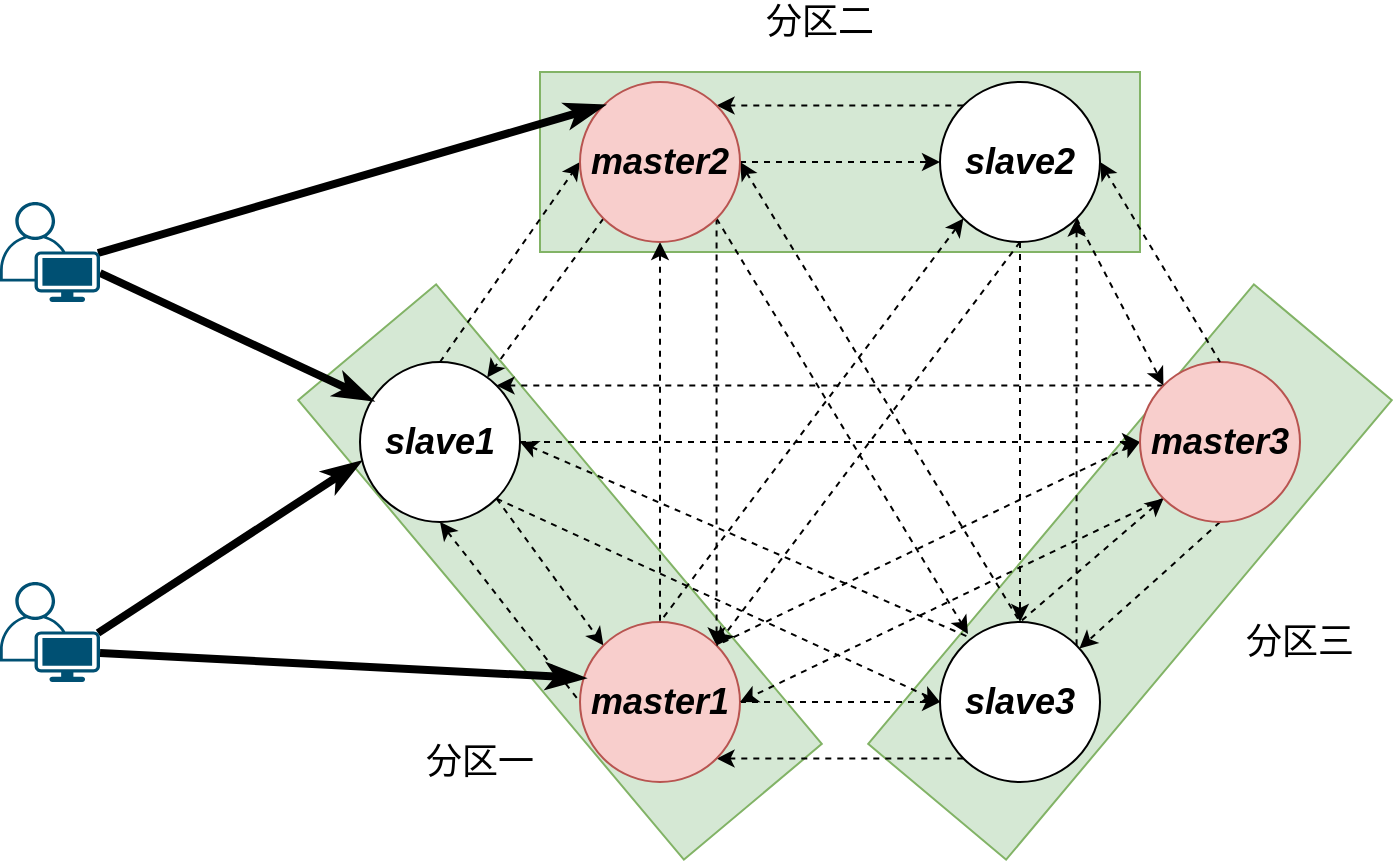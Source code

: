 <mxfile version="14.9.6" type="device" pages="13"><diagram id="nQJ02vIc4b3oxWL-5urs" name="Redis3.0 cluster集群模式"><mxGraphModel dx="1106" dy="892" grid="1" gridSize="10" guides="1" tooltips="1" connect="1" arrows="1" fold="1" page="1" pageScale="1" pageWidth="827" pageHeight="1169" math="0" shadow="0"><root><mxCell id="u7rRy3kwnH_5Ck2Lfc-n-0"/><mxCell id="u7rRy3kwnH_5Ck2Lfc-n-1" parent="u7rRy3kwnH_5Ck2Lfc-n-0"/><mxCell id="u7rRy3kwnH_5Ck2Lfc-n-44" value="" style="rounded=0;whiteSpace=wrap;html=1;fontSize=18;align=center;rotation=40;direction=south;fillColor=#d5e8d4;strokeColor=#82b366;" parent="u7rRy3kwnH_5Ck2Lfc-n-1" vertex="1"><mxGeometry x="580" y="255" width="90" height="300" as="geometry"/></mxCell><mxCell id="u7rRy3kwnH_5Ck2Lfc-n-42" value="" style="rounded=0;whiteSpace=wrap;html=1;fontSize=18;align=center;rotation=50;fillColor=#d5e8d4;strokeColor=#82b366;" parent="u7rRy3kwnH_5Ck2Lfc-n-1" vertex="1"><mxGeometry x="190" y="360" width="300" height="90" as="geometry"/></mxCell><mxCell id="u7rRy3kwnH_5Ck2Lfc-n-41" value="" style="rounded=0;whiteSpace=wrap;html=1;fontSize=18;align=center;fillColor=#d5e8d4;strokeColor=#82b366;" parent="u7rRy3kwnH_5Ck2Lfc-n-1" vertex="1"><mxGeometry x="330" y="155" width="300" height="90" as="geometry"/></mxCell><mxCell id="u7rRy3kwnH_5Ck2Lfc-n-8" style="rounded=0;orthogonalLoop=1;jettySize=auto;html=1;exitX=0.5;exitY=0;exitDx=0;exitDy=0;entryX=0;entryY=0.5;entryDx=0;entryDy=0;dashed=1;" parent="u7rRy3kwnH_5Ck2Lfc-n-1" source="u7rRy3kwnH_5Ck2Lfc-n-2" target="u7rRy3kwnH_5Ck2Lfc-n-3" edge="1"><mxGeometry relative="1" as="geometry"/></mxCell><mxCell id="u7rRy3kwnH_5Ck2Lfc-n-18" style="edgeStyle=none;rounded=0;orthogonalLoop=1;jettySize=auto;html=1;exitX=1;exitY=1;exitDx=0;exitDy=0;entryX=0;entryY=0;entryDx=0;entryDy=0;dashed=1;" parent="u7rRy3kwnH_5Ck2Lfc-n-1" source="u7rRy3kwnH_5Ck2Lfc-n-2" target="u7rRy3kwnH_5Ck2Lfc-n-4" edge="1"><mxGeometry relative="1" as="geometry"/></mxCell><mxCell id="u7rRy3kwnH_5Ck2Lfc-n-19" style="edgeStyle=none;rounded=0;orthogonalLoop=1;jettySize=auto;html=1;exitX=0.5;exitY=1;exitDx=0;exitDy=0;entryX=0;entryY=0.5;entryDx=0;entryDy=0;startArrow=classic;startFill=1;endArrow=none;endFill=0;dashed=1;" parent="u7rRy3kwnH_5Ck2Lfc-n-1" source="u7rRy3kwnH_5Ck2Lfc-n-2" target="u7rRy3kwnH_5Ck2Lfc-n-4" edge="1"><mxGeometry relative="1" as="geometry"/></mxCell><mxCell id="u7rRy3kwnH_5Ck2Lfc-n-20" style="edgeStyle=none;rounded=0;orthogonalLoop=1;jettySize=auto;html=1;exitX=1;exitY=0.5;exitDx=0;exitDy=0;entryX=0;entryY=0.5;entryDx=0;entryDy=0;dashed=1;" parent="u7rRy3kwnH_5Ck2Lfc-n-1" source="u7rRy3kwnH_5Ck2Lfc-n-2" target="u7rRy3kwnH_5Ck2Lfc-n-5" edge="1"><mxGeometry relative="1" as="geometry"/></mxCell><mxCell id="u7rRy3kwnH_5Ck2Lfc-n-21" style="edgeStyle=none;rounded=0;orthogonalLoop=1;jettySize=auto;html=1;exitX=1;exitY=0;exitDx=0;exitDy=0;entryX=0;entryY=0;entryDx=0;entryDy=0;startArrow=classic;startFill=1;endArrow=none;endFill=0;dashed=1;" parent="u7rRy3kwnH_5Ck2Lfc-n-1" source="u7rRy3kwnH_5Ck2Lfc-n-2" target="u7rRy3kwnH_5Ck2Lfc-n-5" edge="1"><mxGeometry relative="1" as="geometry"/></mxCell><mxCell id="u7rRy3kwnH_5Ck2Lfc-n-22" style="edgeStyle=none;rounded=0;orthogonalLoop=1;jettySize=auto;html=1;exitX=1;exitY=0.5;exitDx=0;exitDy=0;entryX=0.25;entryY=0.125;entryDx=0;entryDy=0;entryPerimeter=0;startArrow=classic;startFill=1;endArrow=none;endFill=0;dashed=1;" parent="u7rRy3kwnH_5Ck2Lfc-n-1" source="u7rRy3kwnH_5Ck2Lfc-n-2" target="u7rRy3kwnH_5Ck2Lfc-n-6" edge="1"><mxGeometry relative="1" as="geometry"/></mxCell><mxCell id="u7rRy3kwnH_5Ck2Lfc-n-23" style="edgeStyle=none;rounded=0;orthogonalLoop=1;jettySize=auto;html=1;exitX=1;exitY=1;exitDx=0;exitDy=0;entryX=0;entryY=0.5;entryDx=0;entryDy=0;dashed=1;" parent="u7rRy3kwnH_5Ck2Lfc-n-1" source="u7rRy3kwnH_5Ck2Lfc-n-2" target="u7rRy3kwnH_5Ck2Lfc-n-6" edge="1"><mxGeometry relative="1" as="geometry"/></mxCell><mxCell id="u7rRy3kwnH_5Ck2Lfc-n-2" value="&lt;font style=&quot;font-size: 18px;&quot;&gt;&lt;b style=&quot;font-size: 18px;&quot;&gt;&lt;i style=&quot;font-size: 18px;&quot;&gt;slave1&lt;/i&gt;&lt;/b&gt;&lt;/font&gt;" style="ellipse;whiteSpace=wrap;html=1;aspect=fixed;align=center;fontSize=18;" parent="u7rRy3kwnH_5Ck2Lfc-n-1" vertex="1"><mxGeometry x="240" y="300" width="80" height="80" as="geometry"/></mxCell><mxCell id="u7rRy3kwnH_5Ck2Lfc-n-9" style="edgeStyle=none;rounded=0;orthogonalLoop=1;jettySize=auto;html=1;exitX=0;exitY=1;exitDx=0;exitDy=0;dashed=1;" parent="u7rRy3kwnH_5Ck2Lfc-n-1" source="u7rRy3kwnH_5Ck2Lfc-n-3" target="u7rRy3kwnH_5Ck2Lfc-n-2" edge="1"><mxGeometry relative="1" as="geometry"/></mxCell><mxCell id="u7rRy3kwnH_5Ck2Lfc-n-10" style="edgeStyle=none;rounded=0;orthogonalLoop=1;jettySize=auto;html=1;exitX=0.5;exitY=1;exitDx=0;exitDy=0;entryX=0.5;entryY=0;entryDx=0;entryDy=0;startArrow=classic;startFill=1;endArrow=none;endFill=0;dashed=1;" parent="u7rRy3kwnH_5Ck2Lfc-n-1" source="u7rRy3kwnH_5Ck2Lfc-n-3" target="u7rRy3kwnH_5Ck2Lfc-n-4" edge="1"><mxGeometry relative="1" as="geometry"/></mxCell><mxCell id="u7rRy3kwnH_5Ck2Lfc-n-11" style="edgeStyle=none;rounded=0;orthogonalLoop=1;jettySize=auto;html=1;exitX=1;exitY=1;exitDx=0;exitDy=0;entryX=1;entryY=0;entryDx=0;entryDy=0;dashed=1;" parent="u7rRy3kwnH_5Ck2Lfc-n-1" source="u7rRy3kwnH_5Ck2Lfc-n-3" target="u7rRy3kwnH_5Ck2Lfc-n-4" edge="1"><mxGeometry relative="1" as="geometry"/></mxCell><mxCell id="u7rRy3kwnH_5Ck2Lfc-n-12" style="edgeStyle=none;rounded=0;orthogonalLoop=1;jettySize=auto;html=1;exitX=1;exitY=0;exitDx=0;exitDy=0;entryX=0;entryY=0;entryDx=0;entryDy=0;startArrow=classic;startFill=1;endArrow=none;endFill=0;dashed=1;" parent="u7rRy3kwnH_5Ck2Lfc-n-1" source="u7rRy3kwnH_5Ck2Lfc-n-3" target="u7rRy3kwnH_5Ck2Lfc-n-7" edge="1"><mxGeometry relative="1" as="geometry"/></mxCell><mxCell id="u7rRy3kwnH_5Ck2Lfc-n-13" style="edgeStyle=none;rounded=0;orthogonalLoop=1;jettySize=auto;html=1;exitX=1;exitY=0.5;exitDx=0;exitDy=0;entryX=0;entryY=0.5;entryDx=0;entryDy=0;dashed=1;" parent="u7rRy3kwnH_5Ck2Lfc-n-1" source="u7rRy3kwnH_5Ck2Lfc-n-3" target="u7rRy3kwnH_5Ck2Lfc-n-7" edge="1"><mxGeometry relative="1" as="geometry"/></mxCell><mxCell id="u7rRy3kwnH_5Ck2Lfc-n-36" style="edgeStyle=none;rounded=0;orthogonalLoop=1;jettySize=auto;html=1;exitX=1;exitY=0.5;exitDx=0;exitDy=0;entryX=0.5;entryY=0;entryDx=0;entryDy=0;startArrow=classic;startFill=1;endArrow=none;endFill=0;dashed=1;" parent="u7rRy3kwnH_5Ck2Lfc-n-1" source="u7rRy3kwnH_5Ck2Lfc-n-3" target="u7rRy3kwnH_5Ck2Lfc-n-6" edge="1"><mxGeometry relative="1" as="geometry"/></mxCell><mxCell id="u7rRy3kwnH_5Ck2Lfc-n-38" style="edgeStyle=none;rounded=0;orthogonalLoop=1;jettySize=auto;html=1;exitX=1;exitY=1;exitDx=0;exitDy=0;entryX=0.175;entryY=0.075;entryDx=0;entryDy=0;entryPerimeter=0;dashed=1;" parent="u7rRy3kwnH_5Ck2Lfc-n-1" source="u7rRy3kwnH_5Ck2Lfc-n-3" target="u7rRy3kwnH_5Ck2Lfc-n-6" edge="1"><mxGeometry relative="1" as="geometry"/></mxCell><mxCell id="u7rRy3kwnH_5Ck2Lfc-n-3" value="&lt;font style=&quot;font-size: 18px;&quot;&gt;&lt;b style=&quot;font-size: 18px;&quot;&gt;&lt;i style=&quot;font-size: 18px;&quot;&gt;master2&lt;/i&gt;&lt;/b&gt;&lt;/font&gt;" style="ellipse;whiteSpace=wrap;html=1;aspect=fixed;align=center;fillColor=#f8cecc;strokeColor=#b85450;fontSize=18;" parent="u7rRy3kwnH_5Ck2Lfc-n-1" vertex="1"><mxGeometry x="350" y="160" width="80" height="80" as="geometry"/></mxCell><mxCell id="u7rRy3kwnH_5Ck2Lfc-n-39" style="edgeStyle=none;rounded=0;orthogonalLoop=1;jettySize=auto;html=1;exitX=1;exitY=1;exitDx=0;exitDy=0;entryX=0;entryY=1;entryDx=0;entryDy=0;startArrow=classic;startFill=1;endArrow=none;endFill=0;dashed=1;" parent="u7rRy3kwnH_5Ck2Lfc-n-1" source="u7rRy3kwnH_5Ck2Lfc-n-4" target="u7rRy3kwnH_5Ck2Lfc-n-6" edge="1"><mxGeometry relative="1" as="geometry"/></mxCell><mxCell id="u7rRy3kwnH_5Ck2Lfc-n-40" style="edgeStyle=none;rounded=0;orthogonalLoop=1;jettySize=auto;html=1;exitX=1;exitY=0.5;exitDx=0;exitDy=0;entryX=0;entryY=0.5;entryDx=0;entryDy=0;dashed=1;" parent="u7rRy3kwnH_5Ck2Lfc-n-1" source="u7rRy3kwnH_5Ck2Lfc-n-4" target="u7rRy3kwnH_5Ck2Lfc-n-6" edge="1"><mxGeometry relative="1" as="geometry"/></mxCell><mxCell id="u7rRy3kwnH_5Ck2Lfc-n-4" value="&lt;font style=&quot;font-size: 18px;&quot;&gt;&lt;b style=&quot;font-size: 18px;&quot;&gt;&lt;i style=&quot;font-size: 18px;&quot;&gt;master1&lt;/i&gt;&lt;/b&gt;&lt;/font&gt;" style="ellipse;whiteSpace=wrap;html=1;aspect=fixed;align=center;fillColor=#f8cecc;strokeColor=#b85450;fontSize=18;" parent="u7rRy3kwnH_5Ck2Lfc-n-1" vertex="1"><mxGeometry x="350" y="430" width="80" height="80" as="geometry"/></mxCell><mxCell id="u7rRy3kwnH_5Ck2Lfc-n-30" style="edgeStyle=none;rounded=0;orthogonalLoop=1;jettySize=auto;html=1;exitX=0;exitY=1;exitDx=0;exitDy=0;entryX=0.5;entryY=0;entryDx=0;entryDy=0;endArrow=none;endFill=0;startArrow=classic;startFill=1;dashed=1;" parent="u7rRy3kwnH_5Ck2Lfc-n-1" source="u7rRy3kwnH_5Ck2Lfc-n-5" target="u7rRy3kwnH_5Ck2Lfc-n-6" edge="1"><mxGeometry relative="1" as="geometry"/></mxCell><mxCell id="u7rRy3kwnH_5Ck2Lfc-n-31" style="edgeStyle=none;rounded=0;orthogonalLoop=1;jettySize=auto;html=1;exitX=0.5;exitY=1;exitDx=0;exitDy=0;dashed=1;" parent="u7rRy3kwnH_5Ck2Lfc-n-1" source="u7rRy3kwnH_5Ck2Lfc-n-5" target="u7rRy3kwnH_5Ck2Lfc-n-6" edge="1"><mxGeometry relative="1" as="geometry"/></mxCell><mxCell id="u7rRy3kwnH_5Ck2Lfc-n-32" style="edgeStyle=none;rounded=0;orthogonalLoop=1;jettySize=auto;html=1;exitX=0;exitY=0.5;exitDx=0;exitDy=0;entryX=1;entryY=0;entryDx=0;entryDy=0;startArrow=classic;startFill=1;endArrow=none;endFill=0;dashed=1;" parent="u7rRy3kwnH_5Ck2Lfc-n-1" source="u7rRy3kwnH_5Ck2Lfc-n-5" target="u7rRy3kwnH_5Ck2Lfc-n-4" edge="1"><mxGeometry relative="1" as="geometry"/></mxCell><mxCell id="u7rRy3kwnH_5Ck2Lfc-n-33" style="edgeStyle=none;rounded=0;orthogonalLoop=1;jettySize=auto;html=1;exitX=0;exitY=1;exitDx=0;exitDy=0;entryX=1;entryY=0.5;entryDx=0;entryDy=0;dashed=1;" parent="u7rRy3kwnH_5Ck2Lfc-n-1" source="u7rRy3kwnH_5Ck2Lfc-n-5" target="u7rRy3kwnH_5Ck2Lfc-n-4" edge="1"><mxGeometry relative="1" as="geometry"/></mxCell><mxCell id="u7rRy3kwnH_5Ck2Lfc-n-5" value="&lt;font style=&quot;font-size: 18px;&quot;&gt;&lt;b style=&quot;font-size: 18px;&quot;&gt;&lt;i style=&quot;font-size: 18px;&quot;&gt;master3&lt;/i&gt;&lt;/b&gt;&lt;/font&gt;" style="ellipse;whiteSpace=wrap;html=1;aspect=fixed;align=center;fontSize=18;fillColor=#f8cecc;strokeColor=#b85450;" parent="u7rRy3kwnH_5Ck2Lfc-n-1" vertex="1"><mxGeometry x="630" y="300" width="80" height="80" as="geometry"/></mxCell><mxCell id="u7rRy3kwnH_5Ck2Lfc-n-6" value="&lt;font style=&quot;font-size: 18px;&quot;&gt;&lt;b style=&quot;font-size: 18px;&quot;&gt;&lt;i style=&quot;font-size: 18px;&quot;&gt;slave3&lt;/i&gt;&lt;/b&gt;&lt;/font&gt;" style="ellipse;whiteSpace=wrap;html=1;aspect=fixed;align=center;fontSize=18;" parent="u7rRy3kwnH_5Ck2Lfc-n-1" vertex="1"><mxGeometry x="530" y="430" width="80" height="80" as="geometry"/></mxCell><mxCell id="u7rRy3kwnH_5Ck2Lfc-n-14" style="edgeStyle=none;rounded=0;orthogonalLoop=1;jettySize=auto;html=1;exitX=0;exitY=1;exitDx=0;exitDy=0;entryX=0.5;entryY=0;entryDx=0;entryDy=0;startArrow=classic;startFill=1;endArrow=none;endFill=0;dashed=1;" parent="u7rRy3kwnH_5Ck2Lfc-n-1" source="u7rRy3kwnH_5Ck2Lfc-n-7" target="u7rRy3kwnH_5Ck2Lfc-n-4" edge="1"><mxGeometry relative="1" as="geometry"/></mxCell><mxCell id="u7rRy3kwnH_5Ck2Lfc-n-15" style="edgeStyle=none;rounded=0;orthogonalLoop=1;jettySize=auto;html=1;exitX=0.5;exitY=1;exitDx=0;exitDy=0;entryX=1;entryY=0;entryDx=0;entryDy=0;dashed=1;" parent="u7rRy3kwnH_5Ck2Lfc-n-1" source="u7rRy3kwnH_5Ck2Lfc-n-7" target="u7rRy3kwnH_5Ck2Lfc-n-4" edge="1"><mxGeometry relative="1" as="geometry"/></mxCell><mxCell id="u7rRy3kwnH_5Ck2Lfc-n-24" style="edgeStyle=none;rounded=0;orthogonalLoop=1;jettySize=auto;html=1;exitX=1;exitY=0.5;exitDx=0;exitDy=0;entryX=0.5;entryY=0;entryDx=0;entryDy=0;startArrow=classic;startFill=1;endArrow=none;endFill=0;dashed=1;" parent="u7rRy3kwnH_5Ck2Lfc-n-1" source="u7rRy3kwnH_5Ck2Lfc-n-7" target="u7rRy3kwnH_5Ck2Lfc-n-5" edge="1"><mxGeometry relative="1" as="geometry"/></mxCell><mxCell id="u7rRy3kwnH_5Ck2Lfc-n-25" style="edgeStyle=none;rounded=0;orthogonalLoop=1;jettySize=auto;html=1;exitX=1;exitY=1;exitDx=0;exitDy=0;entryX=0;entryY=0;entryDx=0;entryDy=0;dashed=1;" parent="u7rRy3kwnH_5Ck2Lfc-n-1" source="u7rRy3kwnH_5Ck2Lfc-n-7" target="u7rRy3kwnH_5Ck2Lfc-n-5" edge="1"><mxGeometry relative="1" as="geometry"/></mxCell><mxCell id="u7rRy3kwnH_5Ck2Lfc-n-26" style="edgeStyle=none;rounded=0;orthogonalLoop=1;jettySize=auto;html=1;exitX=1;exitY=1;exitDx=0;exitDy=0;entryX=1;entryY=0;entryDx=0;entryDy=0;endArrow=none;endFill=0;startArrow=classic;startFill=1;dashed=1;" parent="u7rRy3kwnH_5Ck2Lfc-n-1" source="u7rRy3kwnH_5Ck2Lfc-n-7" target="u7rRy3kwnH_5Ck2Lfc-n-6" edge="1"><mxGeometry relative="1" as="geometry"/></mxCell><mxCell id="u7rRy3kwnH_5Ck2Lfc-n-27" style="edgeStyle=none;rounded=0;orthogonalLoop=1;jettySize=auto;html=1;exitX=0.5;exitY=1;exitDx=0;exitDy=0;dashed=1;" parent="u7rRy3kwnH_5Ck2Lfc-n-1" source="u7rRy3kwnH_5Ck2Lfc-n-7" target="u7rRy3kwnH_5Ck2Lfc-n-6" edge="1"><mxGeometry relative="1" as="geometry"/></mxCell><mxCell id="u7rRy3kwnH_5Ck2Lfc-n-7" value="&lt;font style=&quot;font-size: 18px;&quot;&gt;&lt;b style=&quot;font-size: 18px;&quot;&gt;&lt;i style=&quot;font-size: 18px;&quot;&gt;slave2&lt;/i&gt;&lt;/b&gt;&lt;/font&gt;" style="ellipse;whiteSpace=wrap;html=1;aspect=fixed;align=center;fontSize=18;" parent="u7rRy3kwnH_5Ck2Lfc-n-1" vertex="1"><mxGeometry x="530" y="160" width="80" height="80" as="geometry"/></mxCell><mxCell id="u7rRy3kwnH_5Ck2Lfc-n-46" value="分区一" style="text;html=1;strokeColor=none;fillColor=none;align=center;verticalAlign=middle;whiteSpace=wrap;rounded=0;fontSize=18;" parent="u7rRy3kwnH_5Ck2Lfc-n-1" vertex="1"><mxGeometry x="270" y="490" width="60" height="20" as="geometry"/></mxCell><mxCell id="u7rRy3kwnH_5Ck2Lfc-n-47" value="分区二" style="text;html=1;strokeColor=none;fillColor=none;align=center;verticalAlign=middle;whiteSpace=wrap;rounded=0;fontSize=18;" parent="u7rRy3kwnH_5Ck2Lfc-n-1" vertex="1"><mxGeometry x="440" y="120" width="60" height="20" as="geometry"/></mxCell><mxCell id="u7rRy3kwnH_5Ck2Lfc-n-48" value="分区三" style="text;html=1;strokeColor=none;fillColor=none;align=center;verticalAlign=middle;whiteSpace=wrap;rounded=0;fontSize=18;" parent="u7rRy3kwnH_5Ck2Lfc-n-1" vertex="1"><mxGeometry x="680" y="430" width="60" height="20" as="geometry"/></mxCell><mxCell id="u7rRy3kwnH_5Ck2Lfc-n-52" style="edgeStyle=none;rounded=0;orthogonalLoop=1;jettySize=auto;html=1;exitX=0.98;exitY=0.51;exitDx=0;exitDy=0;exitPerimeter=0;entryX=0;entryY=0;entryDx=0;entryDy=0;fontSize=18;startArrow=none;startFill=0;endArrow=classicThin;endFill=1;strokeWidth=4;" parent="u7rRy3kwnH_5Ck2Lfc-n-1" source="u7rRy3kwnH_5Ck2Lfc-n-50" target="u7rRy3kwnH_5Ck2Lfc-n-3" edge="1"><mxGeometry relative="1" as="geometry"/></mxCell><mxCell id="u7rRy3kwnH_5Ck2Lfc-n-53" style="edgeStyle=none;rounded=0;orthogonalLoop=1;jettySize=auto;html=1;exitX=1;exitY=0.71;exitDx=0;exitDy=0;exitPerimeter=0;entryX=0.075;entryY=0.238;entryDx=0;entryDy=0;entryPerimeter=0;fontSize=18;startArrow=none;startFill=0;endArrow=classicThin;endFill=1;strokeWidth=4;" parent="u7rRy3kwnH_5Ck2Lfc-n-1" source="u7rRy3kwnH_5Ck2Lfc-n-50" target="u7rRy3kwnH_5Ck2Lfc-n-2" edge="1"><mxGeometry relative="1" as="geometry"/></mxCell><mxCell id="u7rRy3kwnH_5Ck2Lfc-n-50" value="" style="points=[[0.35,0,0],[0.98,0.51,0],[1,0.71,0],[0.67,1,0],[0,0.795,0],[0,0.65,0]];verticalLabelPosition=bottom;html=1;verticalAlign=top;aspect=fixed;align=center;pointerEvents=1;shape=mxgraph.cisco19.user;fillColor=#005073;strokeColor=none;fontSize=18;" parent="u7rRy3kwnH_5Ck2Lfc-n-1" vertex="1"><mxGeometry x="60" y="220" width="50" height="50" as="geometry"/></mxCell><mxCell id="u7rRy3kwnH_5Ck2Lfc-n-54" style="edgeStyle=none;rounded=0;orthogonalLoop=1;jettySize=auto;html=1;exitX=0.98;exitY=0.51;exitDx=0;exitDy=0;exitPerimeter=0;entryX=0;entryY=0.625;entryDx=0;entryDy=0;entryPerimeter=0;fontSize=18;startArrow=none;startFill=0;endArrow=classicThin;endFill=1;strokeWidth=4;" parent="u7rRy3kwnH_5Ck2Lfc-n-1" source="u7rRy3kwnH_5Ck2Lfc-n-51" target="u7rRy3kwnH_5Ck2Lfc-n-2" edge="1"><mxGeometry relative="1" as="geometry"/></mxCell><mxCell id="u7rRy3kwnH_5Ck2Lfc-n-55" style="edgeStyle=none;rounded=0;orthogonalLoop=1;jettySize=auto;html=1;exitX=1;exitY=0.71;exitDx=0;exitDy=0;exitPerimeter=0;entryX=0.025;entryY=0.35;entryDx=0;entryDy=0;entryPerimeter=0;fontSize=18;startArrow=none;startFill=0;endArrow=classicThin;endFill=1;strokeWidth=4;" parent="u7rRy3kwnH_5Ck2Lfc-n-1" source="u7rRy3kwnH_5Ck2Lfc-n-51" target="u7rRy3kwnH_5Ck2Lfc-n-4" edge="1"><mxGeometry relative="1" as="geometry"/></mxCell><mxCell id="u7rRy3kwnH_5Ck2Lfc-n-51" value="" style="points=[[0.35,0,0],[0.98,0.51,0],[1,0.71,0],[0.67,1,0],[0,0.795,0],[0,0.65,0]];verticalLabelPosition=bottom;html=1;verticalAlign=top;aspect=fixed;align=center;pointerEvents=1;shape=mxgraph.cisco19.user;fillColor=#005073;strokeColor=none;fontSize=18;" parent="u7rRy3kwnH_5Ck2Lfc-n-1" vertex="1"><mxGeometry x="60" y="410" width="50" height="50" as="geometry"/></mxCell></root></mxGraphModel></diagram><diagram id="QvHWoHuhhtq-56m3KxJw" name="分片机制-虚拟槽"><mxGraphModel dx="1106" dy="892" grid="1" gridSize="10" guides="1" tooltips="1" connect="1" arrows="1" fold="1" page="1" pageScale="1" pageWidth="827" pageHeight="1169" math="0" shadow="0"><root><mxCell id="0"/><mxCell id="1" parent="0"/><mxCell id="gq8T2DVcY5qFypVnQz5s-9" value="" style="rounded=1;whiteSpace=wrap;html=1;align=center;dashed=1;fillColor=#dae8fc;strokeColor=#6c8ebf;" parent="1" vertex="1"><mxGeometry x="460" y="135" width="120" height="230" as="geometry"/></mxCell><mxCell id="gq8T2DVcY5qFypVnQz5s-6" value="" style="rounded=1;whiteSpace=wrap;html=1;align=center;dashed=1;fillColor=#dae8fc;strokeColor=#6c8ebf;" parent="1" vertex="1"><mxGeometry x="275" y="135" width="120" height="230" as="geometry"/></mxCell><mxCell id="gq8T2DVcY5qFypVnQz5s-19" style="edgeStyle=orthogonalEdgeStyle;rounded=0;orthogonalLoop=1;jettySize=auto;html=1;" parent="1" source="gq8T2DVcY5qFypVnQz5s-1" target="gq8T2DVcY5qFypVnQz5s-2" edge="1"><mxGeometry relative="1" as="geometry"/></mxCell><mxCell id="gq8T2DVcY5qFypVnQz5s-1" value="Keys" style="html=1;shadow=0;dashed=0;shape=mxgraph.bootstrap.rrect;rSize=5;strokeColor=none;strokeWidth=1;fillColor=#6C767D;fontColor=#FFFFFF;whiteSpace=wrap;align=left;verticalAlign=middle;spacingLeft=10;fontStyle=1;fontSize=18;" parent="1" vertex="1"><mxGeometry x="135" y="160" width="60" height="40" as="geometry"/></mxCell><mxCell id="gq8T2DVcY5qFypVnQz5s-21" style="edgeStyle=orthogonalEdgeStyle;rounded=0;orthogonalLoop=1;jettySize=auto;html=1;" parent="1" source="gq8T2DVcY5qFypVnQz5s-2" target="gq8T2DVcY5qFypVnQz5s-4" edge="1"><mxGeometry relative="1" as="geometry"/></mxCell><mxCell id="gq8T2DVcY5qFypVnQz5s-2" value="CRC16(key) &amp;amp; 16383" style="html=1;shadow=0;dashed=0;shape=mxgraph.bootstrap.rrect;rSize=5;strokeColor=none;strokeWidth=1;fillColor=#0085FC;fontColor=#FFFFFF;whiteSpace=wrap;align=left;verticalAlign=middle;spacingLeft=0;fontStyle=1;fontSize=14;spacing=5;" parent="1" vertex="1"><mxGeometry x="90" y="230" width="150" height="40" as="geometry"/></mxCell><mxCell id="gq8T2DVcY5qFypVnQz5s-22" style="edgeStyle=orthogonalEdgeStyle;rounded=0;orthogonalLoop=1;jettySize=auto;html=1;entryX=0;entryY=0.5;entryDx=0;entryDy=0;" parent="1" source="gq8T2DVcY5qFypVnQz5s-3" target="gq8T2DVcY5qFypVnQz5s-10" edge="1"><mxGeometry relative="1" as="geometry"/></mxCell><mxCell id="gq8T2DVcY5qFypVnQz5s-3" value="0~5261" style="rounded=1;whiteSpace=wrap;html=1;arcSize=50;strokeColor=none;strokeWidth=1;fillColor=#6C767D;fontColor=#FFFFFF;whiteSpace=wrap;align=center;verticalAlign=middle;spacingLeft=0;fontStyle=1;fontSize=14;spacing=10;" parent="1" vertex="1"><mxGeometry x="290" y="160" width="90" height="40" as="geometry"/></mxCell><mxCell id="gq8T2DVcY5qFypVnQz5s-23" style="edgeStyle=orthogonalEdgeStyle;rounded=0;orthogonalLoop=1;jettySize=auto;html=1;entryX=0;entryY=0.5;entryDx=0;entryDy=0;" parent="1" source="gq8T2DVcY5qFypVnQz5s-4" target="gq8T2DVcY5qFypVnQz5s-11" edge="1"><mxGeometry relative="1" as="geometry"/></mxCell><mxCell id="gq8T2DVcY5qFypVnQz5s-4" value="5262~10922" style="rounded=1;whiteSpace=wrap;html=1;arcSize=50;strokeColor=none;strokeWidth=1;fillColor=#6C767D;fontColor=#FFFFFF;whiteSpace=wrap;align=center;verticalAlign=middle;spacingLeft=0;fontStyle=1;fontSize=14;spacing=10;" parent="1" vertex="1"><mxGeometry x="290" y="230" width="90" height="40" as="geometry"/></mxCell><mxCell id="gq8T2DVcY5qFypVnQz5s-24" style="edgeStyle=orthogonalEdgeStyle;rounded=0;orthogonalLoop=1;jettySize=auto;html=1;entryX=0;entryY=0.5;entryDx=0;entryDy=0;" parent="1" source="gq8T2DVcY5qFypVnQz5s-5" target="gq8T2DVcY5qFypVnQz5s-12" edge="1"><mxGeometry relative="1" as="geometry"/></mxCell><mxCell id="gq8T2DVcY5qFypVnQz5s-5" value="10923~16383" style="rounded=1;whiteSpace=wrap;html=1;arcSize=50;strokeColor=none;strokeWidth=1;fillColor=#6C767D;fontColor=#FFFFFF;whiteSpace=wrap;align=center;verticalAlign=middle;spacingLeft=0;fontStyle=1;fontSize=14;spacing=10;" parent="1" vertex="1"><mxGeometry x="290" y="300" width="90" height="40" as="geometry"/></mxCell><mxCell id="gq8T2DVcY5qFypVnQz5s-8" value="槽范围" style="html=1;shadow=0;dashed=0;shape=mxgraph.bootstrap.rrect;rSize=5;strokeColor=none;strokeWidth=1;fillColor=#1CA5B8;fontColor=#FFFFFF;whiteSpace=wrap;align=left;verticalAlign=middle;spacingLeft=0;fontStyle=1;fontSize=14;spacing=5;" parent="1" vertex="1"><mxGeometry x="309" y="100" width="52" height="20" as="geometry"/></mxCell><mxCell id="gq8T2DVcY5qFypVnQz5s-10" value="node1" style="rounded=1;whiteSpace=wrap;html=1;arcSize=50;strokeColor=none;strokeWidth=1;fillColor=#6C767D;fontColor=#FFFFFF;whiteSpace=wrap;align=center;verticalAlign=middle;spacingLeft=0;fontStyle=1;fontSize=14;spacing=10;" parent="1" vertex="1"><mxGeometry x="475" y="160" width="90" height="40" as="geometry"/></mxCell><mxCell id="gq8T2DVcY5qFypVnQz5s-38" style="edgeStyle=orthogonalEdgeStyle;rounded=0;orthogonalLoop=1;jettySize=auto;html=1;entryX=0;entryY=0.5;entryDx=0;entryDy=0;" parent="1" source="gq8T2DVcY5qFypVnQz5s-11" target="gq8T2DVcY5qFypVnQz5s-14" edge="1"><mxGeometry relative="1" as="geometry"/></mxCell><mxCell id="gq8T2DVcY5qFypVnQz5s-11" value="node2" style="rounded=1;whiteSpace=wrap;html=1;arcSize=50;strokeColor=none;strokeWidth=1;fillColor=#6C767D;fontColor=#FFFFFF;whiteSpace=wrap;align=center;verticalAlign=middle;spacingLeft=0;fontStyle=1;fontSize=14;spacing=10;" parent="1" vertex="1"><mxGeometry x="475" y="230" width="90" height="40" as="geometry"/></mxCell><mxCell id="gq8T2DVcY5qFypVnQz5s-12" value="node3" style="rounded=1;whiteSpace=wrap;html=1;arcSize=50;strokeColor=none;strokeWidth=1;fillColor=#6C767D;fontColor=#FFFFFF;whiteSpace=wrap;align=center;verticalAlign=middle;spacingLeft=0;fontStyle=1;fontSize=14;spacing=10;" parent="1" vertex="1"><mxGeometry x="475" y="300" width="90" height="40" as="geometry"/></mxCell><mxCell id="gq8T2DVcY5qFypVnQz5s-13" value="redis cluster" style="html=1;shadow=0;dashed=0;shape=mxgraph.bootstrap.rrect;rSize=5;strokeColor=none;strokeWidth=1;fillColor=#1CA5B8;fontColor=#FFFFFF;whiteSpace=wrap;align=left;verticalAlign=middle;spacingLeft=0;fontStyle=1;fontSize=14;spacing=5;" parent="1" vertex="1"><mxGeometry x="470" y="100" width="100" height="20" as="geometry"/></mxCell><mxCell id="gq8T2DVcY5qFypVnQz5s-14" value="" style="rounded=1;whiteSpace=wrap;html=1;align=center;dashed=1;fillColor=#dae8fc;strokeColor=#6c8ebf;" parent="1" vertex="1"><mxGeometry x="660" y="135" width="240" height="230" as="geometry"/></mxCell><mxCell id="gq8T2DVcY5qFypVnQz5s-34" style="edgeStyle=orthogonalEdgeStyle;rounded=0;orthogonalLoop=1;jettySize=auto;html=1;" parent="1" source="gq8T2DVcY5qFypVnQz5s-15" target="gq8T2DVcY5qFypVnQz5s-29" edge="1"><mxGeometry relative="1" as="geometry"/></mxCell><mxCell id="gq8T2DVcY5qFypVnQz5s-15" value="5262" style="rounded=1;whiteSpace=wrap;html=1;arcSize=50;strokeColor=none;strokeWidth=1;fillColor=#6C767D;fontColor=#FFFFFF;whiteSpace=wrap;align=center;verticalAlign=middle;spacingLeft=0;fontStyle=1;fontSize=14;spacing=10;" parent="1" vertex="1"><mxGeometry x="680" y="160" width="90" height="30" as="geometry"/></mxCell><mxCell id="gq8T2DVcY5qFypVnQz5s-35" style="edgeStyle=orthogonalEdgeStyle;rounded=0;orthogonalLoop=1;jettySize=auto;html=1;entryX=0;entryY=0.5;entryDx=0;entryDy=0;" parent="1" source="gq8T2DVcY5qFypVnQz5s-16" target="gq8T2DVcY5qFypVnQz5s-30" edge="1"><mxGeometry relative="1" as="geometry"/></mxCell><mxCell id="gq8T2DVcY5qFypVnQz5s-16" value="5263" style="rounded=1;whiteSpace=wrap;html=1;arcSize=50;strokeColor=none;strokeWidth=1;fillColor=#6C767D;fontColor=#FFFFFF;whiteSpace=wrap;align=center;verticalAlign=middle;spacingLeft=0;fontStyle=1;fontSize=14;spacing=10;" parent="1" vertex="1"><mxGeometry x="680" y="210" width="90" height="30" as="geometry"/></mxCell><mxCell id="gq8T2DVcY5qFypVnQz5s-36" style="edgeStyle=orthogonalEdgeStyle;rounded=0;orthogonalLoop=1;jettySize=auto;html=1;" parent="1" source="gq8T2DVcY5qFypVnQz5s-17" target="gq8T2DVcY5qFypVnQz5s-31" edge="1"><mxGeometry relative="1" as="geometry"/></mxCell><mxCell id="gq8T2DVcY5qFypVnQz5s-17" value="······" style="rounded=1;whiteSpace=wrap;html=1;arcSize=50;strokeColor=none;strokeWidth=1;fillColor=#6C767D;fontColor=#FFFFFF;whiteSpace=wrap;align=center;verticalAlign=middle;spacingLeft=0;fontStyle=1;fontSize=14;spacing=10;" parent="1" vertex="1"><mxGeometry x="680" y="260" width="90" height="30" as="geometry"/></mxCell><mxCell id="gq8T2DVcY5qFypVnQz5s-18" value="node2分区" style="html=1;shadow=0;dashed=0;shape=mxgraph.bootstrap.rrect;rSize=5;strokeColor=none;strokeWidth=1;fillColor=#1CA5B8;fontColor=#FFFFFF;whiteSpace=wrap;align=left;verticalAlign=middle;spacingLeft=0;fontStyle=1;fontSize=14;spacing=5;" parent="1" vertex="1"><mxGeometry x="740" y="100" width="80" height="20" as="geometry"/></mxCell><mxCell id="gq8T2DVcY5qFypVnQz5s-37" style="edgeStyle=orthogonalEdgeStyle;rounded=0;orthogonalLoop=1;jettySize=auto;html=1;" parent="1" source="gq8T2DVcY5qFypVnQz5s-28" target="gq8T2DVcY5qFypVnQz5s-32" edge="1"><mxGeometry relative="1" as="geometry"/></mxCell><mxCell id="gq8T2DVcY5qFypVnQz5s-28" value="10922" style="rounded=1;whiteSpace=wrap;html=1;arcSize=50;strokeColor=none;strokeWidth=1;fillColor=#6C767D;fontColor=#FFFFFF;whiteSpace=wrap;align=center;verticalAlign=middle;spacingLeft=0;fontStyle=1;fontSize=14;spacing=10;" parent="1" vertex="1"><mxGeometry x="680" y="310" width="90" height="30" as="geometry"/></mxCell><mxCell id="gq8T2DVcY5qFypVnQz5s-29" value="value" style="rounded=1;whiteSpace=wrap;html=1;arcSize=50;strokeColor=none;strokeWidth=1;fillColor=#6C767D;fontColor=#FFFFFF;whiteSpace=wrap;align=center;verticalAlign=middle;spacingLeft=0;fontStyle=1;fontSize=14;spacing=10;" parent="1" vertex="1"><mxGeometry x="800" y="160" width="90" height="30" as="geometry"/></mxCell><mxCell id="gq8T2DVcY5qFypVnQz5s-30" value="value" style="rounded=1;whiteSpace=wrap;html=1;arcSize=50;strokeColor=none;strokeWidth=1;fillColor=#6C767D;fontColor=#FFFFFF;whiteSpace=wrap;align=center;verticalAlign=middle;spacingLeft=0;fontStyle=1;fontSize=14;spacing=10;" parent="1" vertex="1"><mxGeometry x="800" y="210" width="90" height="30" as="geometry"/></mxCell><mxCell id="gq8T2DVcY5qFypVnQz5s-31" value="······" style="rounded=1;whiteSpace=wrap;html=1;arcSize=50;strokeColor=none;strokeWidth=1;fillColor=#6C767D;fontColor=#FFFFFF;whiteSpace=wrap;align=center;verticalAlign=middle;spacingLeft=0;fontStyle=1;fontSize=14;spacing=10;" parent="1" vertex="1"><mxGeometry x="800" y="260" width="90" height="30" as="geometry"/></mxCell><mxCell id="gq8T2DVcY5qFypVnQz5s-32" value="value" style="rounded=1;whiteSpace=wrap;html=1;arcSize=50;strokeColor=none;strokeWidth=1;fillColor=#6C767D;fontColor=#FFFFFF;whiteSpace=wrap;align=center;verticalAlign=middle;spacingLeft=0;fontStyle=1;fontSize=14;spacing=10;" parent="1" vertex="1"><mxGeometry x="800" y="310" width="90" height="30" as="geometry"/></mxCell><mxCell id="rWhDsOhhsksRfigPKT8z-5" value="&lt;meta charset=&quot;utf-8&quot;&gt;&lt;pre class=&quot; language-javascript&quot; style=&quot;box-sizing: border-box; margin: 0.5em 0px; padding: 1em; overflow: auto; font-family: consolas, monaco, &amp;quot;andale mono&amp;quot;, &amp;quot;ubuntu mono&amp;quot;, monospace; font-size: 16px; border: 0px; font-style: normal; outline: 0px; vertical-align: baseline; color: rgb(204, 204, 204); text-align: left; word-spacing: 0px; word-break: normal; overflow-wrap: normal; line-height: 1.5; text-shadow: none; background: rgb(45, 45, 45); font-weight: 400; letter-spacing: normal; text-indent: 0px; text-transform: none;&quot;&gt;&lt;code class=&quot; language-javascript&quot; style=&quot;box-sizing: border-box; margin: 0px; padding: 0px; font-family: consolas, monaco, &amp;quot;andale mono&amp;quot;, &amp;quot;ubuntu mono&amp;quot;, monospace; font-size: 1em; border: 0px; font-style: inherit; outline: 0px; vertical-align: baseline; color: rgb(204, 204, 204); text-align: left; word-spacing: normal; word-break: normal; overflow-wrap: normal; line-height: 1.5; text-shadow: none; background: rgb(45, 45, 45);&quot;&gt;key到hash槽映射算法：对每个key计算&lt;span class=&quot;token constant&quot; style=&quot;box-sizing: border-box ; margin: 0px ; padding: 0px ; border: 0px ; font-style: inherit ; outline: 0px ; vertical-align: baseline ; color: rgb(248 , 197 , 85)&quot;&gt;CRC16&lt;/span&gt;值，然后对&lt;span class=&quot;token number&quot; style=&quot;box-sizing: border-box ; margin: 0px ; padding: 0px ; border: 0px ; font-style: inherit ; outline: 0px ; vertical-align: baseline ; color: rgb(240 , 141 , 73)&quot;&gt;16384&lt;/span&gt;取模&#10;计算公式：slot &lt;span class=&quot;token operator&quot; style=&quot;box-sizing: border-box ; margin: 0px ; padding: 0px ; border: 0px ; font-style: inherit ; outline: 0px ; vertical-align: baseline ; color: rgb(103 , 205 , 204) ; background: none&quot;&gt;=&lt;/span&gt; &lt;span class=&quot;token constant&quot; style=&quot;box-sizing: border-box ; margin: 0px ; padding: 0px ; border: 0px ; font-style: inherit ; outline: 0px ; vertical-align: baseline ; color: rgb(248 , 197 , 85)&quot;&gt;CRC16&lt;/span&gt;&lt;span class=&quot;token punctuation&quot; style=&quot;box-sizing: border-box ; margin: 0px ; padding: 0px ; border: 0px ; font-style: inherit ; outline: 0px ; vertical-align: baseline ; color: rgb(204 , 204 , 204)&quot;&gt;(&lt;/span&gt;key&lt;span class=&quot;token punctuation&quot; style=&quot;box-sizing: border-box ; margin: 0px ; padding: 0px ; border: 0px ; font-style: inherit ; outline: 0px ; vertical-align: baseline ; color: rgb(204 , 204 , 204)&quot;&gt;)&lt;/span&gt; &lt;span class=&quot;token operator&quot; style=&quot;box-sizing: border-box ; margin: 0px ; padding: 0px ; border: 0px ; font-style: inherit ; outline: 0px ; vertical-align: baseline ; color: rgb(103 , 205 , 204) ; background: none&quot;&gt;&amp;amp;&lt;/span&gt; &lt;span class=&quot;token number&quot; style=&quot;box-sizing: border-box ; margin: 0px ; padding: 0px ; border: 0px ; font-style: inherit ; outline: 0px ; vertical-align: baseline ; color: rgb(240 , 141 , 73)&quot;&gt;16383&lt;/span&gt;&lt;/code&gt;&lt;/pre&gt;" style="text;whiteSpace=wrap;html=1;" parent="1" vertex="1"><mxGeometry x="245" y="400" width="550" height="100" as="geometry"/></mxCell></root></mxGraphModel></diagram><diagram name="集群扩容" id="7SK1YUuxK6DQFSJsA1zD"><mxGraphModel dx="1106" dy="892" grid="1" gridSize="10" guides="1" tooltips="1" connect="1" arrows="1" fold="1" page="1" pageScale="1" pageWidth="827" pageHeight="1169" math="0" shadow="0"><root><mxCell id="lEFdyao4ddStPSpVxOHQ-0"/><mxCell id="lEFdyao4ddStPSpVxOHQ-1" parent="lEFdyao4ddStPSpVxOHQ-0"/><mxCell id="lEFdyao4ddStPSpVxOHQ-46" value="" style="rounded=1;whiteSpace=wrap;html=1;align=center;dashed=1;fillColor=#dae8fc;strokeColor=#6c8ebf;" parent="lEFdyao4ddStPSpVxOHQ-1" vertex="1"><mxGeometry x="460" y="505" width="120" height="230" as="geometry"/></mxCell><mxCell id="lEFdyao4ddStPSpVxOHQ-14" value="" style="rounded=1;whiteSpace=wrap;html=1;align=center;dashed=1;fillColor=#dae8fc;strokeColor=#6c8ebf;" parent="lEFdyao4ddStPSpVxOHQ-1" vertex="1"><mxGeometry x="460" y="135" width="120" height="230" as="geometry"/></mxCell><mxCell id="lEFdyao4ddStPSpVxOHQ-2" value="" style="rounded=1;whiteSpace=wrap;html=1;align=center;dashed=1;fillColor=#dae8fc;strokeColor=#6c8ebf;" parent="lEFdyao4ddStPSpVxOHQ-1" vertex="1"><mxGeometry x="275" y="135" width="120" height="230" as="geometry"/></mxCell><mxCell id="lEFdyao4ddStPSpVxOHQ-3" style="edgeStyle=orthogonalEdgeStyle;rounded=0;orthogonalLoop=1;jettySize=auto;html=1;" parent="lEFdyao4ddStPSpVxOHQ-1" source="lEFdyao4ddStPSpVxOHQ-4" target="lEFdyao4ddStPSpVxOHQ-6" edge="1"><mxGeometry relative="1" as="geometry"/></mxCell><mxCell id="lEFdyao4ddStPSpVxOHQ-4" value="Keys" style="html=1;shadow=0;dashed=0;shape=mxgraph.bootstrap.rrect;rSize=5;strokeColor=none;strokeWidth=1;fillColor=#6C767D;fontColor=#FFFFFF;whiteSpace=wrap;align=left;verticalAlign=middle;spacingLeft=10;fontStyle=1;fontSize=18;" parent="lEFdyao4ddStPSpVxOHQ-1" vertex="1"><mxGeometry x="135" y="160" width="60" height="40" as="geometry"/></mxCell><mxCell id="lEFdyao4ddStPSpVxOHQ-5" style="edgeStyle=orthogonalEdgeStyle;rounded=0;orthogonalLoop=1;jettySize=auto;html=1;" parent="lEFdyao4ddStPSpVxOHQ-1" source="lEFdyao4ddStPSpVxOHQ-6" target="lEFdyao4ddStPSpVxOHQ-10" edge="1"><mxGeometry relative="1" as="geometry"/></mxCell><mxCell id="lEFdyao4ddStPSpVxOHQ-6" value="CRC16(key) &amp;amp; 16383" style="html=1;shadow=0;dashed=0;shape=mxgraph.bootstrap.rrect;rSize=5;strokeColor=none;strokeWidth=1;fillColor=#0085FC;fontColor=#FFFFFF;whiteSpace=wrap;align=left;verticalAlign=middle;spacingLeft=0;fontStyle=1;fontSize=14;spacing=5;" parent="lEFdyao4ddStPSpVxOHQ-1" vertex="1"><mxGeometry x="90" y="230" width="150" height="40" as="geometry"/></mxCell><mxCell id="lEFdyao4ddStPSpVxOHQ-7" style="edgeStyle=orthogonalEdgeStyle;rounded=0;orthogonalLoop=1;jettySize=auto;html=1;entryX=0;entryY=0.5;entryDx=0;entryDy=0;" parent="lEFdyao4ddStPSpVxOHQ-1" source="lEFdyao4ddStPSpVxOHQ-8" target="lEFdyao4ddStPSpVxOHQ-15" edge="1"><mxGeometry relative="1" as="geometry"/></mxCell><mxCell id="lEFdyao4ddStPSpVxOHQ-8" value="0~5261" style="rounded=1;whiteSpace=wrap;html=1;arcSize=50;strokeColor=none;strokeWidth=1;fillColor=#6C767D;fontColor=#FFFFFF;whiteSpace=wrap;align=center;verticalAlign=middle;spacingLeft=0;fontStyle=1;fontSize=14;spacing=10;" parent="lEFdyao4ddStPSpVxOHQ-1" vertex="1"><mxGeometry x="290" y="160" width="90" height="40" as="geometry"/></mxCell><mxCell id="lEFdyao4ddStPSpVxOHQ-9" style="edgeStyle=orthogonalEdgeStyle;rounded=0;orthogonalLoop=1;jettySize=auto;html=1;entryX=0;entryY=0.5;entryDx=0;entryDy=0;" parent="lEFdyao4ddStPSpVxOHQ-1" source="lEFdyao4ddStPSpVxOHQ-10" target="lEFdyao4ddStPSpVxOHQ-17" edge="1"><mxGeometry relative="1" as="geometry"/></mxCell><mxCell id="lEFdyao4ddStPSpVxOHQ-10" value="5262~10922" style="rounded=1;whiteSpace=wrap;html=1;arcSize=50;strokeColor=none;strokeWidth=1;fillColor=#6C767D;fontColor=#FFFFFF;whiteSpace=wrap;align=center;verticalAlign=middle;spacingLeft=0;fontStyle=1;fontSize=14;spacing=10;" parent="lEFdyao4ddStPSpVxOHQ-1" vertex="1"><mxGeometry x="290" y="230" width="90" height="40" as="geometry"/></mxCell><mxCell id="lEFdyao4ddStPSpVxOHQ-11" style="edgeStyle=orthogonalEdgeStyle;rounded=0;orthogonalLoop=1;jettySize=auto;html=1;entryX=0;entryY=0.5;entryDx=0;entryDy=0;" parent="lEFdyao4ddStPSpVxOHQ-1" source="lEFdyao4ddStPSpVxOHQ-12" target="lEFdyao4ddStPSpVxOHQ-18" edge="1"><mxGeometry relative="1" as="geometry"/></mxCell><mxCell id="lEFdyao4ddStPSpVxOHQ-12" value="10923~16383" style="rounded=1;whiteSpace=wrap;html=1;arcSize=50;strokeColor=none;strokeWidth=1;fillColor=#6C767D;fontColor=#FFFFFF;whiteSpace=wrap;align=center;verticalAlign=middle;spacingLeft=0;fontStyle=1;fontSize=14;spacing=10;" parent="lEFdyao4ddStPSpVxOHQ-1" vertex="1"><mxGeometry x="290" y="300" width="90" height="40" as="geometry"/></mxCell><mxCell id="lEFdyao4ddStPSpVxOHQ-13" value="槽范围" style="html=1;shadow=0;dashed=0;shape=mxgraph.bootstrap.rrect;rSize=5;strokeColor=none;strokeWidth=1;fillColor=#1CA5B8;fontColor=#FFFFFF;whiteSpace=wrap;align=left;verticalAlign=middle;spacingLeft=0;fontStyle=1;fontSize=14;spacing=5;" parent="lEFdyao4ddStPSpVxOHQ-1" vertex="1"><mxGeometry x="309" y="100" width="52" height="20" as="geometry"/></mxCell><mxCell id="lEFdyao4ddStPSpVxOHQ-15" value="node1" style="rounded=1;whiteSpace=wrap;html=1;arcSize=50;strokeColor=none;strokeWidth=1;fillColor=#6C767D;fontColor=#FFFFFF;whiteSpace=wrap;align=center;verticalAlign=middle;spacingLeft=0;fontStyle=1;fontSize=14;spacing=10;" parent="lEFdyao4ddStPSpVxOHQ-1" vertex="1"><mxGeometry x="475" y="160" width="90" height="40" as="geometry"/></mxCell><mxCell id="lEFdyao4ddStPSpVxOHQ-16" style="edgeStyle=orthogonalEdgeStyle;rounded=0;orthogonalLoop=1;jettySize=auto;html=1;entryX=0;entryY=0.5;entryDx=0;entryDy=0;" parent="lEFdyao4ddStPSpVxOHQ-1" source="lEFdyao4ddStPSpVxOHQ-17" target="lEFdyao4ddStPSpVxOHQ-20" edge="1"><mxGeometry relative="1" as="geometry"/></mxCell><mxCell id="lEFdyao4ddStPSpVxOHQ-17" value="node2" style="rounded=1;whiteSpace=wrap;html=1;arcSize=50;strokeColor=none;strokeWidth=1;fillColor=#6C767D;fontColor=#FFFFFF;whiteSpace=wrap;align=center;verticalAlign=middle;spacingLeft=0;fontStyle=1;fontSize=14;spacing=10;" parent="lEFdyao4ddStPSpVxOHQ-1" vertex="1"><mxGeometry x="475" y="230" width="90" height="40" as="geometry"/></mxCell><mxCell id="lEFdyao4ddStPSpVxOHQ-18" value="node3" style="rounded=1;whiteSpace=wrap;html=1;arcSize=50;strokeColor=none;strokeWidth=1;fillColor=#6C767D;fontColor=#FFFFFF;whiteSpace=wrap;align=center;verticalAlign=middle;spacingLeft=0;fontStyle=1;fontSize=14;spacing=10;" parent="lEFdyao4ddStPSpVxOHQ-1" vertex="1"><mxGeometry x="475" y="300" width="90" height="40" as="geometry"/></mxCell><mxCell id="lEFdyao4ddStPSpVxOHQ-19" value="redis cluster" style="html=1;shadow=0;dashed=0;shape=mxgraph.bootstrap.rrect;rSize=5;strokeColor=none;strokeWidth=1;fillColor=#1CA5B8;fontColor=#FFFFFF;whiteSpace=wrap;align=left;verticalAlign=middle;spacingLeft=0;fontStyle=1;fontSize=14;spacing=5;" parent="lEFdyao4ddStPSpVxOHQ-1" vertex="1"><mxGeometry x="470" y="100" width="100" height="20" as="geometry"/></mxCell><mxCell id="lEFdyao4ddStPSpVxOHQ-20" value="" style="rounded=1;whiteSpace=wrap;html=1;align=center;dashed=1;fillColor=#dae8fc;strokeColor=#6c8ebf;" parent="lEFdyao4ddStPSpVxOHQ-1" vertex="1"><mxGeometry x="660" y="135" width="240" height="230" as="geometry"/></mxCell><mxCell id="lEFdyao4ddStPSpVxOHQ-21" style="edgeStyle=orthogonalEdgeStyle;rounded=0;orthogonalLoop=1;jettySize=auto;html=1;" parent="lEFdyao4ddStPSpVxOHQ-1" source="lEFdyao4ddStPSpVxOHQ-22" target="lEFdyao4ddStPSpVxOHQ-30" edge="1"><mxGeometry relative="1" as="geometry"/></mxCell><mxCell id="lEFdyao4ddStPSpVxOHQ-22" value="5262" style="rounded=1;whiteSpace=wrap;html=1;arcSize=50;strokeColor=none;strokeWidth=1;fillColor=#6C767D;fontColor=#FFFFFF;whiteSpace=wrap;align=center;verticalAlign=middle;spacingLeft=0;fontStyle=1;fontSize=14;spacing=10;" parent="lEFdyao4ddStPSpVxOHQ-1" vertex="1"><mxGeometry x="680" y="160" width="90" height="30" as="geometry"/></mxCell><mxCell id="lEFdyao4ddStPSpVxOHQ-23" style="edgeStyle=orthogonalEdgeStyle;rounded=0;orthogonalLoop=1;jettySize=auto;html=1;entryX=0;entryY=0.5;entryDx=0;entryDy=0;" parent="lEFdyao4ddStPSpVxOHQ-1" source="lEFdyao4ddStPSpVxOHQ-24" target="lEFdyao4ddStPSpVxOHQ-31" edge="1"><mxGeometry relative="1" as="geometry"/></mxCell><mxCell id="lEFdyao4ddStPSpVxOHQ-24" value="5263" style="rounded=1;whiteSpace=wrap;html=1;arcSize=50;strokeColor=none;strokeWidth=1;fillColor=#6C767D;fontColor=#FFFFFF;whiteSpace=wrap;align=center;verticalAlign=middle;spacingLeft=0;fontStyle=1;fontSize=14;spacing=10;" parent="lEFdyao4ddStPSpVxOHQ-1" vertex="1"><mxGeometry x="680" y="210" width="90" height="30" as="geometry"/></mxCell><mxCell id="lEFdyao4ddStPSpVxOHQ-25" style="edgeStyle=orthogonalEdgeStyle;rounded=0;orthogonalLoop=1;jettySize=auto;html=1;" parent="lEFdyao4ddStPSpVxOHQ-1" source="lEFdyao4ddStPSpVxOHQ-26" target="lEFdyao4ddStPSpVxOHQ-32" edge="1"><mxGeometry relative="1" as="geometry"/></mxCell><mxCell id="lEFdyao4ddStPSpVxOHQ-26" value="······" style="rounded=1;whiteSpace=wrap;html=1;arcSize=50;strokeColor=none;strokeWidth=1;fillColor=#6C767D;fontColor=#FFFFFF;whiteSpace=wrap;align=center;verticalAlign=middle;spacingLeft=0;fontStyle=1;fontSize=14;spacing=10;" parent="lEFdyao4ddStPSpVxOHQ-1" vertex="1"><mxGeometry x="680" y="260" width="90" height="30" as="geometry"/></mxCell><mxCell id="lEFdyao4ddStPSpVxOHQ-27" value="node2分区" style="html=1;shadow=0;dashed=0;shape=mxgraph.bootstrap.rrect;rSize=5;strokeColor=none;strokeWidth=1;fillColor=#1CA5B8;fontColor=#FFFFFF;whiteSpace=wrap;align=left;verticalAlign=middle;spacingLeft=0;fontStyle=1;fontSize=14;spacing=5;" parent="lEFdyao4ddStPSpVxOHQ-1" vertex="1"><mxGeometry x="740" y="100" width="80" height="20" as="geometry"/></mxCell><mxCell id="lEFdyao4ddStPSpVxOHQ-28" style="edgeStyle=orthogonalEdgeStyle;rounded=0;orthogonalLoop=1;jettySize=auto;html=1;" parent="lEFdyao4ddStPSpVxOHQ-1" source="lEFdyao4ddStPSpVxOHQ-29" target="lEFdyao4ddStPSpVxOHQ-33" edge="1"><mxGeometry relative="1" as="geometry"/></mxCell><mxCell id="lEFdyao4ddStPSpVxOHQ-29" value="10922" style="rounded=1;whiteSpace=wrap;html=1;arcSize=50;strokeColor=none;strokeWidth=1;fillColor=#6C767D;fontColor=#FFFFFF;whiteSpace=wrap;align=center;verticalAlign=middle;spacingLeft=0;fontStyle=1;fontSize=14;spacing=10;" parent="lEFdyao4ddStPSpVxOHQ-1" vertex="1"><mxGeometry x="680" y="310" width="90" height="30" as="geometry"/></mxCell><mxCell id="lEFdyao4ddStPSpVxOHQ-30" value="value" style="rounded=1;whiteSpace=wrap;html=1;arcSize=50;strokeColor=none;strokeWidth=1;fillColor=#6C767D;fontColor=#FFFFFF;whiteSpace=wrap;align=center;verticalAlign=middle;spacingLeft=0;fontStyle=1;fontSize=14;spacing=10;" parent="lEFdyao4ddStPSpVxOHQ-1" vertex="1"><mxGeometry x="800" y="160" width="90" height="30" as="geometry"/></mxCell><mxCell id="lEFdyao4ddStPSpVxOHQ-31" value="value" style="rounded=1;whiteSpace=wrap;html=1;arcSize=50;strokeColor=none;strokeWidth=1;fillColor=#6C767D;fontColor=#FFFFFF;whiteSpace=wrap;align=center;verticalAlign=middle;spacingLeft=0;fontStyle=1;fontSize=14;spacing=10;" parent="lEFdyao4ddStPSpVxOHQ-1" vertex="1"><mxGeometry x="800" y="210" width="90" height="30" as="geometry"/></mxCell><mxCell id="lEFdyao4ddStPSpVxOHQ-32" value="······" style="rounded=1;whiteSpace=wrap;html=1;arcSize=50;strokeColor=none;strokeWidth=1;fillColor=#6C767D;fontColor=#FFFFFF;whiteSpace=wrap;align=center;verticalAlign=middle;spacingLeft=0;fontStyle=1;fontSize=14;spacing=10;" parent="lEFdyao4ddStPSpVxOHQ-1" vertex="1"><mxGeometry x="800" y="260" width="90" height="30" as="geometry"/></mxCell><mxCell id="lEFdyao4ddStPSpVxOHQ-33" value="value" style="rounded=1;whiteSpace=wrap;html=1;arcSize=50;strokeColor=none;strokeWidth=1;fillColor=#6C767D;fontColor=#FFFFFF;whiteSpace=wrap;align=center;verticalAlign=middle;spacingLeft=0;fontStyle=1;fontSize=14;spacing=10;" parent="lEFdyao4ddStPSpVxOHQ-1" vertex="1"><mxGeometry x="800" y="310" width="90" height="30" as="geometry"/></mxCell><mxCell id="lEFdyao4ddStPSpVxOHQ-34" value="" style="rounded=1;whiteSpace=wrap;html=1;align=center;dashed=1;fillColor=#dae8fc;strokeColor=#6c8ebf;" parent="lEFdyao4ddStPSpVxOHQ-1" vertex="1"><mxGeometry x="275" y="505" width="120" height="230" as="geometry"/></mxCell><mxCell id="lEFdyao4ddStPSpVxOHQ-35" style="edgeStyle=orthogonalEdgeStyle;rounded=0;orthogonalLoop=1;jettySize=auto;html=1;" parent="lEFdyao4ddStPSpVxOHQ-1" source="lEFdyao4ddStPSpVxOHQ-36" target="lEFdyao4ddStPSpVxOHQ-38" edge="1"><mxGeometry relative="1" as="geometry"/></mxCell><mxCell id="lEFdyao4ddStPSpVxOHQ-36" value="Keys" style="html=1;shadow=0;dashed=0;shape=mxgraph.bootstrap.rrect;rSize=5;strokeColor=none;strokeWidth=1;fillColor=#6C767D;fontColor=#FFFFFF;whiteSpace=wrap;align=left;verticalAlign=middle;spacingLeft=10;fontStyle=1;fontSize=18;" parent="lEFdyao4ddStPSpVxOHQ-1" vertex="1"><mxGeometry x="135" y="530" width="60" height="40" as="geometry"/></mxCell><mxCell id="o6bvRTwV_kYErP2bwz6c-2" style="edgeStyle=orthogonalEdgeStyle;rounded=0;orthogonalLoop=1;jettySize=auto;html=1;entryX=0;entryY=0.5;entryDx=0;entryDy=0;" parent="lEFdyao4ddStPSpVxOHQ-1" source="lEFdyao4ddStPSpVxOHQ-38" target="lEFdyao4ddStPSpVxOHQ-42" edge="1"><mxGeometry relative="1" as="geometry"/></mxCell><mxCell id="lEFdyao4ddStPSpVxOHQ-38" value="CRC16(key) &amp;amp; 16383" style="html=1;shadow=0;dashed=0;shape=mxgraph.bootstrap.rrect;rSize=5;strokeColor=none;strokeWidth=1;fillColor=#0085FC;fontColor=#FFFFFF;whiteSpace=wrap;align=left;verticalAlign=middle;spacingLeft=0;fontStyle=1;fontSize=14;spacing=5;" parent="lEFdyao4ddStPSpVxOHQ-1" vertex="1"><mxGeometry x="90" y="600" width="150" height="40" as="geometry"/></mxCell><mxCell id="o6bvRTwV_kYErP2bwz6c-3" style="edgeStyle=orthogonalEdgeStyle;rounded=0;orthogonalLoop=1;jettySize=auto;html=1;entryX=0;entryY=0.5;entryDx=0;entryDy=0;" parent="lEFdyao4ddStPSpVxOHQ-1" source="lEFdyao4ddStPSpVxOHQ-40" target="lEFdyao4ddStPSpVxOHQ-47" edge="1"><mxGeometry relative="1" as="geometry"/></mxCell><mxCell id="lEFdyao4ddStPSpVxOHQ-40" value="0~4095" style="rounded=1;whiteSpace=wrap;html=1;arcSize=50;strokeColor=none;strokeWidth=1;fillColor=#6C767D;fontColor=#FFFFFF;whiteSpace=wrap;align=center;verticalAlign=middle;spacingLeft=0;fontStyle=1;fontSize=14;spacing=10;" parent="lEFdyao4ddStPSpVxOHQ-1" vertex="1"><mxGeometry x="290" y="530" width="90" height="30" as="geometry"/></mxCell><mxCell id="o6bvRTwV_kYErP2bwz6c-4" style="edgeStyle=orthogonalEdgeStyle;rounded=0;orthogonalLoop=1;jettySize=auto;html=1;entryX=0;entryY=0.5;entryDx=0;entryDy=0;" parent="lEFdyao4ddStPSpVxOHQ-1" source="lEFdyao4ddStPSpVxOHQ-42" target="lEFdyao4ddStPSpVxOHQ-49" edge="1"><mxGeometry relative="1" as="geometry"/></mxCell><mxCell id="lEFdyao4ddStPSpVxOHQ-42" value="4096~8191" style="rounded=1;whiteSpace=wrap;html=1;arcSize=50;strokeColor=none;strokeWidth=1;fillColor=#6C767D;fontColor=#FFFFFF;whiteSpace=wrap;align=center;verticalAlign=middle;spacingLeft=0;fontStyle=1;fontSize=14;spacing=10;" parent="lEFdyao4ddStPSpVxOHQ-1" vertex="1"><mxGeometry x="290" y="585" width="90" height="30" as="geometry"/></mxCell><mxCell id="o6bvRTwV_kYErP2bwz6c-6" style="edgeStyle=orthogonalEdgeStyle;rounded=0;orthogonalLoop=1;jettySize=auto;html=1;entryX=0;entryY=0.5;entryDx=0;entryDy=0;" parent="lEFdyao4ddStPSpVxOHQ-1" source="lEFdyao4ddStPSpVxOHQ-44" target="lEFdyao4ddStPSpVxOHQ-50" edge="1"><mxGeometry relative="1" as="geometry"/></mxCell><mxCell id="lEFdyao4ddStPSpVxOHQ-44" value="12288~16383" style="rounded=1;whiteSpace=wrap;html=1;arcSize=50;strokeColor=none;strokeWidth=1;fillColor=#6C767D;fontColor=#FFFFFF;whiteSpace=wrap;align=center;verticalAlign=middle;spacingLeft=0;fontStyle=1;fontSize=14;spacing=10;" parent="lEFdyao4ddStPSpVxOHQ-1" vertex="1"><mxGeometry x="290" y="690" width="90" height="30" as="geometry"/></mxCell><mxCell id="lEFdyao4ddStPSpVxOHQ-45" value="槽范围" style="html=1;shadow=0;dashed=0;shape=mxgraph.bootstrap.rrect;rSize=5;strokeColor=none;strokeWidth=1;fillColor=#1CA5B8;fontColor=#FFFFFF;whiteSpace=wrap;align=left;verticalAlign=middle;spacingLeft=0;fontStyle=1;fontSize=14;spacing=5;" parent="lEFdyao4ddStPSpVxOHQ-1" vertex="1"><mxGeometry x="309" y="470" width="52" height="20" as="geometry"/></mxCell><mxCell id="lEFdyao4ddStPSpVxOHQ-47" value="node1" style="rounded=1;whiteSpace=wrap;html=1;arcSize=50;strokeColor=none;strokeWidth=1;fillColor=#6C767D;fontColor=#FFFFFF;whiteSpace=wrap;align=center;verticalAlign=middle;spacingLeft=0;fontStyle=1;fontSize=14;spacing=10;" parent="lEFdyao4ddStPSpVxOHQ-1" vertex="1"><mxGeometry x="475" y="530" width="90" height="30" as="geometry"/></mxCell><mxCell id="o6bvRTwV_kYErP2bwz6c-8" style="edgeStyle=orthogonalEdgeStyle;rounded=0;orthogonalLoop=1;jettySize=auto;html=1;entryX=0;entryY=0.5;entryDx=0;entryDy=0;" parent="lEFdyao4ddStPSpVxOHQ-1" source="lEFdyao4ddStPSpVxOHQ-49" target="lEFdyao4ddStPSpVxOHQ-52" edge="1"><mxGeometry relative="1" as="geometry"/></mxCell><mxCell id="lEFdyao4ddStPSpVxOHQ-49" value="node2" style="rounded=1;whiteSpace=wrap;html=1;arcSize=50;strokeColor=none;strokeWidth=1;fillColor=#6C767D;fontColor=#FFFFFF;whiteSpace=wrap;align=center;verticalAlign=middle;spacingLeft=0;fontStyle=1;fontSize=14;spacing=10;" parent="lEFdyao4ddStPSpVxOHQ-1" vertex="1"><mxGeometry x="475" y="585" width="90" height="30" as="geometry"/></mxCell><mxCell id="lEFdyao4ddStPSpVxOHQ-50" value="node4" style="rounded=1;whiteSpace=wrap;html=1;arcSize=50;strokeColor=none;strokeWidth=1;fillColor=#6C767D;fontColor=#FFFFFF;whiteSpace=wrap;align=center;verticalAlign=middle;spacingLeft=0;fontStyle=1;fontSize=14;spacing=10;" parent="lEFdyao4ddStPSpVxOHQ-1" vertex="1"><mxGeometry x="475" y="690" width="90" height="30" as="geometry"/></mxCell><mxCell id="lEFdyao4ddStPSpVxOHQ-51" value="redis cluster" style="html=1;shadow=0;dashed=0;shape=mxgraph.bootstrap.rrect;rSize=5;strokeColor=none;strokeWidth=1;fillColor=#1CA5B8;fontColor=#FFFFFF;whiteSpace=wrap;align=left;verticalAlign=middle;spacingLeft=0;fontStyle=1;fontSize=14;spacing=5;" parent="lEFdyao4ddStPSpVxOHQ-1" vertex="1"><mxGeometry x="470" y="470" width="100" height="20" as="geometry"/></mxCell><mxCell id="lEFdyao4ddStPSpVxOHQ-52" value="" style="rounded=1;whiteSpace=wrap;html=1;align=center;dashed=1;fillColor=#dae8fc;strokeColor=#6c8ebf;" parent="lEFdyao4ddStPSpVxOHQ-1" vertex="1"><mxGeometry x="660" y="505" width="240" height="230" as="geometry"/></mxCell><mxCell id="lEFdyao4ddStPSpVxOHQ-53" style="edgeStyle=orthogonalEdgeStyle;rounded=0;orthogonalLoop=1;jettySize=auto;html=1;" parent="lEFdyao4ddStPSpVxOHQ-1" source="lEFdyao4ddStPSpVxOHQ-54" target="lEFdyao4ddStPSpVxOHQ-62" edge="1"><mxGeometry relative="1" as="geometry"/></mxCell><mxCell id="lEFdyao4ddStPSpVxOHQ-54" value="4096" style="rounded=1;whiteSpace=wrap;html=1;arcSize=50;strokeColor=none;strokeWidth=1;fillColor=#6C767D;fontColor=#FFFFFF;whiteSpace=wrap;align=center;verticalAlign=middle;spacingLeft=0;fontStyle=1;fontSize=14;spacing=10;" parent="lEFdyao4ddStPSpVxOHQ-1" vertex="1"><mxGeometry x="680" y="530" width="90" height="30" as="geometry"/></mxCell><mxCell id="lEFdyao4ddStPSpVxOHQ-55" style="edgeStyle=orthogonalEdgeStyle;rounded=0;orthogonalLoop=1;jettySize=auto;html=1;entryX=0;entryY=0.5;entryDx=0;entryDy=0;" parent="lEFdyao4ddStPSpVxOHQ-1" source="lEFdyao4ddStPSpVxOHQ-56" target="lEFdyao4ddStPSpVxOHQ-63" edge="1"><mxGeometry relative="1" as="geometry"/></mxCell><mxCell id="lEFdyao4ddStPSpVxOHQ-56" value="4097" style="rounded=1;whiteSpace=wrap;html=1;arcSize=50;strokeColor=none;strokeWidth=1;fillColor=#6C767D;fontColor=#FFFFFF;whiteSpace=wrap;align=center;verticalAlign=middle;spacingLeft=0;fontStyle=1;fontSize=14;spacing=10;" parent="lEFdyao4ddStPSpVxOHQ-1" vertex="1"><mxGeometry x="680" y="580" width="90" height="30" as="geometry"/></mxCell><mxCell id="lEFdyao4ddStPSpVxOHQ-57" style="edgeStyle=orthogonalEdgeStyle;rounded=0;orthogonalLoop=1;jettySize=auto;html=1;" parent="lEFdyao4ddStPSpVxOHQ-1" source="lEFdyao4ddStPSpVxOHQ-58" target="lEFdyao4ddStPSpVxOHQ-64" edge="1"><mxGeometry relative="1" as="geometry"/></mxCell><mxCell id="lEFdyao4ddStPSpVxOHQ-58" value="······" style="rounded=1;whiteSpace=wrap;html=1;arcSize=50;strokeColor=none;strokeWidth=1;fillColor=#6C767D;fontColor=#FFFFFF;whiteSpace=wrap;align=center;verticalAlign=middle;spacingLeft=0;fontStyle=1;fontSize=14;spacing=10;" parent="lEFdyao4ddStPSpVxOHQ-1" vertex="1"><mxGeometry x="680" y="630" width="90" height="30" as="geometry"/></mxCell><mxCell id="lEFdyao4ddStPSpVxOHQ-59" value="node2分区" style="html=1;shadow=0;dashed=0;shape=mxgraph.bootstrap.rrect;rSize=5;strokeColor=none;strokeWidth=1;fillColor=#1CA5B8;fontColor=#FFFFFF;whiteSpace=wrap;align=left;verticalAlign=middle;spacingLeft=0;fontStyle=1;fontSize=14;spacing=5;" parent="lEFdyao4ddStPSpVxOHQ-1" vertex="1"><mxGeometry x="740" y="470" width="80" height="20" as="geometry"/></mxCell><mxCell id="lEFdyao4ddStPSpVxOHQ-60" style="edgeStyle=orthogonalEdgeStyle;rounded=0;orthogonalLoop=1;jettySize=auto;html=1;" parent="lEFdyao4ddStPSpVxOHQ-1" source="lEFdyao4ddStPSpVxOHQ-61" target="lEFdyao4ddStPSpVxOHQ-65" edge="1"><mxGeometry relative="1" as="geometry"/></mxCell><mxCell id="lEFdyao4ddStPSpVxOHQ-61" value="8191" style="rounded=1;whiteSpace=wrap;html=1;arcSize=50;strokeColor=none;strokeWidth=1;fillColor=#6C767D;fontColor=#FFFFFF;whiteSpace=wrap;align=center;verticalAlign=middle;spacingLeft=0;fontStyle=1;fontSize=14;spacing=10;" parent="lEFdyao4ddStPSpVxOHQ-1" vertex="1"><mxGeometry x="680" y="680" width="90" height="30" as="geometry"/></mxCell><mxCell id="lEFdyao4ddStPSpVxOHQ-62" value="value" style="rounded=1;whiteSpace=wrap;html=1;arcSize=50;strokeColor=none;strokeWidth=1;fillColor=#6C767D;fontColor=#FFFFFF;whiteSpace=wrap;align=center;verticalAlign=middle;spacingLeft=0;fontStyle=1;fontSize=14;spacing=10;" parent="lEFdyao4ddStPSpVxOHQ-1" vertex="1"><mxGeometry x="800" y="530" width="90" height="30" as="geometry"/></mxCell><mxCell id="lEFdyao4ddStPSpVxOHQ-63" value="value" style="rounded=1;whiteSpace=wrap;html=1;arcSize=50;strokeColor=none;strokeWidth=1;fillColor=#6C767D;fontColor=#FFFFFF;whiteSpace=wrap;align=center;verticalAlign=middle;spacingLeft=0;fontStyle=1;fontSize=14;spacing=10;" parent="lEFdyao4ddStPSpVxOHQ-1" vertex="1"><mxGeometry x="800" y="580" width="90" height="30" as="geometry"/></mxCell><mxCell id="lEFdyao4ddStPSpVxOHQ-64" value="······" style="rounded=1;whiteSpace=wrap;html=1;arcSize=50;strokeColor=none;strokeWidth=1;fillColor=#6C767D;fontColor=#FFFFFF;whiteSpace=wrap;align=center;verticalAlign=middle;spacingLeft=0;fontStyle=1;fontSize=14;spacing=10;" parent="lEFdyao4ddStPSpVxOHQ-1" vertex="1"><mxGeometry x="800" y="630" width="90" height="30" as="geometry"/></mxCell><mxCell id="lEFdyao4ddStPSpVxOHQ-65" value="value" style="rounded=1;whiteSpace=wrap;html=1;arcSize=50;strokeColor=none;strokeWidth=1;fillColor=#6C767D;fontColor=#FFFFFF;whiteSpace=wrap;align=center;verticalAlign=middle;spacingLeft=0;fontStyle=1;fontSize=14;spacing=10;" parent="lEFdyao4ddStPSpVxOHQ-1" vertex="1"><mxGeometry x="800" y="680" width="90" height="30" as="geometry"/></mxCell><mxCell id="o6bvRTwV_kYErP2bwz6c-5" style="edgeStyle=orthogonalEdgeStyle;rounded=0;orthogonalLoop=1;jettySize=auto;html=1;entryX=0;entryY=0.5;entryDx=0;entryDy=0;" parent="lEFdyao4ddStPSpVxOHQ-1" source="o6bvRTwV_kYErP2bwz6c-0" target="o6bvRTwV_kYErP2bwz6c-1" edge="1"><mxGeometry relative="1" as="geometry"/></mxCell><mxCell id="o6bvRTwV_kYErP2bwz6c-0" value="8192~12287" style="rounded=1;whiteSpace=wrap;html=1;arcSize=50;strokeColor=none;strokeWidth=1;fillColor=#6C767D;fontColor=#FFFFFF;whiteSpace=wrap;align=center;verticalAlign=middle;spacingLeft=0;fontStyle=1;fontSize=14;spacing=10;" parent="lEFdyao4ddStPSpVxOHQ-1" vertex="1"><mxGeometry x="290" y="640" width="90" height="30" as="geometry"/></mxCell><mxCell id="o6bvRTwV_kYErP2bwz6c-1" value="node3" style="rounded=1;whiteSpace=wrap;html=1;arcSize=50;strokeColor=none;strokeWidth=1;fillColor=#6C767D;fontColor=#FFFFFF;whiteSpace=wrap;align=center;verticalAlign=middle;spacingLeft=0;fontStyle=1;fontSize=14;spacing=10;" parent="lEFdyao4ddStPSpVxOHQ-1" vertex="1"><mxGeometry x="475" y="640" width="90" height="30" as="geometry"/></mxCell><mxCell id="o6bvRTwV_kYErP2bwz6c-9" value="&lt;font style=&quot;font-size: 21px&quot;&gt;扩容&lt;/font&gt;" style="html=1;shadow=0;dashed=0;align=center;verticalAlign=middle;shape=mxgraph.arrows2.arrow;dy=0.6;dx=40;direction=south;notch=0;fillColor=#f8cecc;strokeColor=#b85450;" parent="lEFdyao4ddStPSpVxOHQ-1" vertex="1"><mxGeometry x="462.5" y="380" width="115" height="85" as="geometry"/></mxCell></root></mxGraphModel></diagram><diagram name="集群缩容" id="usWCJ21gk4Ln4yJfVLeT"><mxGraphModel dx="1106" dy="892" grid="1" gridSize="10" guides="1" tooltips="1" connect="1" arrows="1" fold="1" page="1" pageScale="1" pageWidth="827" pageHeight="1169" math="0" shadow="0"><root><mxCell id="6V5VbnxFXstU5NcyZzj6-0"/><mxCell id="6V5VbnxFXstU5NcyZzj6-1" parent="6V5VbnxFXstU5NcyZzj6-0"/><mxCell id="6V5VbnxFXstU5NcyZzj6-2" value="" style="rounded=1;whiteSpace=wrap;html=1;align=center;dashed=1;fillColor=#dae8fc;strokeColor=#6c8ebf;" parent="6V5VbnxFXstU5NcyZzj6-1" vertex="1"><mxGeometry x="460" y="505" width="120" height="230" as="geometry"/></mxCell><mxCell id="6V5VbnxFXstU5NcyZzj6-3" value="" style="rounded=1;whiteSpace=wrap;html=1;align=center;dashed=1;fillColor=#dae8fc;strokeColor=#6c8ebf;" parent="6V5VbnxFXstU5NcyZzj6-1" vertex="1"><mxGeometry x="460" y="135" width="120" height="230" as="geometry"/></mxCell><mxCell id="6V5VbnxFXstU5NcyZzj6-4" value="" style="rounded=1;whiteSpace=wrap;html=1;align=center;dashed=1;fillColor=#dae8fc;strokeColor=#6c8ebf;" parent="6V5VbnxFXstU5NcyZzj6-1" vertex="1"><mxGeometry x="275" y="135" width="120" height="230" as="geometry"/></mxCell><mxCell id="6V5VbnxFXstU5NcyZzj6-5" style="edgeStyle=orthogonalEdgeStyle;rounded=0;orthogonalLoop=1;jettySize=auto;html=1;" parent="6V5VbnxFXstU5NcyZzj6-1" source="6V5VbnxFXstU5NcyZzj6-6" target="6V5VbnxFXstU5NcyZzj6-8" edge="1"><mxGeometry relative="1" as="geometry"/></mxCell><mxCell id="6V5VbnxFXstU5NcyZzj6-6" value="Keys" style="html=1;shadow=0;dashed=0;shape=mxgraph.bootstrap.rrect;rSize=5;strokeColor=none;strokeWidth=1;fillColor=#6C767D;fontColor=#FFFFFF;whiteSpace=wrap;align=left;verticalAlign=middle;spacingLeft=10;fontStyle=1;fontSize=18;" parent="6V5VbnxFXstU5NcyZzj6-1" vertex="1"><mxGeometry x="135" y="160" width="60" height="40" as="geometry"/></mxCell><mxCell id="6V5VbnxFXstU5NcyZzj6-7" style="edgeStyle=orthogonalEdgeStyle;rounded=0;orthogonalLoop=1;jettySize=auto;html=1;" parent="6V5VbnxFXstU5NcyZzj6-1" source="6V5VbnxFXstU5NcyZzj6-8" target="6V5VbnxFXstU5NcyZzj6-12" edge="1"><mxGeometry relative="1" as="geometry"/></mxCell><mxCell id="6V5VbnxFXstU5NcyZzj6-8" value="CRC16(key) &amp;amp; 16383" style="html=1;shadow=0;dashed=0;shape=mxgraph.bootstrap.rrect;rSize=5;strokeColor=none;strokeWidth=1;fillColor=#0085FC;fontColor=#FFFFFF;whiteSpace=wrap;align=left;verticalAlign=middle;spacingLeft=0;fontStyle=1;fontSize=14;spacing=5;" parent="6V5VbnxFXstU5NcyZzj6-1" vertex="1"><mxGeometry x="90" y="230" width="150" height="40" as="geometry"/></mxCell><mxCell id="6V5VbnxFXstU5NcyZzj6-9" style="edgeStyle=orthogonalEdgeStyle;rounded=0;orthogonalLoop=1;jettySize=auto;html=1;entryX=0;entryY=0.5;entryDx=0;entryDy=0;" parent="6V5VbnxFXstU5NcyZzj6-1" source="6V5VbnxFXstU5NcyZzj6-10" target="6V5VbnxFXstU5NcyZzj6-16" edge="1"><mxGeometry relative="1" as="geometry"/></mxCell><mxCell id="6V5VbnxFXstU5NcyZzj6-10" value="0~5261" style="rounded=1;whiteSpace=wrap;html=1;arcSize=50;strokeColor=none;strokeWidth=1;fillColor=#6C767D;fontColor=#FFFFFF;whiteSpace=wrap;align=center;verticalAlign=middle;spacingLeft=0;fontStyle=1;fontSize=14;spacing=10;" parent="6V5VbnxFXstU5NcyZzj6-1" vertex="1"><mxGeometry x="290" y="160" width="90" height="40" as="geometry"/></mxCell><mxCell id="6V5VbnxFXstU5NcyZzj6-11" style="edgeStyle=orthogonalEdgeStyle;rounded=0;orthogonalLoop=1;jettySize=auto;html=1;entryX=0;entryY=0.5;entryDx=0;entryDy=0;" parent="6V5VbnxFXstU5NcyZzj6-1" source="6V5VbnxFXstU5NcyZzj6-12" target="6V5VbnxFXstU5NcyZzj6-18" edge="1"><mxGeometry relative="1" as="geometry"/></mxCell><mxCell id="6V5VbnxFXstU5NcyZzj6-12" value="5262~10922" style="rounded=1;whiteSpace=wrap;html=1;arcSize=50;strokeColor=none;strokeWidth=1;fillColor=#6C767D;fontColor=#FFFFFF;whiteSpace=wrap;align=center;verticalAlign=middle;spacingLeft=0;fontStyle=1;fontSize=14;spacing=10;" parent="6V5VbnxFXstU5NcyZzj6-1" vertex="1"><mxGeometry x="290" y="230" width="90" height="40" as="geometry"/></mxCell><mxCell id="6V5VbnxFXstU5NcyZzj6-13" style="edgeStyle=orthogonalEdgeStyle;rounded=0;orthogonalLoop=1;jettySize=auto;html=1;entryX=0;entryY=0.5;entryDx=0;entryDy=0;" parent="6V5VbnxFXstU5NcyZzj6-1" source="6V5VbnxFXstU5NcyZzj6-14" target="6V5VbnxFXstU5NcyZzj6-19" edge="1"><mxGeometry relative="1" as="geometry"/></mxCell><mxCell id="6V5VbnxFXstU5NcyZzj6-14" value="10923~16383" style="rounded=1;whiteSpace=wrap;html=1;arcSize=50;strokeColor=none;strokeWidth=1;fillColor=#6C767D;fontColor=#FFFFFF;whiteSpace=wrap;align=center;verticalAlign=middle;spacingLeft=0;fontStyle=1;fontSize=14;spacing=10;" parent="6V5VbnxFXstU5NcyZzj6-1" vertex="1"><mxGeometry x="290" y="300" width="90" height="40" as="geometry"/></mxCell><mxCell id="6V5VbnxFXstU5NcyZzj6-15" value="槽范围" style="html=1;shadow=0;dashed=0;shape=mxgraph.bootstrap.rrect;rSize=5;strokeColor=none;strokeWidth=1;fillColor=#1CA5B8;fontColor=#FFFFFF;whiteSpace=wrap;align=left;verticalAlign=middle;spacingLeft=0;fontStyle=1;fontSize=14;spacing=5;" parent="6V5VbnxFXstU5NcyZzj6-1" vertex="1"><mxGeometry x="309" y="100" width="52" height="20" as="geometry"/></mxCell><mxCell id="6V5VbnxFXstU5NcyZzj6-16" value="node1" style="rounded=1;whiteSpace=wrap;html=1;arcSize=50;strokeColor=none;strokeWidth=1;fillColor=#6C767D;fontColor=#FFFFFF;whiteSpace=wrap;align=center;verticalAlign=middle;spacingLeft=0;fontStyle=1;fontSize=14;spacing=10;" parent="6V5VbnxFXstU5NcyZzj6-1" vertex="1"><mxGeometry x="475" y="160" width="90" height="40" as="geometry"/></mxCell><mxCell id="6V5VbnxFXstU5NcyZzj6-17" style="edgeStyle=orthogonalEdgeStyle;rounded=0;orthogonalLoop=1;jettySize=auto;html=1;entryX=0;entryY=0.5;entryDx=0;entryDy=0;" parent="6V5VbnxFXstU5NcyZzj6-1" source="6V5VbnxFXstU5NcyZzj6-18" target="6V5VbnxFXstU5NcyZzj6-21" edge="1"><mxGeometry relative="1" as="geometry"/></mxCell><mxCell id="6V5VbnxFXstU5NcyZzj6-18" value="node2" style="rounded=1;whiteSpace=wrap;html=1;arcSize=50;strokeColor=none;strokeWidth=1;fillColor=#6C767D;fontColor=#FFFFFF;whiteSpace=wrap;align=center;verticalAlign=middle;spacingLeft=0;fontStyle=1;fontSize=14;spacing=10;" parent="6V5VbnxFXstU5NcyZzj6-1" vertex="1"><mxGeometry x="475" y="230" width="90" height="40" as="geometry"/></mxCell><mxCell id="6V5VbnxFXstU5NcyZzj6-19" value="node3" style="rounded=1;whiteSpace=wrap;html=1;arcSize=50;strokeColor=none;strokeWidth=1;fillColor=#6C767D;fontColor=#FFFFFF;whiteSpace=wrap;align=center;verticalAlign=middle;spacingLeft=0;fontStyle=1;fontSize=14;spacing=10;" parent="6V5VbnxFXstU5NcyZzj6-1" vertex="1"><mxGeometry x="475" y="300" width="90" height="40" as="geometry"/></mxCell><mxCell id="6V5VbnxFXstU5NcyZzj6-20" value="redis cluster" style="html=1;shadow=0;dashed=0;shape=mxgraph.bootstrap.rrect;rSize=5;strokeColor=none;strokeWidth=1;fillColor=#1CA5B8;fontColor=#FFFFFF;whiteSpace=wrap;align=left;verticalAlign=middle;spacingLeft=0;fontStyle=1;fontSize=14;spacing=5;" parent="6V5VbnxFXstU5NcyZzj6-1" vertex="1"><mxGeometry x="470" y="100" width="100" height="20" as="geometry"/></mxCell><mxCell id="6V5VbnxFXstU5NcyZzj6-21" value="" style="rounded=1;whiteSpace=wrap;html=1;align=center;dashed=1;fillColor=#dae8fc;strokeColor=#6c8ebf;" parent="6V5VbnxFXstU5NcyZzj6-1" vertex="1"><mxGeometry x="660" y="135" width="240" height="230" as="geometry"/></mxCell><mxCell id="6V5VbnxFXstU5NcyZzj6-22" style="edgeStyle=orthogonalEdgeStyle;rounded=0;orthogonalLoop=1;jettySize=auto;html=1;" parent="6V5VbnxFXstU5NcyZzj6-1" source="6V5VbnxFXstU5NcyZzj6-23" target="6V5VbnxFXstU5NcyZzj6-31" edge="1"><mxGeometry relative="1" as="geometry"/></mxCell><mxCell id="6V5VbnxFXstU5NcyZzj6-23" value="5262" style="rounded=1;whiteSpace=wrap;html=1;arcSize=50;strokeColor=none;strokeWidth=1;fillColor=#6C767D;fontColor=#FFFFFF;whiteSpace=wrap;align=center;verticalAlign=middle;spacingLeft=0;fontStyle=1;fontSize=14;spacing=10;" parent="6V5VbnxFXstU5NcyZzj6-1" vertex="1"><mxGeometry x="680" y="160" width="90" height="30" as="geometry"/></mxCell><mxCell id="6V5VbnxFXstU5NcyZzj6-24" style="edgeStyle=orthogonalEdgeStyle;rounded=0;orthogonalLoop=1;jettySize=auto;html=1;entryX=0;entryY=0.5;entryDx=0;entryDy=0;" parent="6V5VbnxFXstU5NcyZzj6-1" source="6V5VbnxFXstU5NcyZzj6-25" target="6V5VbnxFXstU5NcyZzj6-32" edge="1"><mxGeometry relative="1" as="geometry"/></mxCell><mxCell id="6V5VbnxFXstU5NcyZzj6-25" value="5263" style="rounded=1;whiteSpace=wrap;html=1;arcSize=50;strokeColor=none;strokeWidth=1;fillColor=#6C767D;fontColor=#FFFFFF;whiteSpace=wrap;align=center;verticalAlign=middle;spacingLeft=0;fontStyle=1;fontSize=14;spacing=10;" parent="6V5VbnxFXstU5NcyZzj6-1" vertex="1"><mxGeometry x="680" y="210" width="90" height="30" as="geometry"/></mxCell><mxCell id="6V5VbnxFXstU5NcyZzj6-26" style="edgeStyle=orthogonalEdgeStyle;rounded=0;orthogonalLoop=1;jettySize=auto;html=1;" parent="6V5VbnxFXstU5NcyZzj6-1" source="6V5VbnxFXstU5NcyZzj6-27" target="6V5VbnxFXstU5NcyZzj6-33" edge="1"><mxGeometry relative="1" as="geometry"/></mxCell><mxCell id="6V5VbnxFXstU5NcyZzj6-27" value="······" style="rounded=1;whiteSpace=wrap;html=1;arcSize=50;strokeColor=none;strokeWidth=1;fillColor=#6C767D;fontColor=#FFFFFF;whiteSpace=wrap;align=center;verticalAlign=middle;spacingLeft=0;fontStyle=1;fontSize=14;spacing=10;" parent="6V5VbnxFXstU5NcyZzj6-1" vertex="1"><mxGeometry x="680" y="260" width="90" height="30" as="geometry"/></mxCell><mxCell id="6V5VbnxFXstU5NcyZzj6-28" value="node2分区" style="html=1;shadow=0;dashed=0;shape=mxgraph.bootstrap.rrect;rSize=5;strokeColor=none;strokeWidth=1;fillColor=#1CA5B8;fontColor=#FFFFFF;whiteSpace=wrap;align=left;verticalAlign=middle;spacingLeft=0;fontStyle=1;fontSize=14;spacing=5;" parent="6V5VbnxFXstU5NcyZzj6-1" vertex="1"><mxGeometry x="740" y="100" width="80" height="20" as="geometry"/></mxCell><mxCell id="6V5VbnxFXstU5NcyZzj6-29" style="edgeStyle=orthogonalEdgeStyle;rounded=0;orthogonalLoop=1;jettySize=auto;html=1;" parent="6V5VbnxFXstU5NcyZzj6-1" source="6V5VbnxFXstU5NcyZzj6-30" target="6V5VbnxFXstU5NcyZzj6-34" edge="1"><mxGeometry relative="1" as="geometry"/></mxCell><mxCell id="6V5VbnxFXstU5NcyZzj6-30" value="10922" style="rounded=1;whiteSpace=wrap;html=1;arcSize=50;strokeColor=none;strokeWidth=1;fillColor=#6C767D;fontColor=#FFFFFF;whiteSpace=wrap;align=center;verticalAlign=middle;spacingLeft=0;fontStyle=1;fontSize=14;spacing=10;" parent="6V5VbnxFXstU5NcyZzj6-1" vertex="1"><mxGeometry x="680" y="310" width="90" height="30" as="geometry"/></mxCell><mxCell id="6V5VbnxFXstU5NcyZzj6-31" value="value" style="rounded=1;whiteSpace=wrap;html=1;arcSize=50;strokeColor=none;strokeWidth=1;fillColor=#6C767D;fontColor=#FFFFFF;whiteSpace=wrap;align=center;verticalAlign=middle;spacingLeft=0;fontStyle=1;fontSize=14;spacing=10;" parent="6V5VbnxFXstU5NcyZzj6-1" vertex="1"><mxGeometry x="800" y="160" width="90" height="30" as="geometry"/></mxCell><mxCell id="6V5VbnxFXstU5NcyZzj6-32" value="value" style="rounded=1;whiteSpace=wrap;html=1;arcSize=50;strokeColor=none;strokeWidth=1;fillColor=#6C767D;fontColor=#FFFFFF;whiteSpace=wrap;align=center;verticalAlign=middle;spacingLeft=0;fontStyle=1;fontSize=14;spacing=10;" parent="6V5VbnxFXstU5NcyZzj6-1" vertex="1"><mxGeometry x="800" y="210" width="90" height="30" as="geometry"/></mxCell><mxCell id="6V5VbnxFXstU5NcyZzj6-33" value="······" style="rounded=1;whiteSpace=wrap;html=1;arcSize=50;strokeColor=none;strokeWidth=1;fillColor=#6C767D;fontColor=#FFFFFF;whiteSpace=wrap;align=center;verticalAlign=middle;spacingLeft=0;fontStyle=1;fontSize=14;spacing=10;" parent="6V5VbnxFXstU5NcyZzj6-1" vertex="1"><mxGeometry x="800" y="260" width="90" height="30" as="geometry"/></mxCell><mxCell id="6V5VbnxFXstU5NcyZzj6-34" value="value" style="rounded=1;whiteSpace=wrap;html=1;arcSize=50;strokeColor=none;strokeWidth=1;fillColor=#6C767D;fontColor=#FFFFFF;whiteSpace=wrap;align=center;verticalAlign=middle;spacingLeft=0;fontStyle=1;fontSize=14;spacing=10;" parent="6V5VbnxFXstU5NcyZzj6-1" vertex="1"><mxGeometry x="800" y="310" width="90" height="30" as="geometry"/></mxCell><mxCell id="6V5VbnxFXstU5NcyZzj6-35" value="" style="rounded=1;whiteSpace=wrap;html=1;align=center;dashed=1;fillColor=#dae8fc;strokeColor=#6c8ebf;" parent="6V5VbnxFXstU5NcyZzj6-1" vertex="1"><mxGeometry x="275" y="505" width="120" height="230" as="geometry"/></mxCell><mxCell id="6V5VbnxFXstU5NcyZzj6-36" style="edgeStyle=orthogonalEdgeStyle;rounded=0;orthogonalLoop=1;jettySize=auto;html=1;" parent="6V5VbnxFXstU5NcyZzj6-1" source="6V5VbnxFXstU5NcyZzj6-37" target="6V5VbnxFXstU5NcyZzj6-39" edge="1"><mxGeometry relative="1" as="geometry"/></mxCell><mxCell id="6V5VbnxFXstU5NcyZzj6-37" value="Keys" style="html=1;shadow=0;dashed=0;shape=mxgraph.bootstrap.rrect;rSize=5;strokeColor=none;strokeWidth=1;fillColor=#6C767D;fontColor=#FFFFFF;whiteSpace=wrap;align=left;verticalAlign=middle;spacingLeft=10;fontStyle=1;fontSize=18;" parent="6V5VbnxFXstU5NcyZzj6-1" vertex="1"><mxGeometry x="135" y="530" width="60" height="40" as="geometry"/></mxCell><mxCell id="6V5VbnxFXstU5NcyZzj6-38" style="edgeStyle=orthogonalEdgeStyle;rounded=0;orthogonalLoop=1;jettySize=auto;html=1;entryX=0;entryY=0.5;entryDx=0;entryDy=0;" parent="6V5VbnxFXstU5NcyZzj6-1" source="6V5VbnxFXstU5NcyZzj6-39" target="6V5VbnxFXstU5NcyZzj6-43" edge="1"><mxGeometry relative="1" as="geometry"/></mxCell><mxCell id="6V5VbnxFXstU5NcyZzj6-39" value="CRC16(key) &amp;amp; 16383" style="html=1;shadow=0;dashed=0;shape=mxgraph.bootstrap.rrect;rSize=5;strokeColor=none;strokeWidth=1;fillColor=#0085FC;fontColor=#FFFFFF;whiteSpace=wrap;align=left;verticalAlign=middle;spacingLeft=0;fontStyle=1;fontSize=14;spacing=5;" parent="6V5VbnxFXstU5NcyZzj6-1" vertex="1"><mxGeometry x="90" y="600" width="150" height="40" as="geometry"/></mxCell><mxCell id="6V5VbnxFXstU5NcyZzj6-40" style="edgeStyle=orthogonalEdgeStyle;rounded=0;orthogonalLoop=1;jettySize=auto;html=1;entryX=0;entryY=0.5;entryDx=0;entryDy=0;" parent="6V5VbnxFXstU5NcyZzj6-1" source="6V5VbnxFXstU5NcyZzj6-41" target="6V5VbnxFXstU5NcyZzj6-47" edge="1"><mxGeometry relative="1" as="geometry"/></mxCell><mxCell id="6V5VbnxFXstU5NcyZzj6-41" value="0~4095" style="rounded=1;whiteSpace=wrap;html=1;arcSize=50;strokeColor=none;strokeWidth=1;fillColor=#6C767D;fontColor=#FFFFFF;whiteSpace=wrap;align=center;verticalAlign=middle;spacingLeft=0;fontStyle=1;fontSize=14;spacing=10;" parent="6V5VbnxFXstU5NcyZzj6-1" vertex="1"><mxGeometry x="290" y="530" width="90" height="30" as="geometry"/></mxCell><mxCell id="6V5VbnxFXstU5NcyZzj6-42" style="edgeStyle=orthogonalEdgeStyle;rounded=0;orthogonalLoop=1;jettySize=auto;html=1;entryX=0;entryY=0.5;entryDx=0;entryDy=0;" parent="6V5VbnxFXstU5NcyZzj6-1" source="6V5VbnxFXstU5NcyZzj6-43" target="6V5VbnxFXstU5NcyZzj6-49" edge="1"><mxGeometry relative="1" as="geometry"/></mxCell><mxCell id="6V5VbnxFXstU5NcyZzj6-43" value="4096~8191" style="rounded=1;whiteSpace=wrap;html=1;arcSize=50;strokeColor=none;strokeWidth=1;fillColor=#6C767D;fontColor=#FFFFFF;whiteSpace=wrap;align=center;verticalAlign=middle;spacingLeft=0;fontStyle=1;fontSize=14;spacing=10;" parent="6V5VbnxFXstU5NcyZzj6-1" vertex="1"><mxGeometry x="290" y="585" width="90" height="30" as="geometry"/></mxCell><mxCell id="6V5VbnxFXstU5NcyZzj6-44" style="edgeStyle=orthogonalEdgeStyle;rounded=0;orthogonalLoop=1;jettySize=auto;html=1;entryX=0;entryY=0.5;entryDx=0;entryDy=0;" parent="6V5VbnxFXstU5NcyZzj6-1" source="6V5VbnxFXstU5NcyZzj6-45" target="6V5VbnxFXstU5NcyZzj6-50" edge="1"><mxGeometry relative="1" as="geometry"/></mxCell><mxCell id="6V5VbnxFXstU5NcyZzj6-45" value="12288~16383" style="rounded=1;whiteSpace=wrap;html=1;arcSize=50;strokeColor=none;strokeWidth=1;fillColor=#6C767D;fontColor=#FFFFFF;whiteSpace=wrap;align=center;verticalAlign=middle;spacingLeft=0;fontStyle=1;fontSize=14;spacing=10;" parent="6V5VbnxFXstU5NcyZzj6-1" vertex="1"><mxGeometry x="290" y="690" width="90" height="30" as="geometry"/></mxCell><mxCell id="6V5VbnxFXstU5NcyZzj6-46" value="槽范围" style="html=1;shadow=0;dashed=0;shape=mxgraph.bootstrap.rrect;rSize=5;strokeColor=none;strokeWidth=1;fillColor=#1CA5B8;fontColor=#FFFFFF;whiteSpace=wrap;align=left;verticalAlign=middle;spacingLeft=0;fontStyle=1;fontSize=14;spacing=5;" parent="6V5VbnxFXstU5NcyZzj6-1" vertex="1"><mxGeometry x="309" y="470" width="52" height="20" as="geometry"/></mxCell><mxCell id="6V5VbnxFXstU5NcyZzj6-47" value="node1" style="rounded=1;whiteSpace=wrap;html=1;arcSize=50;strokeColor=none;strokeWidth=1;fillColor=#6C767D;fontColor=#FFFFFF;whiteSpace=wrap;align=center;verticalAlign=middle;spacingLeft=0;fontStyle=1;fontSize=14;spacing=10;" parent="6V5VbnxFXstU5NcyZzj6-1" vertex="1"><mxGeometry x="475" y="530" width="90" height="30" as="geometry"/></mxCell><mxCell id="6V5VbnxFXstU5NcyZzj6-48" style="edgeStyle=orthogonalEdgeStyle;rounded=0;orthogonalLoop=1;jettySize=auto;html=1;entryX=0;entryY=0.5;entryDx=0;entryDy=0;" parent="6V5VbnxFXstU5NcyZzj6-1" source="6V5VbnxFXstU5NcyZzj6-49" target="6V5VbnxFXstU5NcyZzj6-52" edge="1"><mxGeometry relative="1" as="geometry"/></mxCell><mxCell id="6V5VbnxFXstU5NcyZzj6-49" value="node2" style="rounded=1;whiteSpace=wrap;html=1;arcSize=50;strokeColor=none;strokeWidth=1;fillColor=#6C767D;fontColor=#FFFFFF;whiteSpace=wrap;align=center;verticalAlign=middle;spacingLeft=0;fontStyle=1;fontSize=14;spacing=10;" parent="6V5VbnxFXstU5NcyZzj6-1" vertex="1"><mxGeometry x="475" y="585" width="90" height="30" as="geometry"/></mxCell><mxCell id="6V5VbnxFXstU5NcyZzj6-50" value="node4" style="rounded=1;whiteSpace=wrap;html=1;arcSize=50;strokeColor=none;strokeWidth=1;fillColor=#6C767D;fontColor=#FFFFFF;whiteSpace=wrap;align=center;verticalAlign=middle;spacingLeft=0;fontStyle=1;fontSize=14;spacing=10;" parent="6V5VbnxFXstU5NcyZzj6-1" vertex="1"><mxGeometry x="475" y="690" width="90" height="30" as="geometry"/></mxCell><mxCell id="6V5VbnxFXstU5NcyZzj6-51" value="redis cluster" style="html=1;shadow=0;dashed=0;shape=mxgraph.bootstrap.rrect;rSize=5;strokeColor=none;strokeWidth=1;fillColor=#1CA5B8;fontColor=#FFFFFF;whiteSpace=wrap;align=left;verticalAlign=middle;spacingLeft=0;fontStyle=1;fontSize=14;spacing=5;" parent="6V5VbnxFXstU5NcyZzj6-1" vertex="1"><mxGeometry x="470" y="470" width="100" height="20" as="geometry"/></mxCell><mxCell id="6V5VbnxFXstU5NcyZzj6-52" value="" style="rounded=1;whiteSpace=wrap;html=1;align=center;dashed=1;fillColor=#dae8fc;strokeColor=#6c8ebf;" parent="6V5VbnxFXstU5NcyZzj6-1" vertex="1"><mxGeometry x="660" y="505" width="240" height="230" as="geometry"/></mxCell><mxCell id="6V5VbnxFXstU5NcyZzj6-53" style="edgeStyle=orthogonalEdgeStyle;rounded=0;orthogonalLoop=1;jettySize=auto;html=1;" parent="6V5VbnxFXstU5NcyZzj6-1" source="6V5VbnxFXstU5NcyZzj6-54" target="6V5VbnxFXstU5NcyZzj6-62" edge="1"><mxGeometry relative="1" as="geometry"/></mxCell><mxCell id="6V5VbnxFXstU5NcyZzj6-54" value="4096" style="rounded=1;whiteSpace=wrap;html=1;arcSize=50;strokeColor=none;strokeWidth=1;fillColor=#6C767D;fontColor=#FFFFFF;whiteSpace=wrap;align=center;verticalAlign=middle;spacingLeft=0;fontStyle=1;fontSize=14;spacing=10;" parent="6V5VbnxFXstU5NcyZzj6-1" vertex="1"><mxGeometry x="680" y="530" width="90" height="30" as="geometry"/></mxCell><mxCell id="6V5VbnxFXstU5NcyZzj6-55" style="edgeStyle=orthogonalEdgeStyle;rounded=0;orthogonalLoop=1;jettySize=auto;html=1;entryX=0;entryY=0.5;entryDx=0;entryDy=0;" parent="6V5VbnxFXstU5NcyZzj6-1" source="6V5VbnxFXstU5NcyZzj6-56" target="6V5VbnxFXstU5NcyZzj6-63" edge="1"><mxGeometry relative="1" as="geometry"/></mxCell><mxCell id="6V5VbnxFXstU5NcyZzj6-56" value="4097" style="rounded=1;whiteSpace=wrap;html=1;arcSize=50;strokeColor=none;strokeWidth=1;fillColor=#6C767D;fontColor=#FFFFFF;whiteSpace=wrap;align=center;verticalAlign=middle;spacingLeft=0;fontStyle=1;fontSize=14;spacing=10;" parent="6V5VbnxFXstU5NcyZzj6-1" vertex="1"><mxGeometry x="680" y="580" width="90" height="30" as="geometry"/></mxCell><mxCell id="6V5VbnxFXstU5NcyZzj6-57" style="edgeStyle=orthogonalEdgeStyle;rounded=0;orthogonalLoop=1;jettySize=auto;html=1;" parent="6V5VbnxFXstU5NcyZzj6-1" source="6V5VbnxFXstU5NcyZzj6-58" target="6V5VbnxFXstU5NcyZzj6-64" edge="1"><mxGeometry relative="1" as="geometry"/></mxCell><mxCell id="6V5VbnxFXstU5NcyZzj6-58" value="······" style="rounded=1;whiteSpace=wrap;html=1;arcSize=50;strokeColor=none;strokeWidth=1;fillColor=#6C767D;fontColor=#FFFFFF;whiteSpace=wrap;align=center;verticalAlign=middle;spacingLeft=0;fontStyle=1;fontSize=14;spacing=10;" parent="6V5VbnxFXstU5NcyZzj6-1" vertex="1"><mxGeometry x="680" y="630" width="90" height="30" as="geometry"/></mxCell><mxCell id="6V5VbnxFXstU5NcyZzj6-59" value="node2分区" style="html=1;shadow=0;dashed=0;shape=mxgraph.bootstrap.rrect;rSize=5;strokeColor=none;strokeWidth=1;fillColor=#1CA5B8;fontColor=#FFFFFF;whiteSpace=wrap;align=left;verticalAlign=middle;spacingLeft=0;fontStyle=1;fontSize=14;spacing=5;" parent="6V5VbnxFXstU5NcyZzj6-1" vertex="1"><mxGeometry x="740" y="470" width="80" height="20" as="geometry"/></mxCell><mxCell id="6V5VbnxFXstU5NcyZzj6-60" style="edgeStyle=orthogonalEdgeStyle;rounded=0;orthogonalLoop=1;jettySize=auto;html=1;" parent="6V5VbnxFXstU5NcyZzj6-1" source="6V5VbnxFXstU5NcyZzj6-61" target="6V5VbnxFXstU5NcyZzj6-65" edge="1"><mxGeometry relative="1" as="geometry"/></mxCell><mxCell id="6V5VbnxFXstU5NcyZzj6-61" value="8191" style="rounded=1;whiteSpace=wrap;html=1;arcSize=50;strokeColor=none;strokeWidth=1;fillColor=#6C767D;fontColor=#FFFFFF;whiteSpace=wrap;align=center;verticalAlign=middle;spacingLeft=0;fontStyle=1;fontSize=14;spacing=10;" parent="6V5VbnxFXstU5NcyZzj6-1" vertex="1"><mxGeometry x="680" y="680" width="90" height="30" as="geometry"/></mxCell><mxCell id="6V5VbnxFXstU5NcyZzj6-62" value="value" style="rounded=1;whiteSpace=wrap;html=1;arcSize=50;strokeColor=none;strokeWidth=1;fillColor=#6C767D;fontColor=#FFFFFF;whiteSpace=wrap;align=center;verticalAlign=middle;spacingLeft=0;fontStyle=1;fontSize=14;spacing=10;" parent="6V5VbnxFXstU5NcyZzj6-1" vertex="1"><mxGeometry x="800" y="530" width="90" height="30" as="geometry"/></mxCell><mxCell id="6V5VbnxFXstU5NcyZzj6-63" value="value" style="rounded=1;whiteSpace=wrap;html=1;arcSize=50;strokeColor=none;strokeWidth=1;fillColor=#6C767D;fontColor=#FFFFFF;whiteSpace=wrap;align=center;verticalAlign=middle;spacingLeft=0;fontStyle=1;fontSize=14;spacing=10;" parent="6V5VbnxFXstU5NcyZzj6-1" vertex="1"><mxGeometry x="800" y="580" width="90" height="30" as="geometry"/></mxCell><mxCell id="6V5VbnxFXstU5NcyZzj6-64" value="······" style="rounded=1;whiteSpace=wrap;html=1;arcSize=50;strokeColor=none;strokeWidth=1;fillColor=#6C767D;fontColor=#FFFFFF;whiteSpace=wrap;align=center;verticalAlign=middle;spacingLeft=0;fontStyle=1;fontSize=14;spacing=10;" parent="6V5VbnxFXstU5NcyZzj6-1" vertex="1"><mxGeometry x="800" y="630" width="90" height="30" as="geometry"/></mxCell><mxCell id="6V5VbnxFXstU5NcyZzj6-65" value="value" style="rounded=1;whiteSpace=wrap;html=1;arcSize=50;strokeColor=none;strokeWidth=1;fillColor=#6C767D;fontColor=#FFFFFF;whiteSpace=wrap;align=center;verticalAlign=middle;spacingLeft=0;fontStyle=1;fontSize=14;spacing=10;" parent="6V5VbnxFXstU5NcyZzj6-1" vertex="1"><mxGeometry x="800" y="680" width="90" height="30" as="geometry"/></mxCell><mxCell id="6V5VbnxFXstU5NcyZzj6-66" style="edgeStyle=orthogonalEdgeStyle;rounded=0;orthogonalLoop=1;jettySize=auto;html=1;entryX=0;entryY=0.5;entryDx=0;entryDy=0;" parent="6V5VbnxFXstU5NcyZzj6-1" source="6V5VbnxFXstU5NcyZzj6-67" target="6V5VbnxFXstU5NcyZzj6-68" edge="1"><mxGeometry relative="1" as="geometry"/></mxCell><mxCell id="6V5VbnxFXstU5NcyZzj6-67" value="8192~12287" style="rounded=1;whiteSpace=wrap;html=1;arcSize=50;strokeColor=none;strokeWidth=1;fillColor=#6C767D;fontColor=#FFFFFF;whiteSpace=wrap;align=center;verticalAlign=middle;spacingLeft=0;fontStyle=1;fontSize=14;spacing=10;" parent="6V5VbnxFXstU5NcyZzj6-1" vertex="1"><mxGeometry x="290" y="640" width="90" height="30" as="geometry"/></mxCell><mxCell id="6V5VbnxFXstU5NcyZzj6-68" value="node3" style="rounded=1;whiteSpace=wrap;html=1;arcSize=50;strokeColor=none;strokeWidth=1;fillColor=#6C767D;fontColor=#FFFFFF;whiteSpace=wrap;align=center;verticalAlign=middle;spacingLeft=0;fontStyle=1;fontSize=14;spacing=10;" parent="6V5VbnxFXstU5NcyZzj6-1" vertex="1"><mxGeometry x="475" y="640" width="90" height="30" as="geometry"/></mxCell><mxCell id="6V5VbnxFXstU5NcyZzj6-69" value="&lt;font style=&quot;font-size: 21px&quot;&gt;缩容&lt;/font&gt;" style="html=1;shadow=0;dashed=0;align=center;verticalAlign=middle;shape=mxgraph.arrows2.arrow;dy=0.6;dx=40;direction=north;notch=0;fillColor=#f8cecc;strokeColor=#b85450;" parent="6V5VbnxFXstU5NcyZzj6-1" vertex="1"><mxGeometry x="462.5" y="380" width="115" height="85" as="geometry"/></mxCell></root></mxGraphModel></diagram><diagram id="H5e_Ubt0tctNkArclSdz" name="client请求路由"><mxGraphModel dx="1106" dy="892" grid="1" gridSize="10" guides="1" tooltips="1" connect="1" arrows="1" fold="1" page="1" pageScale="1" pageWidth="827" pageHeight="1169" math="0" shadow="0"><root><mxCell id="vJKUB6dbL4Veji8d66uw-0"/><mxCell id="vJKUB6dbL4Veji8d66uw-1" parent="vJKUB6dbL4Veji8d66uw-0"/><mxCell id="vJKUB6dbL4Veji8d66uw-20" style="edgeStyle=orthogonalEdgeStyle;rounded=0;orthogonalLoop=1;jettySize=auto;html=1;exitX=1;exitY=0.25;exitDx=0;exitDy=0;" edge="1" parent="vJKUB6dbL4Veji8d66uw-1" source="vJKUB6dbL4Veji8d66uw-4" target="vJKUB6dbL4Veji8d66uw-5"><mxGeometry relative="1" as="geometry"/></mxCell><mxCell id="vJKUB6dbL4Veji8d66uw-4" value="Client" style="fillColor=#1EB5BD;strokeColor=none;" vertex="1" parent="vJKUB6dbL4Veji8d66uw-1"><mxGeometry x="130" y="400" width="50" height="420" as="geometry"/></mxCell><mxCell id="vJKUB6dbL4Veji8d66uw-18" style="edgeStyle=orthogonalEdgeStyle;rounded=0;orthogonalLoop=1;jettySize=auto;html=1;entryX=0.5;entryY=0;entryDx=0;entryDy=0;" edge="1" parent="vJKUB6dbL4Veji8d66uw-1" source="vJKUB6dbL4Veji8d66uw-5" target="vJKUB6dbL4Veji8d66uw-8"><mxGeometry relative="1" as="geometry"/></mxCell><mxCell id="vJKUB6dbL4Veji8d66uw-5" value="任意node" style="ellipse;whiteSpace=wrap;html=1;aspect=fixed;fillColor=#f8cecc;strokeColor=#b85450;" vertex="1" parent="vJKUB6dbL4Veji8d66uw-1"><mxGeometry x="360" y="410" width="80" height="80" as="geometry"/></mxCell><mxCell id="vJKUB6dbL4Veji8d66uw-19" style="edgeStyle=orthogonalEdgeStyle;rounded=0;orthogonalLoop=1;jettySize=auto;html=1;exitX=0.5;exitY=1;exitDx=0;exitDy=0;entryX=0.5;entryY=0;entryDx=0;entryDy=0;entryPerimeter=0;" edge="1" parent="vJKUB6dbL4Veji8d66uw-1" source="vJKUB6dbL4Veji8d66uw-8" target="vJKUB6dbL4Veji8d66uw-10"><mxGeometry relative="1" as="geometry"/></mxCell><mxCell id="vJKUB6dbL4Veji8d66uw-8" value="计算槽对应的节点" style="fillColor=#8C9AA6;strokeColor=none;" vertex="1" parent="vJKUB6dbL4Veji8d66uw-1"><mxGeometry x="330" y="540" width="140" height="45" as="geometry"/></mxCell><mxCell id="vJKUB6dbL4Veji8d66uw-26" style="edgeStyle=orthogonalEdgeStyle;rounded=0;orthogonalLoop=1;jettySize=auto;html=1;" edge="1" parent="vJKUB6dbL4Veji8d66uw-1" source="vJKUB6dbL4Veji8d66uw-10" target="vJKUB6dbL4Veji8d66uw-11"><mxGeometry relative="1" as="geometry"/></mxCell><mxCell id="vJKUB6dbL4Veji8d66uw-27" value="N" style="edgeLabel;html=1;align=center;verticalAlign=middle;resizable=0;points=[];" vertex="1" connectable="0" parent="vJKUB6dbL4Veji8d66uw-26"><mxGeometry x="0.348" relative="1" as="geometry"><mxPoint as="offset"/></mxGeometry></mxCell><mxCell id="vJKUB6dbL4Veji8d66uw-30" style="edgeStyle=orthogonalEdgeStyle;rounded=0;orthogonalLoop=1;jettySize=auto;html=1;entryX=0.009;entryY=0.5;entryDx=0;entryDy=0;entryPerimeter=0;" edge="1" parent="vJKUB6dbL4Veji8d66uw-1" source="vJKUB6dbL4Veji8d66uw-10" target="vJKUB6dbL4Veji8d66uw-12"><mxGeometry relative="1" as="geometry"/></mxCell><mxCell id="vJKUB6dbL4Veji8d66uw-31" value="Y" style="edgeLabel;html=1;align=center;verticalAlign=middle;resizable=0;points=[];" vertex="1" connectable="0" parent="vJKUB6dbL4Veji8d66uw-30"><mxGeometry x="0.295" relative="1" as="geometry"><mxPoint as="offset"/></mxGeometry></mxCell><mxCell id="vJKUB6dbL4Veji8d66uw-10" value="是否指向自身" style="strokeWidth=2;html=1;shape=mxgraph.flowchart.decision;whiteSpace=wrap;" vertex="1" parent="vJKUB6dbL4Veji8d66uw-1"><mxGeometry x="350" y="620" width="100" height="100" as="geometry"/></mxCell><mxCell id="vJKUB6dbL4Veji8d66uw-29" style="edgeStyle=orthogonalEdgeStyle;rounded=0;orthogonalLoop=1;jettySize=auto;html=1;entryX=1;entryY=0.643;entryDx=0;entryDy=0;entryPerimeter=0;" edge="1" parent="vJKUB6dbL4Veji8d66uw-1" source="vJKUB6dbL4Veji8d66uw-11" target="vJKUB6dbL4Veji8d66uw-4"><mxGeometry relative="1" as="geometry"/></mxCell><mxCell id="vJKUB6dbL4Veji8d66uw-11" value="3.1回复moved" style="html=1;shadow=0;dashed=0;shape=mxgraph.bootstrap.rrect;rSize=5;strokeColor=none;strokeWidth=1;fillColor=#0085FC;fontColor=#FFFFFF;whiteSpace=wrap;align=left;verticalAlign=middle;spacingLeft=0;fontStyle=1;fontSize=14;spacing=5;" vertex="1" parent="vJKUB6dbL4Veji8d66uw-1"><mxGeometry x="210" y="655" width="106" height="30" as="geometry"/></mxCell><mxCell id="vJKUB6dbL4Veji8d66uw-12" value="3.2 执行命令" style="html=1;shadow=0;dashed=0;shape=mxgraph.bootstrap.rrect;rSize=5;strokeColor=none;strokeWidth=1;fillColor=#0085FC;fontColor=#FFFFFF;whiteSpace=wrap;align=left;verticalAlign=middle;spacingLeft=0;fontStyle=1;fontSize=14;spacing=5;" vertex="1" parent="vJKUB6dbL4Veji8d66uw-1"><mxGeometry x="480" y="655" width="106" height="30" as="geometry"/></mxCell><mxCell id="vJKUB6dbL4Veji8d66uw-25" value="moved重定向" style="html=1;shadow=0;dashed=0;shape=mxgraph.bootstrap.rrect;rSize=5;strokeColor=none;strokeWidth=1;fillColor=#FFBC26;fontColor=#000000;whiteSpace=wrap;align=center;verticalAlign=middle;spacingLeft=0;fontStyle=1;fontSize=14;spacing=5;" vertex="1" parent="vJKUB6dbL4Veji8d66uw-1"><mxGeometry x="140" y="330" width="420" height="30" as="geometry"/></mxCell><mxCell id="vJKUB6dbL4Veji8d66uw-33" style="edgeStyle=orthogonalEdgeStyle;rounded=0;orthogonalLoop=1;jettySize=auto;html=1;entryX=1;entryY=0.929;entryDx=0;entryDy=0;entryPerimeter=0;startArrow=classic;startFill=1;endArrow=none;endFill=0;" edge="1" parent="vJKUB6dbL4Veji8d66uw-1" source="vJKUB6dbL4Veji8d66uw-32" target="vJKUB6dbL4Veji8d66uw-4"><mxGeometry relative="1" as="geometry"/></mxCell><mxCell id="vJKUB6dbL4Veji8d66uw-32" value="目标node" style="ellipse;whiteSpace=wrap;html=1;aspect=fixed;fillColor=#f8cecc;strokeColor=#b85450;" vertex="1" parent="vJKUB6dbL4Veji8d66uw-1"><mxGeometry x="360" y="750" width="80" height="80" as="geometry"/></mxCell></root></mxGraphModel></diagram><diagram id="9u_c-0FD3rXF9EyyFkrI" name="redis-单机版"><mxGraphModel dx="1106" dy="892" grid="1" gridSize="10" guides="1" tooltips="1" connect="1" arrows="1" fold="1" page="1" pageScale="1" pageWidth="827" pageHeight="1169" math="0" shadow="0"><root><mxCell id="YvvcsZ-K-us7VHiP8wpr-0"/><mxCell id="YvvcsZ-K-us7VHiP8wpr-1" parent="YvvcsZ-K-us7VHiP8wpr-0"/><mxCell id="YvvcsZ-K-us7VHiP8wpr-8" style="rounded=0;orthogonalLoop=1;jettySize=auto;html=1;entryX=0;entryY=0.595;entryDx=0;entryDy=0;entryPerimeter=0;fontSize=16;startArrow=none;startFill=0;endArrow=classic;endFill=1;" edge="1" parent="YvvcsZ-K-us7VHiP8wpr-1" source="YvvcsZ-K-us7VHiP8wpr-2" target="YvvcsZ-K-us7VHiP8wpr-5"><mxGeometry relative="1" as="geometry"/></mxCell><mxCell id="YvvcsZ-K-us7VHiP8wpr-2" value="Client" style="outlineConnect=0;fontColor=#232F3E;gradientColor=none;strokeColor=#232F3E;fillColor=#ffffff;dashed=0;verticalLabelPosition=bottom;verticalAlign=top;align=center;html=1;fontSize=12;fontStyle=0;aspect=fixed;shape=mxgraph.aws4.resourceIcon;resIcon=mxgraph.aws4.client;" vertex="1" parent="YvvcsZ-K-us7VHiP8wpr-1"><mxGeometry x="269" y="130" width="60" height="60" as="geometry"/></mxCell><mxCell id="YvvcsZ-K-us7VHiP8wpr-9" style="edgeStyle=none;rounded=0;orthogonalLoop=1;jettySize=auto;html=1;fontSize=16;startArrow=none;startFill=0;endArrow=classic;endFill=1;" edge="1" parent="YvvcsZ-K-us7VHiP8wpr-1" source="YvvcsZ-K-us7VHiP8wpr-3"><mxGeometry relative="1" as="geometry"><mxPoint x="489" y="270" as="targetPoint"/></mxGeometry></mxCell><mxCell id="YvvcsZ-K-us7VHiP8wpr-3" value="Client" style="outlineConnect=0;fontColor=#232F3E;gradientColor=none;strokeColor=#232F3E;fillColor=#ffffff;dashed=0;verticalLabelPosition=bottom;verticalAlign=top;align=center;html=1;fontSize=12;fontStyle=0;aspect=fixed;shape=mxgraph.aws4.resourceIcon;resIcon=mxgraph.aws4.client;" vertex="1" parent="YvvcsZ-K-us7VHiP8wpr-1"><mxGeometry x="269" y="240" width="60" height="60" as="geometry"/></mxCell><mxCell id="YvvcsZ-K-us7VHiP8wpr-10" style="edgeStyle=none;rounded=0;orthogonalLoop=1;jettySize=auto;html=1;entryX=-0.02;entryY=0.5;entryDx=0;entryDy=0;entryPerimeter=0;fontSize=16;startArrow=none;startFill=0;endArrow=classic;endFill=1;" edge="1" parent="YvvcsZ-K-us7VHiP8wpr-1" source="YvvcsZ-K-us7VHiP8wpr-4" target="YvvcsZ-K-us7VHiP8wpr-5"><mxGeometry relative="1" as="geometry"/></mxCell><mxCell id="YvvcsZ-K-us7VHiP8wpr-4" value="Client" style="outlineConnect=0;fontColor=#232F3E;gradientColor=none;strokeColor=#232F3E;fillColor=#ffffff;dashed=0;verticalLabelPosition=bottom;verticalAlign=top;align=center;html=1;fontSize=12;fontStyle=0;aspect=fixed;shape=mxgraph.aws4.resourceIcon;resIcon=mxgraph.aws4.client;" vertex="1" parent="YvvcsZ-K-us7VHiP8wpr-1"><mxGeometry x="269" y="350" width="60" height="60" as="geometry"/></mxCell><mxCell id="YvvcsZ-K-us7VHiP8wpr-5" value="" style="aspect=fixed;html=1;points=[];align=center;image;fontSize=12;image=img/lib/mscae/Cache_Redis_Product.svg;" vertex="1" parent="YvvcsZ-K-us7VHiP8wpr-1"><mxGeometry x="489" y="249" width="50" height="42" as="geometry"/></mxCell><mxCell id="YvvcsZ-K-us7VHiP8wpr-11" value="单机版" style="html=1;shadow=0;dashed=0;shape=mxgraph.bootstrap.rrect;rSize=5;strokeColor=#B8DCFE;strokeWidth=1;fillColor=#CCE7FE;fontColor=#004583;whiteSpace=wrap;align=center;verticalAlign=middle;spacingLeft=10;fontSize=16;" vertex="1" parent="YvvcsZ-K-us7VHiP8wpr-1"><mxGeometry x="199" y="445" width="430" height="40" as="geometry"/></mxCell></root></mxGraphModel></diagram><diagram id="BHw0EeG6e2gJAmhvDDS_" name="redis-cluster-主从模型"><mxGraphModel dx="1106" dy="892" grid="1" gridSize="10" guides="1" tooltips="1" connect="1" arrows="1" fold="1" page="1" pageScale="1" pageWidth="827" pageHeight="1169" math="0" shadow="0"><root><mxCell id="hssppSSgn87sP1FLvPZ8-0"/><mxCell id="hssppSSgn87sP1FLvPZ8-1" parent="hssppSSgn87sP1FLvPZ8-0"/><mxCell id="Ga9KGOkfFMATn83J_qiI-75" value="" style="rounded=0;whiteSpace=wrap;html=1;fontSize=16;align=center;fillColor=#f5f5f5;strokeColor=#666666;fontColor=#333333;" vertex="1" parent="hssppSSgn87sP1FLvPZ8-1"><mxGeometry x="229" y="777" width="380" height="280" as="geometry"/></mxCell><mxCell id="Ga9KGOkfFMATn83J_qiI-71" value="" style="rounded=0;whiteSpace=wrap;html=1;fontSize=16;align=center;fillColor=#f5f5f5;strokeColor=#666666;fontColor=#333333;" vertex="1" parent="hssppSSgn87sP1FLvPZ8-1"><mxGeometry x="226" y="420" width="380" height="280" as="geometry"/></mxCell><mxCell id="Ga9KGOkfFMATn83J_qiI-72" value="Cluster" style="text;html=1;strokeColor=none;fillColor=none;align=center;verticalAlign=middle;whiteSpace=wrap;rounded=0;fontSize=16;" vertex="1" parent="hssppSSgn87sP1FLvPZ8-1"><mxGeometry x="396" y="420" width="40" height="20" as="geometry"/></mxCell><mxCell id="Ga9KGOkfFMATn83J_qiI-69" value="" style="rounded=0;whiteSpace=wrap;html=1;fontSize=16;align=center;fillColor=#f5f5f5;strokeColor=#666666;fontColor=#333333;" vertex="1" parent="hssppSSgn87sP1FLvPZ8-1"><mxGeometry x="224" y="50" width="380" height="280" as="geometry"/></mxCell><mxCell id="Ga9KGOkfFMATn83J_qiI-23" value="" style="rounded=1;whiteSpace=wrap;html=1;align=center;fillColor=#dae8fc;strokeColor=#6c8ebf;" vertex="1" parent="hssppSSgn87sP1FLvPZ8-1"><mxGeometry x="494" y="80" width="80" height="240" as="geometry"/></mxCell><mxCell id="Ga9KGOkfFMATn83J_qiI-22" value="" style="rounded=1;whiteSpace=wrap;html=1;align=center;fillColor=#dae8fc;strokeColor=#6c8ebf;" vertex="1" parent="hssppSSgn87sP1FLvPZ8-1"><mxGeometry x="374" y="80" width="80" height="240" as="geometry"/></mxCell><mxCell id="Ga9KGOkfFMATn83J_qiI-21" value="" style="rounded=1;whiteSpace=wrap;html=1;align=center;fillColor=#dae8fc;strokeColor=#6c8ebf;" vertex="1" parent="hssppSSgn87sP1FLvPZ8-1"><mxGeometry x="254" y="80" width="80" height="240" as="geometry"/></mxCell><mxCell id="Ga9KGOkfFMATn83J_qiI-11" value="M" style="shape=ellipse;fillColor=#0065FF;strokeColor=none;fontColor=#ffffff;align=center;verticalAlign=middle;whiteSpace=wrap;fontSize=25;fontStyle=1;html=1" vertex="1" parent="hssppSSgn87sP1FLvPZ8-1"><mxGeometry x="262" y="130" width="64" height="64" as="geometry"/></mxCell><mxCell id="Ga9KGOkfFMATn83J_qiI-12" value="M" style="shape=ellipse;fillColor=#0065FF;strokeColor=none;fontColor=#ffffff;align=center;verticalAlign=middle;whiteSpace=wrap;fontSize=25;fontStyle=1;html=1" vertex="1" parent="hssppSSgn87sP1FLvPZ8-1"><mxGeometry x="502" y="130" width="64" height="64" as="geometry"/></mxCell><mxCell id="Ga9KGOkfFMATn83J_qiI-13" value="S" style="shape=ellipse;fillColor=#6554C0;strokeColor=none;fontColor=#ffffff;align=center;verticalAlign=middle;whiteSpace=wrap;fontSize=17;fontStyle=1;html=1" vertex="1" parent="hssppSSgn87sP1FLvPZ8-1"><mxGeometry x="262" y="243" width="64" height="64" as="geometry"/></mxCell><mxCell id="Ga9KGOkfFMATn83J_qiI-14" value="" style="shape=ellipse;fillColor=#36B37E;strokeColor=#ffffff;strokeWidth=2;" vertex="1" parent="Ga9KGOkfFMATn83J_qiI-13"><mxGeometry x="1" y="1" width="10" height="10" relative="1" as="geometry"><mxPoint x="-10" y="-10" as="offset"/></mxGeometry></mxCell><mxCell id="Ga9KGOkfFMATn83J_qiI-17" value="S" style="shape=ellipse;fillColor=#6554C0;strokeColor=none;fontColor=#ffffff;align=center;verticalAlign=middle;whiteSpace=wrap;fontSize=17;fontStyle=1;html=1" vertex="1" parent="hssppSSgn87sP1FLvPZ8-1"><mxGeometry x="382" y="243" width="64" height="64" as="geometry"/></mxCell><mxCell id="Ga9KGOkfFMATn83J_qiI-18" value="" style="shape=ellipse;fillColor=#36B37E;strokeColor=#ffffff;strokeWidth=2;" vertex="1" parent="Ga9KGOkfFMATn83J_qiI-17"><mxGeometry x="1" y="1" width="10" height="10" relative="1" as="geometry"><mxPoint x="-10" y="-10" as="offset"/></mxGeometry></mxCell><mxCell id="Ga9KGOkfFMATn83J_qiI-19" value="S" style="shape=ellipse;fillColor=#6554C0;strokeColor=none;fontColor=#ffffff;align=center;verticalAlign=middle;whiteSpace=wrap;fontSize=17;fontStyle=1;html=1" vertex="1" parent="hssppSSgn87sP1FLvPZ8-1"><mxGeometry x="502" y="243" width="64" height="64" as="geometry"/></mxCell><mxCell id="Ga9KGOkfFMATn83J_qiI-20" value="" style="shape=ellipse;fillColor=#36B37E;strokeColor=#ffffff;strokeWidth=2;" vertex="1" parent="Ga9KGOkfFMATn83J_qiI-19"><mxGeometry x="1" y="1" width="10" height="10" relative="1" as="geometry"><mxPoint x="-10" y="-10" as="offset"/></mxGeometry></mxCell><mxCell id="Ga9KGOkfFMATn83J_qiI-29" value="Node1" style="html=1;shadow=0;dashed=0;shape=mxgraph.bootstrap.rrect;rSize=5;strokeColor=none;strokeWidth=1;fillColor=#6C767D;fontColor=#FFFFFF;whiteSpace=wrap;align=center;verticalAlign=middle;spacingLeft=10;fontStyle=1;fontSize=16;" vertex="1" parent="hssppSSgn87sP1FLvPZ8-1"><mxGeometry x="264" y="80" width="60" height="40" as="geometry"/></mxCell><mxCell id="Ga9KGOkfFMATn83J_qiI-30" value="Node3" style="html=1;shadow=0;dashed=0;shape=mxgraph.bootstrap.rrect;rSize=5;strokeColor=none;strokeWidth=1;fillColor=#6C767D;fontColor=#FFFFFF;whiteSpace=wrap;align=center;verticalAlign=middle;spacingLeft=10;fontStyle=1;fontSize=16;" vertex="1" parent="hssppSSgn87sP1FLvPZ8-1"><mxGeometry x="504" y="80" width="60" height="40" as="geometry"/></mxCell><mxCell id="Ga9KGOkfFMATn83J_qiI-31" value="Node2" style="html=1;shadow=0;dashed=0;shape=mxgraph.bootstrap.rrect;rSize=5;strokeColor=none;strokeWidth=1;fillColor=#6C767D;fontColor=#FFFFFF;whiteSpace=wrap;align=center;verticalAlign=middle;spacingLeft=10;fontStyle=1;fontSize=16;" vertex="1" parent="hssppSSgn87sP1FLvPZ8-1"><mxGeometry x="384" y="80" width="60" height="40" as="geometry"/></mxCell><mxCell id="Ga9KGOkfFMATn83J_qiI-32" value="" style="rounded=1;whiteSpace=wrap;html=1;align=center;fillColor=#dae8fc;strokeColor=#6c8ebf;" vertex="1" parent="hssppSSgn87sP1FLvPZ8-1"><mxGeometry x="494" y="450" width="80" height="240" as="geometry"/></mxCell><mxCell id="Ga9KGOkfFMATn83J_qiI-33" value="" style="rounded=1;whiteSpace=wrap;html=1;align=center;fillColor=#dae8fc;strokeColor=#6c8ebf;" vertex="1" parent="hssppSSgn87sP1FLvPZ8-1"><mxGeometry x="374" y="450" width="80" height="240" as="geometry"/></mxCell><mxCell id="Ga9KGOkfFMATn83J_qiI-34" value="" style="rounded=1;whiteSpace=wrap;html=1;align=center;fillColor=#dae8fc;strokeColor=#6c8ebf;" vertex="1" parent="hssppSSgn87sP1FLvPZ8-1"><mxGeometry x="254" y="450" width="80" height="240" as="geometry"/></mxCell><mxCell id="Ga9KGOkfFMATn83J_qiI-35" value="&lt;span style=&quot;font-size: 25px&quot;&gt;M&lt;/span&gt;" style="shape=ellipse;fillColor=#0065FF;strokeColor=none;fontColor=#ffffff;align=center;verticalAlign=middle;whiteSpace=wrap;fontSize=17;fontStyle=1;html=1" vertex="1" parent="hssppSSgn87sP1FLvPZ8-1"><mxGeometry x="382" y="613" width="64" height="64" as="geometry"/></mxCell><mxCell id="Ga9KGOkfFMATn83J_qiI-36" value="" style="html=1;shadow=0;dashed=0;shape=mxgraph.atlassian.do_not_disturb;fillColor=#FF5630;strokeColor=#ffffff;strokeWidth=2;" vertex="1" parent="Ga9KGOkfFMATn83J_qiI-35"><mxGeometry x="1" y="1" width="10" height="10" relative="1" as="geometry"><mxPoint x="-10" y="-10" as="offset"/></mxGeometry></mxCell><mxCell id="Ga9KGOkfFMATn83J_qiI-37" value="M" style="shape=ellipse;fillColor=#0065FF;strokeColor=none;fontColor=#ffffff;align=center;verticalAlign=middle;whiteSpace=wrap;fontSize=25;fontStyle=1;html=1" vertex="1" parent="hssppSSgn87sP1FLvPZ8-1"><mxGeometry x="262" y="500" width="64" height="64" as="geometry"/></mxCell><mxCell id="Ga9KGOkfFMATn83J_qiI-38" value="M" style="shape=ellipse;fillColor=#0065FF;strokeColor=none;fontColor=#ffffff;align=center;verticalAlign=middle;whiteSpace=wrap;fontSize=25;fontStyle=1;html=1" vertex="1" parent="hssppSSgn87sP1FLvPZ8-1"><mxGeometry x="502" y="500" width="64" height="64" as="geometry"/></mxCell><mxCell id="Ga9KGOkfFMATn83J_qiI-39" value="S" style="shape=ellipse;fillColor=#6554C0;strokeColor=none;fontColor=#ffffff;align=center;verticalAlign=middle;whiteSpace=wrap;fontSize=17;fontStyle=1;html=1" vertex="1" parent="hssppSSgn87sP1FLvPZ8-1"><mxGeometry x="262" y="613" width="64" height="64" as="geometry"/></mxCell><mxCell id="Ga9KGOkfFMATn83J_qiI-40" value="" style="shape=ellipse;fillColor=#36B37E;strokeColor=#ffffff;strokeWidth=2;" vertex="1" parent="Ga9KGOkfFMATn83J_qiI-39"><mxGeometry x="1" y="1" width="10" height="10" relative="1" as="geometry"><mxPoint x="-10" y="-10" as="offset"/></mxGeometry></mxCell><mxCell id="Ga9KGOkfFMATn83J_qiI-41" value="S" style="shape=ellipse;fillColor=#6554C0;strokeColor=none;fontColor=#ffffff;align=center;verticalAlign=middle;whiteSpace=wrap;fontSize=17;fontStyle=1;html=1" vertex="1" parent="hssppSSgn87sP1FLvPZ8-1"><mxGeometry x="382" y="500" width="64" height="64" as="geometry"/></mxCell><mxCell id="Ga9KGOkfFMATn83J_qiI-42" value="" style="shape=ellipse;fillColor=#36B37E;strokeColor=#ffffff;strokeWidth=2;" vertex="1" parent="Ga9KGOkfFMATn83J_qiI-41"><mxGeometry x="1" y="1" width="10" height="10" relative="1" as="geometry"><mxPoint x="-10" y="-10" as="offset"/></mxGeometry></mxCell><mxCell id="Ga9KGOkfFMATn83J_qiI-43" value="S" style="shape=ellipse;fillColor=#6554C0;strokeColor=none;fontColor=#ffffff;align=center;verticalAlign=middle;whiteSpace=wrap;fontSize=17;fontStyle=1;html=1" vertex="1" parent="hssppSSgn87sP1FLvPZ8-1"><mxGeometry x="502" y="613" width="64" height="64" as="geometry"/></mxCell><mxCell id="Ga9KGOkfFMATn83J_qiI-44" value="" style="shape=ellipse;fillColor=#36B37E;strokeColor=#ffffff;strokeWidth=2;" vertex="1" parent="Ga9KGOkfFMATn83J_qiI-43"><mxGeometry x="1" y="1" width="10" height="10" relative="1" as="geometry"><mxPoint x="-10" y="-10" as="offset"/></mxGeometry></mxCell><mxCell id="Ga9KGOkfFMATn83J_qiI-45" value="Node1" style="html=1;shadow=0;dashed=0;shape=mxgraph.bootstrap.rrect;rSize=5;strokeColor=none;strokeWidth=1;fillColor=#6C767D;fontColor=#FFFFFF;whiteSpace=wrap;align=center;verticalAlign=middle;spacingLeft=10;fontStyle=1;fontSize=16;" vertex="1" parent="hssppSSgn87sP1FLvPZ8-1"><mxGeometry x="264" y="450" width="60" height="40" as="geometry"/></mxCell><mxCell id="Ga9KGOkfFMATn83J_qiI-46" value="Node3" style="html=1;shadow=0;dashed=0;shape=mxgraph.bootstrap.rrect;rSize=5;strokeColor=none;strokeWidth=1;fillColor=#6C767D;fontColor=#FFFFFF;whiteSpace=wrap;align=center;verticalAlign=middle;spacingLeft=10;fontStyle=1;fontSize=16;" vertex="1" parent="hssppSSgn87sP1FLvPZ8-1"><mxGeometry x="504" y="450" width="60" height="40" as="geometry"/></mxCell><mxCell id="Ga9KGOkfFMATn83J_qiI-47" value="Node2" style="html=1;shadow=0;dashed=0;shape=mxgraph.bootstrap.rrect;rSize=5;strokeColor=none;strokeWidth=1;fillColor=#6C767D;fontColor=#FFFFFF;whiteSpace=wrap;align=center;verticalAlign=middle;spacingLeft=10;fontStyle=1;fontSize=16;" vertex="1" parent="hssppSSgn87sP1FLvPZ8-1"><mxGeometry x="384" y="450" width="60" height="40" as="geometry"/></mxCell><mxCell id="Ga9KGOkfFMATn83J_qiI-48" value="M" style="shape=ellipse;fillColor=#0065FF;strokeColor=none;fontColor=#ffffff;align=center;verticalAlign=middle;whiteSpace=wrap;fontSize=25;fontStyle=1;html=1" vertex="1" parent="hssppSSgn87sP1FLvPZ8-1"><mxGeometry x="384" y="130" width="64" height="64" as="geometry"/></mxCell><mxCell id="Ga9KGOkfFMATn83J_qiI-49" value="" style="rounded=1;whiteSpace=wrap;html=1;align=center;fillColor=#dae8fc;strokeColor=#6c8ebf;" vertex="1" parent="hssppSSgn87sP1FLvPZ8-1"><mxGeometry x="494" y="806" width="80" height="240" as="geometry"/></mxCell><mxCell id="Ga9KGOkfFMATn83J_qiI-50" value="" style="rounded=1;whiteSpace=wrap;html=1;align=center;fillColor=#dae8fc;strokeColor=#6c8ebf;" vertex="1" parent="hssppSSgn87sP1FLvPZ8-1"><mxGeometry x="374" y="806" width="80" height="240" as="geometry"/></mxCell><mxCell id="Ga9KGOkfFMATn83J_qiI-51" value="" style="rounded=1;whiteSpace=wrap;html=1;align=center;fillColor=#dae8fc;strokeColor=#6c8ebf;" vertex="1" parent="hssppSSgn87sP1FLvPZ8-1"><mxGeometry x="254" y="806" width="80" height="240" as="geometry"/></mxCell><mxCell id="Ga9KGOkfFMATn83J_qiI-54" value="M" style="shape=ellipse;fillColor=#0065FF;strokeColor=none;fontColor=#ffffff;align=center;verticalAlign=middle;whiteSpace=wrap;fontSize=25;fontStyle=1;html=1" vertex="1" parent="hssppSSgn87sP1FLvPZ8-1"><mxGeometry x="262" y="856" width="64" height="64" as="geometry"/></mxCell><mxCell id="Ga9KGOkfFMATn83J_qiI-55" value="M" style="shape=ellipse;fillColor=#0065FF;strokeColor=none;fontColor=#ffffff;align=center;verticalAlign=middle;whiteSpace=wrap;fontSize=25;fontStyle=1;html=1" vertex="1" parent="hssppSSgn87sP1FLvPZ8-1"><mxGeometry x="502" y="856" width="64" height="64" as="geometry"/></mxCell><mxCell id="Ga9KGOkfFMATn83J_qiI-56" value="S" style="shape=ellipse;fillColor=#6554C0;strokeColor=none;fontColor=#ffffff;align=center;verticalAlign=middle;whiteSpace=wrap;fontSize=17;fontStyle=1;html=1" vertex="1" parent="hssppSSgn87sP1FLvPZ8-1"><mxGeometry x="262" y="969" width="64" height="64" as="geometry"/></mxCell><mxCell id="Ga9KGOkfFMATn83J_qiI-57" value="" style="shape=ellipse;fillColor=#36B37E;strokeColor=#ffffff;strokeWidth=2;" vertex="1" parent="Ga9KGOkfFMATn83J_qiI-56"><mxGeometry x="1" y="1" width="10" height="10" relative="1" as="geometry"><mxPoint x="-10" y="-10" as="offset"/></mxGeometry></mxCell><mxCell id="Ga9KGOkfFMATn83J_qiI-58" value="S" style="shape=ellipse;fillColor=#6554C0;strokeColor=none;fontColor=#ffffff;align=center;verticalAlign=middle;whiteSpace=wrap;fontSize=17;fontStyle=1;html=1" vertex="1" parent="hssppSSgn87sP1FLvPZ8-1"><mxGeometry x="382" y="856" width="64" height="64" as="geometry"/></mxCell><mxCell id="Ga9KGOkfFMATn83J_qiI-59" value="" style="shape=ellipse;fillColor=#36B37E;strokeColor=#ffffff;strokeWidth=2;" vertex="1" parent="Ga9KGOkfFMATn83J_qiI-58"><mxGeometry x="1" y="1" width="10" height="10" relative="1" as="geometry"><mxPoint x="-10" y="-10" as="offset"/></mxGeometry></mxCell><mxCell id="Ga9KGOkfFMATn83J_qiI-60" value="S" style="shape=ellipse;fillColor=#6554C0;strokeColor=none;fontColor=#ffffff;align=center;verticalAlign=middle;whiteSpace=wrap;fontSize=17;fontStyle=1;html=1" vertex="1" parent="hssppSSgn87sP1FLvPZ8-1"><mxGeometry x="502" y="969" width="64" height="64" as="geometry"/></mxCell><mxCell id="Ga9KGOkfFMATn83J_qiI-61" value="" style="shape=ellipse;fillColor=#36B37E;strokeColor=#ffffff;strokeWidth=2;" vertex="1" parent="Ga9KGOkfFMATn83J_qiI-60"><mxGeometry x="1" y="1" width="10" height="10" relative="1" as="geometry"><mxPoint x="-10" y="-10" as="offset"/></mxGeometry></mxCell><mxCell id="Ga9KGOkfFMATn83J_qiI-62" value="Node1" style="html=1;shadow=0;dashed=0;shape=mxgraph.bootstrap.rrect;rSize=5;strokeColor=none;strokeWidth=1;fillColor=#6C767D;fontColor=#FFFFFF;whiteSpace=wrap;align=center;verticalAlign=middle;spacingLeft=10;fontStyle=1;fontSize=16;" vertex="1" parent="hssppSSgn87sP1FLvPZ8-1"><mxGeometry x="264" y="806" width="60" height="40" as="geometry"/></mxCell><mxCell id="Ga9KGOkfFMATn83J_qiI-63" value="Node3" style="html=1;shadow=0;dashed=0;shape=mxgraph.bootstrap.rrect;rSize=5;strokeColor=none;strokeWidth=1;fillColor=#6C767D;fontColor=#FFFFFF;whiteSpace=wrap;align=center;verticalAlign=middle;spacingLeft=10;fontStyle=1;fontSize=16;" vertex="1" parent="hssppSSgn87sP1FLvPZ8-1"><mxGeometry x="504" y="806" width="60" height="40" as="geometry"/></mxCell><mxCell id="Ga9KGOkfFMATn83J_qiI-64" value="Node2" style="html=1;shadow=0;dashed=0;shape=mxgraph.bootstrap.rrect;rSize=5;strokeColor=none;strokeWidth=1;fillColor=#6C767D;fontColor=#FFFFFF;whiteSpace=wrap;align=center;verticalAlign=middle;spacingLeft=10;fontStyle=1;fontSize=16;" vertex="1" parent="hssppSSgn87sP1FLvPZ8-1"><mxGeometry x="384" y="806" width="60" height="40" as="geometry"/></mxCell><mxCell id="Ga9KGOkfFMATn83J_qiI-65" value="M" style="shape=ellipse;fillColor=#0065FF;strokeColor=none;fontColor=#ffffff;align=center;verticalAlign=middle;whiteSpace=wrap;fontSize=25;fontStyle=1;html=1" vertex="1" parent="hssppSSgn87sP1FLvPZ8-1"><mxGeometry x="382" y="969" width="64" height="64" as="geometry"/></mxCell><mxCell id="Ga9KGOkfFMATn83J_qiI-67" value="" style="html=1;shadow=0;dashed=0;align=center;verticalAlign=middle;shape=mxgraph.arrows2.arrow;dy=0.6;dx=40;direction=south;notch=0;fontSize=16;fillColor=#f8cecc;strokeColor=#b85450;" vertex="1" parent="hssppSSgn87sP1FLvPZ8-1"><mxGeometry x="380" y="340" width="70" height="70" as="geometry"/></mxCell><mxCell id="Ga9KGOkfFMATn83J_qiI-68" value="" style="html=1;shadow=0;dashed=0;align=center;verticalAlign=middle;shape=mxgraph.arrows2.arrow;dy=0.6;dx=40;direction=south;notch=0;fontSize=16;fillColor=#d5e8d4;strokeColor=#82b366;" vertex="1" parent="hssppSSgn87sP1FLvPZ8-1"><mxGeometry x="384" y="705" width="70" height="70" as="geometry"/></mxCell><mxCell id="Ga9KGOkfFMATn83J_qiI-70" value="Cluster" style="text;html=1;strokeColor=none;fillColor=none;align=center;verticalAlign=middle;whiteSpace=wrap;rounded=0;fontSize=16;" vertex="1" parent="hssppSSgn87sP1FLvPZ8-1"><mxGeometry x="394" y="50" width="40" height="20" as="geometry"/></mxCell><mxCell id="Ga9KGOkfFMATn83J_qiI-76" value="Cluster" style="text;html=1;strokeColor=none;fillColor=none;align=center;verticalAlign=middle;whiteSpace=wrap;rounded=0;fontSize=16;" vertex="1" parent="hssppSSgn87sP1FLvPZ8-1"><mxGeometry x="399" y="777" width="40" height="20" as="geometry"/></mxCell></root></mxGraphModel></diagram><diagram name="redis-master-slave" id="WGy5BWYNAkyRZttEsxse"><mxGraphModel dx="1106" dy="892" grid="1" gridSize="10" guides="1" tooltips="1" connect="1" arrows="1" fold="1" page="1" pageScale="1" pageWidth="827" pageHeight="1169" math="0" shadow="0"><root><mxCell id="mMZWgc3ejQYpNah26wAT-0"/><mxCell id="mMZWgc3ejQYpNah26wAT-1" parent="mMZWgc3ejQYpNah26wAT-0"/><mxCell id="mMZWgc3ejQYpNah26wAT-76" value="" style="rounded=1;whiteSpace=wrap;html=1;align=center;fillColor=#dae8fc;strokeColor=#6c8ebf;dashed=1;" vertex="1" parent="mMZWgc3ejQYpNah26wAT-1"><mxGeometry x="230" y="500" width="520" height="240" as="geometry"/></mxCell><mxCell id="mMZWgc3ejQYpNah26wAT-77" value="Async" style="edgeStyle=none;rounded=0;orthogonalLoop=1;jettySize=auto;html=1;dashed=1;fontSize=16;startArrow=none;startFill=0;endArrow=classic;endFill=1;" edge="1" parent="mMZWgc3ejQYpNah26wAT-1" source="mMZWgc3ejQYpNah26wAT-79" target="mMZWgc3ejQYpNah26wAT-82"><mxGeometry relative="1" as="geometry"/></mxCell><mxCell id="mMZWgc3ejQYpNah26wAT-78" style="edgeStyle=none;rounded=0;orthogonalLoop=1;jettySize=auto;html=1;dashed=1;fontSize=16;startArrow=none;startFill=0;endArrow=classic;endFill=1;" edge="1" parent="mMZWgc3ejQYpNah26wAT-1" source="mMZWgc3ejQYpNah26wAT-79" target="mMZWgc3ejQYpNah26wAT-80"><mxGeometry relative="1" as="geometry"/></mxCell><mxCell id="mMZWgc3ejQYpNah26wAT-102" value="Async" style="edgeLabel;html=1;align=center;verticalAlign=middle;resizable=0;points=[];fontSize=16;" vertex="1" connectable="0" parent="mMZWgc3ejQYpNah26wAT-78"><mxGeometry x="-0.246" y="2" relative="1" as="geometry"><mxPoint as="offset"/></mxGeometry></mxCell><mxCell id="mMZWgc3ejQYpNah26wAT-79" value="M" style="shape=ellipse;fillColor=#0065FF;strokeColor=none;fontColor=#ffffff;align=center;verticalAlign=middle;whiteSpace=wrap;fontSize=25;fontStyle=1;html=1" vertex="1" parent="mMZWgc3ejQYpNah26wAT-1"><mxGeometry x="458" y="530" width="64" height="64" as="geometry"/></mxCell><mxCell id="mMZWgc3ejQYpNah26wAT-80" value="S" style="shape=ellipse;fillColor=#6554C0;strokeColor=none;fontColor=#ffffff;align=center;verticalAlign=middle;whiteSpace=wrap;fontSize=17;fontStyle=1;html=1" vertex="1" parent="mMZWgc3ejQYpNah26wAT-1"><mxGeometry x="620" y="663" width="64" height="64" as="geometry"/></mxCell><mxCell id="mMZWgc3ejQYpNah26wAT-81" value="" style="shape=ellipse;fillColor=#36B37E;strokeColor=#ffffff;strokeWidth=2;" vertex="1" parent="mMZWgc3ejQYpNah26wAT-80"><mxGeometry x="1" y="1" width="10" height="10" relative="1" as="geometry"><mxPoint x="-10" y="-10" as="offset"/></mxGeometry></mxCell><mxCell id="mMZWgc3ejQYpNah26wAT-82" value="S" style="shape=ellipse;fillColor=#6554C0;strokeColor=none;fontColor=#ffffff;align=center;verticalAlign=middle;whiteSpace=wrap;fontSize=17;fontStyle=1;html=1" vertex="1" parent="mMZWgc3ejQYpNah26wAT-1"><mxGeometry x="300" y="663" width="64" height="64" as="geometry"/></mxCell><mxCell id="mMZWgc3ejQYpNah26wAT-83" value="" style="shape=ellipse;fillColor=#36B37E;strokeColor=#ffffff;strokeWidth=2;" vertex="1" parent="mMZWgc3ejQYpNah26wAT-82"><mxGeometry x="1" y="1" width="10" height="10" relative="1" as="geometry"><mxPoint x="-10" y="-10" as="offset"/></mxGeometry></mxCell><mxCell id="mMZWgc3ejQYpNah26wAT-84" value="" style="aspect=fixed;html=1;points=[];align=center;image;fontSize=12;image=img/lib/mscae/Virtual_Network.svg;dashed=1;" vertex="1" parent="mMZWgc3ejQYpNah26wAT-1"><mxGeometry x="465" y="681" width="50" height="28.0" as="geometry"/></mxCell><mxCell id="7_FIvVLRW18r2knBuNPx-6" style="edgeStyle=none;rounded=0;orthogonalLoop=1;jettySize=auto;html=1;fontSize=16;startArrow=none;startFill=0;endArrow=classic;endFill=1;strokeWidth=3;" edge="1" parent="mMZWgc3ejQYpNah26wAT-1" source="7_FIvVLRW18r2knBuNPx-2" target="mMZWgc3ejQYpNah26wAT-79"><mxGeometry relative="1" as="geometry"/></mxCell><mxCell id="7_FIvVLRW18r2knBuNPx-10" value="R/W" style="edgeLabel;html=1;align=center;verticalAlign=middle;resizable=0;points=[];fontSize=16;" vertex="1" connectable="0" parent="7_FIvVLRW18r2knBuNPx-6"><mxGeometry x="-0.2" relative="1" as="geometry"><mxPoint as="offset"/></mxGeometry></mxCell><mxCell id="7_FIvVLRW18r2knBuNPx-15" style="edgeStyle=orthogonalEdgeStyle;rounded=0;orthogonalLoop=1;jettySize=auto;html=1;entryX=0.266;entryY=0.109;entryDx=0;entryDy=0;entryPerimeter=0;fontSize=16;startArrow=none;startFill=0;endArrow=classic;endFill=1;strokeWidth=3;gradientColor=#97d077;fillColor=#d5e8d4;strokeColor=#82b366;" edge="1" parent="mMZWgc3ejQYpNah26wAT-1" source="7_FIvVLRW18r2knBuNPx-2" target="mMZWgc3ejQYpNah26wAT-82"><mxGeometry relative="1" as="geometry"/></mxCell><mxCell id="7_FIvVLRW18r2knBuNPx-23" value="R" style="edgeLabel;html=1;align=center;verticalAlign=middle;resizable=0;points=[];fontSize=16;" vertex="1" connectable="0" parent="7_FIvVLRW18r2knBuNPx-15"><mxGeometry x="-0.226" y="-2" relative="1" as="geometry"><mxPoint as="offset"/></mxGeometry></mxCell><mxCell id="7_FIvVLRW18r2knBuNPx-16" style="edgeStyle=orthogonalEdgeStyle;rounded=0;orthogonalLoop=1;jettySize=auto;html=1;entryX=0.75;entryY=0.109;entryDx=0;entryDy=0;entryPerimeter=0;fontSize=16;startArrow=none;startFill=0;endArrow=classic;endFill=1;strokeWidth=3;gradientColor=#97d077;fillColor=#d5e8d4;strokeColor=#82b366;" edge="1" parent="mMZWgc3ejQYpNah26wAT-1" source="7_FIvVLRW18r2knBuNPx-2" target="mMZWgc3ejQYpNah26wAT-80"><mxGeometry relative="1" as="geometry"/></mxCell><mxCell id="7_FIvVLRW18r2knBuNPx-22" value="R" style="edgeLabel;html=1;align=center;verticalAlign=middle;resizable=0;points=[];fontSize=16;" vertex="1" connectable="0" parent="7_FIvVLRW18r2knBuNPx-16"><mxGeometry x="-0.27" y="-4" relative="1" as="geometry"><mxPoint as="offset"/></mxGeometry></mxCell><mxCell id="7_FIvVLRW18r2knBuNPx-2" value="Client" style="outlineConnect=0;fontColor=#232F3E;gradientColor=none;strokeColor=#232F3E;fillColor=#ffffff;dashed=0;verticalLabelPosition=bottom;verticalAlign=top;align=center;html=1;fontSize=12;fontStyle=0;aspect=fixed;shape=mxgraph.aws4.resourceIcon;resIcon=mxgraph.aws4.client;shadow=0;glass=0;sketch=0;" vertex="1" parent="mMZWgc3ejQYpNah26wAT-1"><mxGeometry x="460.49" y="370" width="60" height="60" as="geometry"/></mxCell><mxCell id="mMZWgc3ejQYpNah26wAT-54" value="Cluster" style="text;html=1;strokeColor=none;fillColor=none;align=center;verticalAlign=middle;whiteSpace=wrap;rounded=0;fontSize=16;" vertex="1" parent="mMZWgc3ejQYpNah26wAT-1"><mxGeometry x="250" y="520" width="40" height="20" as="geometry"/></mxCell></root></mxGraphModel></diagram><diagram name="redis-cluster-sentinel" id="MqrYIcyDd9WLhz5qVw3h"><mxGraphModel dx="1106" dy="892" grid="1" gridSize="10" guides="1" tooltips="1" connect="1" arrows="1" fold="1" page="1" pageScale="1" pageWidth="827" pageHeight="1169" math="0" shadow="0"><root><mxCell id="UA35y1-9shXjV2gRMcGv-0"/><mxCell id="UA35y1-9shXjV2gRMcGv-1" parent="UA35y1-9shXjV2gRMcGv-0"/><mxCell id="UA35y1-9shXjV2gRMcGv-2" value="" style="rounded=0;whiteSpace=wrap;html=1;fontSize=16;align=center;dashed=1;glass=0;shadow=0;sketch=0;strokeColor=none;" vertex="1" parent="UA35y1-9shXjV2gRMcGv-1"><mxGeometry x="80" y="30" width="800" height="530" as="geometry"/></mxCell><mxCell id="UA35y1-9shXjV2gRMcGv-3" style="edgeStyle=none;rounded=0;orthogonalLoop=1;jettySize=auto;html=1;entryX=0.5;entryY=1;entryDx=0;entryDy=0;dashed=1;fontSize=16;startArrow=none;startFill=0;endArrow=classic;endFill=1;" edge="1" parent="UA35y1-9shXjV2gRMcGv-1" source="UA35y1-9shXjV2gRMcGv-9" target="UA35y1-9shXjV2gRMcGv-10"><mxGeometry relative="1" as="geometry"/></mxCell><mxCell id="UA35y1-9shXjV2gRMcGv-4" value="monitor" style="edgeLabel;html=1;align=center;verticalAlign=middle;resizable=0;points=[];fontSize=16;" vertex="1" connectable="0" parent="UA35y1-9shXjV2gRMcGv-3"><mxGeometry x="0.011" y="1" relative="1" as="geometry"><mxPoint as="offset"/></mxGeometry></mxCell><mxCell id="UA35y1-9shXjV2gRMcGv-5" style="edgeStyle=none;rounded=0;orthogonalLoop=1;jettySize=auto;html=1;entryX=0.5;entryY=1;entryDx=0;entryDy=0;dashed=1;fontSize=16;startArrow=none;startFill=0;endArrow=classic;endFill=1;" edge="1" parent="UA35y1-9shXjV2gRMcGv-1" source="UA35y1-9shXjV2gRMcGv-9" target="UA35y1-9shXjV2gRMcGv-25"><mxGeometry relative="1" as="geometry"/></mxCell><mxCell id="UA35y1-9shXjV2gRMcGv-6" value="monitor" style="edgeLabel;html=1;align=center;verticalAlign=middle;resizable=0;points=[];fontSize=16;" vertex="1" connectable="0" parent="UA35y1-9shXjV2gRMcGv-5"><mxGeometry y="-1" relative="1" as="geometry"><mxPoint as="offset"/></mxGeometry></mxCell><mxCell id="UA35y1-9shXjV2gRMcGv-7" style="edgeStyle=none;rounded=0;orthogonalLoop=1;jettySize=auto;html=1;exitX=0.75;exitY=0;exitDx=0;exitDy=0;entryX=0.5;entryY=1;entryDx=0;entryDy=0;dashed=1;fontSize=16;startArrow=none;startFill=0;endArrow=classic;endFill=1;" edge="1" parent="UA35y1-9shXjV2gRMcGv-1" source="UA35y1-9shXjV2gRMcGv-9" target="UA35y1-9shXjV2gRMcGv-35"><mxGeometry relative="1" as="geometry"/></mxCell><mxCell id="UA35y1-9shXjV2gRMcGv-8" value="monitor" style="edgeLabel;html=1;align=center;verticalAlign=middle;resizable=0;points=[];fontSize=16;" vertex="1" connectable="0" parent="UA35y1-9shXjV2gRMcGv-7"><mxGeometry x="-0.008" y="4" relative="1" as="geometry"><mxPoint as="offset"/></mxGeometry></mxCell><mxCell id="UA35y1-9shXjV2gRMcGv-9" value="" style="rounded=1;whiteSpace=wrap;html=1;dashed=1;fontSize=16;align=center;fillColor=#dae8fc;strokeColor=#6c8ebf;" vertex="1" parent="UA35y1-9shXjV2gRMcGv-1"><mxGeometry x="315" y="430" width="330" height="100" as="geometry"/></mxCell><mxCell id="UA35y1-9shXjV2gRMcGv-10" value="" style="rounded=1;whiteSpace=wrap;html=1;align=center;fillColor=#dae8fc;strokeColor=#6c8ebf;dashed=1;" vertex="1" parent="UA35y1-9shXjV2gRMcGv-1"><mxGeometry x="100" y="80" width="234" height="240" as="geometry"/></mxCell><mxCell id="UA35y1-9shXjV2gRMcGv-11" style="edgeStyle=none;rounded=0;orthogonalLoop=1;jettySize=auto;html=1;dashed=1;fontSize=16;startArrow=none;startFill=0;endArrow=classic;endFill=1;" edge="1" parent="UA35y1-9shXjV2gRMcGv-1" source="UA35y1-9shXjV2gRMcGv-15" target="UA35y1-9shXjV2gRMcGv-22"><mxGeometry relative="1" as="geometry"/></mxCell><mxCell id="UA35y1-9shXjV2gRMcGv-12" value="Async" style="edgeLabel;html=1;align=center;verticalAlign=middle;resizable=0;points=[];fontSize=16;" vertex="1" connectable="0" parent="UA35y1-9shXjV2gRMcGv-11"><mxGeometry x="-0.309" y="-2" relative="1" as="geometry"><mxPoint as="offset"/></mxGeometry></mxCell><mxCell id="UA35y1-9shXjV2gRMcGv-13" style="edgeStyle=none;rounded=0;orthogonalLoop=1;jettySize=auto;html=1;dashed=1;fontSize=16;startArrow=none;startFill=0;endArrow=classic;endFill=1;" edge="1" parent="UA35y1-9shXjV2gRMcGv-1" source="UA35y1-9shXjV2gRMcGv-15" target="UA35y1-9shXjV2gRMcGv-16"><mxGeometry relative="1" as="geometry"/></mxCell><mxCell id="UA35y1-9shXjV2gRMcGv-14" value="Async" style="edgeLabel;html=1;align=center;verticalAlign=middle;resizable=0;points=[];fontSize=16;" vertex="1" connectable="0" parent="UA35y1-9shXjV2gRMcGv-13"><mxGeometry x="-0.387" y="3" relative="1" as="geometry"><mxPoint y="1" as="offset"/></mxGeometry></mxCell><mxCell id="UA35y1-9shXjV2gRMcGv-15" value="M" style="shape=ellipse;fillColor=#0065FF;strokeColor=none;fontColor=#ffffff;align=center;verticalAlign=middle;whiteSpace=wrap;fontSize=25;fontStyle=1;html=1" vertex="1" parent="UA35y1-9shXjV2gRMcGv-1"><mxGeometry x="185" y="110" width="64" height="64" as="geometry"/></mxCell><mxCell id="UA35y1-9shXjV2gRMcGv-16" value="S" style="shape=ellipse;fillColor=#6554C0;strokeColor=none;fontColor=#ffffff;align=center;verticalAlign=middle;whiteSpace=wrap;fontSize=17;fontStyle=1;html=1" vertex="1" parent="UA35y1-9shXjV2gRMcGv-1"><mxGeometry x="249" y="243" width="64" height="64" as="geometry"/></mxCell><mxCell id="UA35y1-9shXjV2gRMcGv-17" value="" style="shape=ellipse;fillColor=#36B37E;strokeColor=#ffffff;strokeWidth=2;" vertex="1" parent="UA35y1-9shXjV2gRMcGv-16"><mxGeometry x="1" y="1" width="10" height="10" relative="1" as="geometry"><mxPoint x="-10" y="-10" as="offset"/></mxGeometry></mxCell><mxCell id="UA35y1-9shXjV2gRMcGv-18" value="Cluster" style="text;html=1;strokeColor=none;fillColor=none;align=center;verticalAlign=middle;whiteSpace=wrap;rounded=0;fontSize=16;" vertex="1" parent="UA35y1-9shXjV2gRMcGv-1"><mxGeometry x="460" y="43" width="40" height="20" as="geometry"/></mxCell><mxCell id="UA35y1-9shXjV2gRMcGv-19" value="sentinel" style="aspect=fixed;html=1;points=[];align=center;image;fontSize=12;image=img/lib/azure2/security/Azure_Sentinel.svg;" vertex="1" parent="UA35y1-9shXjV2gRMcGv-1"><mxGeometry x="341" y="435" width="56.0" height="68" as="geometry"/></mxCell><mxCell id="UA35y1-9shXjV2gRMcGv-20" value="sentinel" style="aspect=fixed;html=1;points=[];align=center;image;fontSize=12;image=img/lib/azure2/security/Azure_Sentinel.svg;" vertex="1" parent="UA35y1-9shXjV2gRMcGv-1"><mxGeometry x="461" y="435" width="56.0" height="68" as="geometry"/></mxCell><mxCell id="UA35y1-9shXjV2gRMcGv-21" value="sentinel" style="aspect=fixed;html=1;points=[];align=center;image;fontSize=12;image=img/lib/azure2/security/Azure_Sentinel.svg;" vertex="1" parent="UA35y1-9shXjV2gRMcGv-1"><mxGeometry x="581" y="435" width="56.0" height="68" as="geometry"/></mxCell><mxCell id="UA35y1-9shXjV2gRMcGv-22" value="S" style="shape=ellipse;fillColor=#6554C0;strokeColor=none;fontColor=#ffffff;align=center;verticalAlign=middle;whiteSpace=wrap;fontSize=17;fontStyle=1;html=1" vertex="1" parent="UA35y1-9shXjV2gRMcGv-1"><mxGeometry x="120" y="243" width="64" height="64" as="geometry"/></mxCell><mxCell id="UA35y1-9shXjV2gRMcGv-23" value="" style="shape=ellipse;fillColor=#36B37E;strokeColor=#ffffff;strokeWidth=2;" vertex="1" parent="UA35y1-9shXjV2gRMcGv-22"><mxGeometry x="1" y="1" width="10" height="10" relative="1" as="geometry"><mxPoint x="-10" y="-10" as="offset"/></mxGeometry></mxCell><mxCell id="UA35y1-9shXjV2gRMcGv-24" value="" style="aspect=fixed;html=1;points=[];align=center;image;fontSize=12;image=img/lib/mscae/Virtual_Network.svg;dashed=1;" vertex="1" parent="UA35y1-9shXjV2gRMcGv-1"><mxGeometry x="192" y="261" width="50" height="28.0" as="geometry"/></mxCell><mxCell id="UA35y1-9shXjV2gRMcGv-25" value="" style="rounded=1;whiteSpace=wrap;html=1;align=center;fillColor=#dae8fc;strokeColor=#6c8ebf;dashed=1;" vertex="1" parent="UA35y1-9shXjV2gRMcGv-1"><mxGeometry x="363" y="80" width="234" height="240" as="geometry"/></mxCell><mxCell id="UA35y1-9shXjV2gRMcGv-26" value="Async" style="edgeStyle=none;rounded=0;orthogonalLoop=1;jettySize=auto;html=1;dashed=1;fontSize=16;startArrow=none;startFill=0;endArrow=classic;endFill=1;" edge="1" parent="UA35y1-9shXjV2gRMcGv-1" source="UA35y1-9shXjV2gRMcGv-29" target="UA35y1-9shXjV2gRMcGv-32"><mxGeometry relative="1" as="geometry"/></mxCell><mxCell id="UA35y1-9shXjV2gRMcGv-27" style="edgeStyle=none;rounded=0;orthogonalLoop=1;jettySize=auto;html=1;dashed=1;fontSize=16;startArrow=none;startFill=0;endArrow=classic;endFill=1;" edge="1" parent="UA35y1-9shXjV2gRMcGv-1" source="UA35y1-9shXjV2gRMcGv-29" target="UA35y1-9shXjV2gRMcGv-30"><mxGeometry relative="1" as="geometry"/></mxCell><mxCell id="UA35y1-9shXjV2gRMcGv-28" value="Async" style="edgeLabel;html=1;align=center;verticalAlign=middle;resizable=0;points=[];fontSize=16;" vertex="1" connectable="0" parent="UA35y1-9shXjV2gRMcGv-27"><mxGeometry x="-0.246" y="2" relative="1" as="geometry"><mxPoint as="offset"/></mxGeometry></mxCell><mxCell id="UA35y1-9shXjV2gRMcGv-29" value="M" style="shape=ellipse;fillColor=#0065FF;strokeColor=none;fontColor=#ffffff;align=center;verticalAlign=middle;whiteSpace=wrap;fontSize=25;fontStyle=1;html=1" vertex="1" parent="UA35y1-9shXjV2gRMcGv-1"><mxGeometry x="448" y="110" width="64" height="64" as="geometry"/></mxCell><mxCell id="UA35y1-9shXjV2gRMcGv-30" value="S" style="shape=ellipse;fillColor=#6554C0;strokeColor=none;fontColor=#ffffff;align=center;verticalAlign=middle;whiteSpace=wrap;fontSize=17;fontStyle=1;html=1" vertex="1" parent="UA35y1-9shXjV2gRMcGv-1"><mxGeometry x="512" y="243" width="64" height="64" as="geometry"/></mxCell><mxCell id="UA35y1-9shXjV2gRMcGv-31" value="" style="shape=ellipse;fillColor=#36B37E;strokeColor=#ffffff;strokeWidth=2;" vertex="1" parent="UA35y1-9shXjV2gRMcGv-30"><mxGeometry x="1" y="1" width="10" height="10" relative="1" as="geometry"><mxPoint x="-10" y="-10" as="offset"/></mxGeometry></mxCell><mxCell id="UA35y1-9shXjV2gRMcGv-32" value="S" style="shape=ellipse;fillColor=#6554C0;strokeColor=none;fontColor=#ffffff;align=center;verticalAlign=middle;whiteSpace=wrap;fontSize=17;fontStyle=1;html=1" vertex="1" parent="UA35y1-9shXjV2gRMcGv-1"><mxGeometry x="383" y="243" width="64" height="64" as="geometry"/></mxCell><mxCell id="UA35y1-9shXjV2gRMcGv-33" value="" style="shape=ellipse;fillColor=#36B37E;strokeColor=#ffffff;strokeWidth=2;" vertex="1" parent="UA35y1-9shXjV2gRMcGv-32"><mxGeometry x="1" y="1" width="10" height="10" relative="1" as="geometry"><mxPoint x="-10" y="-10" as="offset"/></mxGeometry></mxCell><mxCell id="UA35y1-9shXjV2gRMcGv-34" value="" style="aspect=fixed;html=1;points=[];align=center;image;fontSize=12;image=img/lib/mscae/Virtual_Network.svg;dashed=1;" vertex="1" parent="UA35y1-9shXjV2gRMcGv-1"><mxGeometry x="455" y="261" width="50" height="28.0" as="geometry"/></mxCell><mxCell id="UA35y1-9shXjV2gRMcGv-35" value="" style="rounded=1;whiteSpace=wrap;html=1;align=center;fillColor=#dae8fc;strokeColor=#6c8ebf;dashed=1;" vertex="1" parent="UA35y1-9shXjV2gRMcGv-1"><mxGeometry x="630" y="80" width="234" height="240" as="geometry"/></mxCell><mxCell id="UA35y1-9shXjV2gRMcGv-36" style="edgeStyle=none;rounded=0;orthogonalLoop=1;jettySize=auto;html=1;dashed=1;fontSize=16;startArrow=none;startFill=0;endArrow=classic;endFill=1;" edge="1" parent="UA35y1-9shXjV2gRMcGv-1" source="UA35y1-9shXjV2gRMcGv-40" target="UA35y1-9shXjV2gRMcGv-43"><mxGeometry relative="1" as="geometry"/></mxCell><mxCell id="UA35y1-9shXjV2gRMcGv-37" value="Async" style="edgeLabel;html=1;align=center;verticalAlign=middle;resizable=0;points=[];fontSize=16;" vertex="1" connectable="0" parent="UA35y1-9shXjV2gRMcGv-36"><mxGeometry x="-0.192" relative="1" as="geometry"><mxPoint as="offset"/></mxGeometry></mxCell><mxCell id="UA35y1-9shXjV2gRMcGv-38" style="edgeStyle=none;rounded=0;orthogonalLoop=1;jettySize=auto;html=1;dashed=1;fontSize=16;startArrow=none;startFill=0;endArrow=classic;endFill=1;" edge="1" parent="UA35y1-9shXjV2gRMcGv-1" source="UA35y1-9shXjV2gRMcGv-40" target="UA35y1-9shXjV2gRMcGv-41"><mxGeometry relative="1" as="geometry"/></mxCell><mxCell id="UA35y1-9shXjV2gRMcGv-39" value="Async" style="edgeLabel;html=1;align=center;verticalAlign=middle;resizable=0;points=[];fontSize=16;" vertex="1" connectable="0" parent="UA35y1-9shXjV2gRMcGv-38"><mxGeometry x="-0.246" y="2" relative="1" as="geometry"><mxPoint as="offset"/></mxGeometry></mxCell><mxCell id="UA35y1-9shXjV2gRMcGv-40" value="M" style="shape=ellipse;fillColor=#0065FF;strokeColor=none;fontColor=#ffffff;align=center;verticalAlign=middle;whiteSpace=wrap;fontSize=25;fontStyle=1;html=1" vertex="1" parent="UA35y1-9shXjV2gRMcGv-1"><mxGeometry x="715" y="110" width="64" height="64" as="geometry"/></mxCell><mxCell id="UA35y1-9shXjV2gRMcGv-41" value="S" style="shape=ellipse;fillColor=#6554C0;strokeColor=none;fontColor=#ffffff;align=center;verticalAlign=middle;whiteSpace=wrap;fontSize=17;fontStyle=1;html=1" vertex="1" parent="UA35y1-9shXjV2gRMcGv-1"><mxGeometry x="779" y="243" width="64" height="64" as="geometry"/></mxCell><mxCell id="UA35y1-9shXjV2gRMcGv-42" value="" style="shape=ellipse;fillColor=#36B37E;strokeColor=#ffffff;strokeWidth=2;" vertex="1" parent="UA35y1-9shXjV2gRMcGv-41"><mxGeometry x="1" y="1" width="10" height="10" relative="1" as="geometry"><mxPoint x="-10" y="-10" as="offset"/></mxGeometry></mxCell><mxCell id="UA35y1-9shXjV2gRMcGv-43" value="S" style="shape=ellipse;fillColor=#6554C0;strokeColor=none;fontColor=#ffffff;align=center;verticalAlign=middle;whiteSpace=wrap;fontSize=17;fontStyle=1;html=1" vertex="1" parent="UA35y1-9shXjV2gRMcGv-1"><mxGeometry x="650" y="243" width="64" height="64" as="geometry"/></mxCell><mxCell id="UA35y1-9shXjV2gRMcGv-44" value="" style="shape=ellipse;fillColor=#36B37E;strokeColor=#ffffff;strokeWidth=2;" vertex="1" parent="UA35y1-9shXjV2gRMcGv-43"><mxGeometry x="1" y="1" width="10" height="10" relative="1" as="geometry"><mxPoint x="-10" y="-10" as="offset"/></mxGeometry></mxCell><mxCell id="UA35y1-9shXjV2gRMcGv-45" value="" style="aspect=fixed;html=1;points=[];align=center;image;fontSize=12;image=img/lib/mscae/Virtual_Network.svg;dashed=1;" vertex="1" parent="UA35y1-9shXjV2gRMcGv-1"><mxGeometry x="722" y="261" width="50" height="28.0" as="geometry"/></mxCell></root></mxGraphModel></diagram><diagram id="qUwRwMwos0y5iNsn84pK" name="客户端分片"><mxGraphModel dx="1106" dy="892" grid="1" gridSize="10" guides="1" tooltips="1" connect="1" arrows="1" fold="1" page="1" pageScale="1" pageWidth="827" pageHeight="1169" math="0" shadow="0"><root><mxCell id="OyUX7rp8ncN7HwOXvtyd-0"/><mxCell id="OyUX7rp8ncN7HwOXvtyd-1" parent="OyUX7rp8ncN7HwOXvtyd-0"/><mxCell id="X2EgHvL_eCo4t1dfxT9m-5" style="edgeStyle=none;rounded=0;orthogonalLoop=1;jettySize=auto;html=1;entryX=0;entryY=0.476;entryDx=0;entryDy=0;entryPerimeter=0;fontSize=16;startArrow=none;startFill=0;endArrow=classic;endFill=1;strokeWidth=3;" edge="1" parent="OyUX7rp8ncN7HwOXvtyd-1" source="X2EgHvL_eCo4t1dfxT9m-0" target="X2EgHvL_eCo4t1dfxT9m-2"><mxGeometry relative="1" as="geometry"/></mxCell><mxCell id="X2EgHvL_eCo4t1dfxT9m-7" style="edgeStyle=none;rounded=0;orthogonalLoop=1;jettySize=auto;html=1;entryX=0;entryY=0.548;entryDx=0;entryDy=0;entryPerimeter=0;fontSize=16;startArrow=none;startFill=0;endArrow=classic;endFill=1;strokeWidth=3;" edge="1" parent="OyUX7rp8ncN7HwOXvtyd-1" source="X2EgHvL_eCo4t1dfxT9m-0" target="X2EgHvL_eCo4t1dfxT9m-3"><mxGeometry relative="1" as="geometry"/></mxCell><mxCell id="X2EgHvL_eCo4t1dfxT9m-8" style="edgeStyle=none;rounded=0;orthogonalLoop=1;jettySize=auto;html=1;entryX=0.02;entryY=0.381;entryDx=0;entryDy=0;entryPerimeter=0;fontSize=16;startArrow=none;startFill=0;endArrow=classic;endFill=1;strokeWidth=3;" edge="1" parent="OyUX7rp8ncN7HwOXvtyd-1" source="X2EgHvL_eCo4t1dfxT9m-0" target="X2EgHvL_eCo4t1dfxT9m-1"><mxGeometry relative="1" as="geometry"/></mxCell><mxCell id="X2EgHvL_eCo4t1dfxT9m-0" value="Client" style="outlineConnect=0;fontColor=#232F3E;gradientColor=none;strokeColor=#232F3E;fillColor=#ffffff;dashed=0;verticalLabelPosition=bottom;verticalAlign=top;align=center;html=1;fontSize=12;fontStyle=0;aspect=fixed;shape=mxgraph.aws4.resourceIcon;resIcon=mxgraph.aws4.client;shadow=0;glass=0;sketch=0;" vertex="1" parent="OyUX7rp8ncN7HwOXvtyd-1"><mxGeometry x="210" y="354" width="60" height="60" as="geometry"/></mxCell><mxCell id="X2EgHvL_eCo4t1dfxT9m-1" value="" style="aspect=fixed;html=1;points=[];align=center;image;fontSize=12;image=img/lib/mscae/Cache_Redis_Product.svg;shadow=0;glass=0;dashed=1;sketch=0;" vertex="1" parent="OyUX7rp8ncN7HwOXvtyd-1"><mxGeometry x="514" y="260" width="50" height="42" as="geometry"/></mxCell><mxCell id="X2EgHvL_eCo4t1dfxT9m-2" value="" style="aspect=fixed;html=1;points=[];align=center;image;fontSize=12;image=img/lib/mscae/Cache_Redis_Product.svg;shadow=0;glass=0;dashed=1;sketch=0;" vertex="1" parent="OyUX7rp8ncN7HwOXvtyd-1"><mxGeometry x="514" y="372" width="50" height="42" as="geometry"/></mxCell><mxCell id="X2EgHvL_eCo4t1dfxT9m-3" value="" style="aspect=fixed;html=1;points=[];align=center;image;fontSize=12;image=img/lib/mscae/Cache_Redis_Product.svg;shadow=0;glass=0;dashed=1;sketch=0;" vertex="1" parent="OyUX7rp8ncN7HwOXvtyd-1"><mxGeometry x="514" y="484" width="50" height="42" as="geometry"/></mxCell><mxCell id="X2EgHvL_eCo4t1dfxT9m-18" value="Client端实现路由转发规则" style="text;html=1;strokeColor=none;fillColor=none;align=center;verticalAlign=middle;whiteSpace=wrap;rounded=0;shadow=0;glass=0;dashed=1;sketch=0;fontSize=16;" vertex="1" parent="OyUX7rp8ncN7HwOXvtyd-1"><mxGeometry x="210" y="320" width="110" height="20" as="geometry"/></mxCell></root></mxGraphModel></diagram><diagram id="MQEhH7Eo5OIVtLOhzxsL" name="代理分片"><mxGraphModel dx="1106" dy="892" grid="1" gridSize="10" guides="1" tooltips="1" connect="1" arrows="1" fold="1" page="1" pageScale="1" pageWidth="827" pageHeight="1169" math="0" shadow="0"><root><mxCell id="MwgypNtxJ-jXOR7bHbrk-0"/><mxCell id="MwgypNtxJ-jXOR7bHbrk-1" parent="MwgypNtxJ-jXOR7bHbrk-0"/><mxCell id="MwgypNtxJ-jXOR7bHbrk-2" value="" style="aspect=fixed;html=1;points=[];align=center;image;fontSize=12;image=img/lib/mscae/Cache_Redis_Product.svg;shadow=0;glass=0;dashed=1;sketch=0;" vertex="1" parent="MwgypNtxJ-jXOR7bHbrk-1"><mxGeometry x="540" y="250" width="50" height="42" as="geometry"/></mxCell><mxCell id="MwgypNtxJ-jXOR7bHbrk-3" value="" style="aspect=fixed;html=1;points=[];align=center;image;fontSize=12;image=img/lib/mscae/Cache_Redis_Product.svg;shadow=0;glass=0;dashed=1;sketch=0;" vertex="1" parent="MwgypNtxJ-jXOR7bHbrk-1"><mxGeometry x="540" y="410" width="50" height="42" as="geometry"/></mxCell><mxCell id="MwgypNtxJ-jXOR7bHbrk-4" value="" style="aspect=fixed;html=1;points=[];align=center;image;fontSize=12;image=img/lib/mscae/Cache_Redis_Product.svg;shadow=0;glass=0;dashed=1;sketch=0;" vertex="1" parent="MwgypNtxJ-jXOR7bHbrk-1"><mxGeometry x="540" y="560" width="50" height="42" as="geometry"/></mxCell><mxCell id="MwgypNtxJ-jXOR7bHbrk-9" style="edgeStyle=none;rounded=0;orthogonalLoop=1;jettySize=auto;html=1;fontSize=16;startArrow=none;startFill=0;endArrow=classic;endFill=1;strokeWidth=2;" edge="1" parent="MwgypNtxJ-jXOR7bHbrk-1" source="MwgypNtxJ-jXOR7bHbrk-5" target="MwgypNtxJ-jXOR7bHbrk-8"><mxGeometry relative="1" as="geometry"/></mxCell><mxCell id="MwgypNtxJ-jXOR7bHbrk-5" value="Client" style="outlineConnect=0;fontColor=#232F3E;gradientColor=none;strokeColor=#232F3E;fillColor=#ffffff;dashed=0;verticalLabelPosition=bottom;verticalAlign=top;align=center;html=1;fontSize=12;fontStyle=0;aspect=fixed;shape=mxgraph.aws4.resourceIcon;resIcon=mxgraph.aws4.client;shadow=0;glass=0;sketch=0;" vertex="1" parent="MwgypNtxJ-jXOR7bHbrk-1"><mxGeometry x="190" y="268.5" width="60" height="60" as="geometry"/></mxCell><mxCell id="MwgypNtxJ-jXOR7bHbrk-10" style="edgeStyle=none;rounded=0;orthogonalLoop=1;jettySize=auto;html=1;fontSize=16;startArrow=none;startFill=0;endArrow=classic;endFill=1;strokeWidth=2;" edge="1" parent="MwgypNtxJ-jXOR7bHbrk-1" source="MwgypNtxJ-jXOR7bHbrk-6" target="MwgypNtxJ-jXOR7bHbrk-8"><mxGeometry relative="1" as="geometry"/></mxCell><mxCell id="MwgypNtxJ-jXOR7bHbrk-6" value="Client" style="outlineConnect=0;fontColor=#232F3E;gradientColor=none;strokeColor=#232F3E;fillColor=#ffffff;dashed=0;verticalLabelPosition=bottom;verticalAlign=top;align=center;html=1;fontSize=12;fontStyle=0;aspect=fixed;shape=mxgraph.aws4.resourceIcon;resIcon=mxgraph.aws4.client;shadow=0;glass=0;sketch=0;" vertex="1" parent="MwgypNtxJ-jXOR7bHbrk-1"><mxGeometry x="190" y="398.5" width="60" height="60" as="geometry"/></mxCell><mxCell id="MwgypNtxJ-jXOR7bHbrk-11" style="edgeStyle=none;rounded=0;orthogonalLoop=1;jettySize=auto;html=1;fontSize=16;startArrow=none;startFill=0;endArrow=classic;endFill=1;strokeWidth=2;" edge="1" parent="MwgypNtxJ-jXOR7bHbrk-1" source="MwgypNtxJ-jXOR7bHbrk-7" target="MwgypNtxJ-jXOR7bHbrk-8"><mxGeometry relative="1" as="geometry"/></mxCell><mxCell id="MwgypNtxJ-jXOR7bHbrk-7" value="Client" style="outlineConnect=0;fontColor=#232F3E;gradientColor=none;strokeColor=#232F3E;fillColor=#ffffff;dashed=0;verticalLabelPosition=bottom;verticalAlign=top;align=center;html=1;fontSize=12;fontStyle=0;aspect=fixed;shape=mxgraph.aws4.resourceIcon;resIcon=mxgraph.aws4.client;shadow=0;glass=0;sketch=0;" vertex="1" parent="MwgypNtxJ-jXOR7bHbrk-1"><mxGeometry x="190" y="533.5" width="60" height="60" as="geometry"/></mxCell><mxCell id="MwgypNtxJ-jXOR7bHbrk-12" style="edgeStyle=none;rounded=0;orthogonalLoop=1;jettySize=auto;html=1;entryX=0;entryY=0.714;entryDx=0;entryDy=0;entryPerimeter=0;fontSize=16;startArrow=none;startFill=0;endArrow=classic;endFill=1;strokeWidth=2;" edge="1" parent="MwgypNtxJ-jXOR7bHbrk-1" source="MwgypNtxJ-jXOR7bHbrk-8" target="MwgypNtxJ-jXOR7bHbrk-2"><mxGeometry relative="1" as="geometry"/></mxCell><mxCell id="MwgypNtxJ-jXOR7bHbrk-13" style="edgeStyle=none;rounded=0;orthogonalLoop=1;jettySize=auto;html=1;entryX=-0.06;entryY=0.5;entryDx=0;entryDy=0;entryPerimeter=0;fontSize=16;startArrow=none;startFill=0;endArrow=classic;endFill=1;strokeWidth=2;" edge="1" parent="MwgypNtxJ-jXOR7bHbrk-1" source="MwgypNtxJ-jXOR7bHbrk-8" target="MwgypNtxJ-jXOR7bHbrk-3"><mxGeometry relative="1" as="geometry"/></mxCell><mxCell id="MwgypNtxJ-jXOR7bHbrk-14" style="edgeStyle=none;rounded=0;orthogonalLoop=1;jettySize=auto;html=1;entryX=-0.04;entryY=0.429;entryDx=0;entryDy=0;entryPerimeter=0;fontSize=16;startArrow=none;startFill=0;endArrow=classic;endFill=1;strokeWidth=2;" edge="1" parent="MwgypNtxJ-jXOR7bHbrk-1" source="MwgypNtxJ-jXOR7bHbrk-8" target="MwgypNtxJ-jXOR7bHbrk-4"><mxGeometry relative="1" as="geometry"/></mxCell><mxCell id="MwgypNtxJ-jXOR7bHbrk-8" value="Proxy" style="verticalLabelPosition=bottom;aspect=fixed;html=1;verticalAlign=top;strokeColor=none;align=center;outlineConnect=0;shape=mxgraph.citrix.proxy_server;shadow=0;glass=0;dashed=1;sketch=0;fontSize=16;" vertex="1" parent="MwgypNtxJ-jXOR7bHbrk-1"><mxGeometry x="350" y="386" width="76.5" height="90" as="geometry"/></mxCell></root></mxGraphModel></diagram><diagram name="代理分片 的副本" id="cGGPXFYynfWSxdpM_edz"><mxGraphModel dx="1106" dy="892" grid="1" gridSize="10" guides="1" tooltips="1" connect="1" arrows="1" fold="1" page="1" pageScale="1" pageWidth="827" pageHeight="1169" math="0" shadow="0"><root><mxCell id="OLJ26sty_x5I4UztpFAn-0"/><mxCell id="OLJ26sty_x5I4UztpFAn-1" parent="OLJ26sty_x5I4UztpFAn-0"/><mxCell id="OLJ26sty_x5I4UztpFAn-2" value="" style="aspect=fixed;html=1;points=[];align=center;image;fontSize=12;image=img/lib/mscae/Cache_Redis_Product.svg;shadow=0;glass=0;dashed=1;sketch=0;" vertex="1" parent="OLJ26sty_x5I4UztpFAn-1"><mxGeometry x="540" y="250" width="50" height="42" as="geometry"/></mxCell><mxCell id="OLJ26sty_x5I4UztpFAn-3" value="" style="aspect=fixed;html=1;points=[];align=center;image;fontSize=12;image=img/lib/mscae/Cache_Redis_Product.svg;shadow=0;glass=0;dashed=1;sketch=0;" vertex="1" parent="OLJ26sty_x5I4UztpFAn-1"><mxGeometry x="540" y="410" width="50" height="42" as="geometry"/></mxCell><mxCell id="OLJ26sty_x5I4UztpFAn-4" value="" style="aspect=fixed;html=1;points=[];align=center;image;fontSize=12;image=img/lib/mscae/Cache_Redis_Product.svg;shadow=0;glass=0;dashed=1;sketch=0;" vertex="1" parent="OLJ26sty_x5I4UztpFAn-1"><mxGeometry x="540" y="560" width="50" height="42" as="geometry"/></mxCell><mxCell id="OLJ26sty_x5I4UztpFAn-5" style="edgeStyle=none;rounded=0;orthogonalLoop=1;jettySize=auto;html=1;fontSize=16;startArrow=none;startFill=0;endArrow=classic;endFill=1;strokeWidth=2;" edge="1" parent="OLJ26sty_x5I4UztpFAn-1" source="OLJ26sty_x5I4UztpFAn-6" target="OLJ26sty_x5I4UztpFAn-14"><mxGeometry relative="1" as="geometry"/></mxCell><mxCell id="OLJ26sty_x5I4UztpFAn-6" value="Client" style="outlineConnect=0;fontColor=#232F3E;gradientColor=none;strokeColor=#232F3E;fillColor=#ffffff;dashed=0;verticalLabelPosition=bottom;verticalAlign=top;align=center;html=1;fontSize=12;fontStyle=0;aspect=fixed;shape=mxgraph.aws4.resourceIcon;resIcon=mxgraph.aws4.client;shadow=0;glass=0;sketch=0;" vertex="1" parent="OLJ26sty_x5I4UztpFAn-1"><mxGeometry x="190" y="268.5" width="60" height="60" as="geometry"/></mxCell><mxCell id="OLJ26sty_x5I4UztpFAn-7" style="edgeStyle=none;rounded=0;orthogonalLoop=1;jettySize=auto;html=1;fontSize=16;startArrow=none;startFill=0;endArrow=classic;endFill=1;strokeWidth=2;" edge="1" parent="OLJ26sty_x5I4UztpFAn-1" source="OLJ26sty_x5I4UztpFAn-8" target="OLJ26sty_x5I4UztpFAn-14"><mxGeometry relative="1" as="geometry"/></mxCell><mxCell id="OLJ26sty_x5I4UztpFAn-8" value="Client" style="outlineConnect=0;fontColor=#232F3E;gradientColor=none;strokeColor=#232F3E;fillColor=#ffffff;dashed=0;verticalLabelPosition=bottom;verticalAlign=top;align=center;html=1;fontSize=12;fontStyle=0;aspect=fixed;shape=mxgraph.aws4.resourceIcon;resIcon=mxgraph.aws4.client;shadow=0;glass=0;sketch=0;" vertex="1" parent="OLJ26sty_x5I4UztpFAn-1"><mxGeometry x="190" y="398.5" width="60" height="60" as="geometry"/></mxCell><mxCell id="OLJ26sty_x5I4UztpFAn-9" style="edgeStyle=none;rounded=0;orthogonalLoop=1;jettySize=auto;html=1;fontSize=16;startArrow=none;startFill=0;endArrow=classic;endFill=1;strokeWidth=2;" edge="1" parent="OLJ26sty_x5I4UztpFAn-1" source="OLJ26sty_x5I4UztpFAn-10" target="OLJ26sty_x5I4UztpFAn-14"><mxGeometry relative="1" as="geometry"/></mxCell><mxCell id="OLJ26sty_x5I4UztpFAn-10" value="Client" style="outlineConnect=0;fontColor=#232F3E;gradientColor=none;strokeColor=#232F3E;fillColor=#ffffff;dashed=0;verticalLabelPosition=bottom;verticalAlign=top;align=center;html=1;fontSize=12;fontStyle=0;aspect=fixed;shape=mxgraph.aws4.resourceIcon;resIcon=mxgraph.aws4.client;shadow=0;glass=0;sketch=0;" vertex="1" parent="OLJ26sty_x5I4UztpFAn-1"><mxGeometry x="190" y="533.5" width="60" height="60" as="geometry"/></mxCell><mxCell id="OLJ26sty_x5I4UztpFAn-11" style="edgeStyle=none;rounded=0;orthogonalLoop=1;jettySize=auto;html=1;entryX=0;entryY=0.714;entryDx=0;entryDy=0;entryPerimeter=0;fontSize=16;startArrow=none;startFill=0;endArrow=classic;endFill=1;strokeWidth=2;" edge="1" parent="OLJ26sty_x5I4UztpFAn-1" source="OLJ26sty_x5I4UztpFAn-14" target="OLJ26sty_x5I4UztpFAn-2"><mxGeometry relative="1" as="geometry"/></mxCell><mxCell id="OLJ26sty_x5I4UztpFAn-12" style="edgeStyle=none;rounded=0;orthogonalLoop=1;jettySize=auto;html=1;entryX=-0.06;entryY=0.5;entryDx=0;entryDy=0;entryPerimeter=0;fontSize=16;startArrow=none;startFill=0;endArrow=classic;endFill=1;strokeWidth=2;" edge="1" parent="OLJ26sty_x5I4UztpFAn-1" source="OLJ26sty_x5I4UztpFAn-14" target="OLJ26sty_x5I4UztpFAn-3"><mxGeometry relative="1" as="geometry"/></mxCell><mxCell id="OLJ26sty_x5I4UztpFAn-13" style="edgeStyle=none;rounded=0;orthogonalLoop=1;jettySize=auto;html=1;entryX=-0.04;entryY=0.429;entryDx=0;entryDy=0;entryPerimeter=0;fontSize=16;startArrow=none;startFill=0;endArrow=classic;endFill=1;strokeWidth=2;" edge="1" parent="OLJ26sty_x5I4UztpFAn-1" source="OLJ26sty_x5I4UztpFAn-14" target="OLJ26sty_x5I4UztpFAn-4"><mxGeometry relative="1" as="geometry"/></mxCell><mxCell id="OLJ26sty_x5I4UztpFAn-14" value="Proxy" style="verticalLabelPosition=bottom;aspect=fixed;html=1;verticalAlign=top;strokeColor=none;align=center;outlineConnect=0;shape=mxgraph.citrix.proxy_server;shadow=0;glass=0;dashed=1;sketch=0;fontSize=16;" vertex="1" parent="OLJ26sty_x5I4UztpFAn-1"><mxGeometry x="350" y="386" width="76.5" height="90" as="geometry"/></mxCell></root></mxGraphModel></diagram><diagram id="5Ccd8Ae3qfcVLfR9WlG9" name="smart客户端"><mxGraphModel dx="1106" dy="892" grid="1" gridSize="10" guides="1" tooltips="1" connect="1" arrows="1" fold="1" page="1" pageScale="1" pageWidth="827" pageHeight="1169" math="0" shadow="0"><root><mxCell id="19IIZ9bDq0LQzoaJOq_x-0"/><mxCell id="19IIZ9bDq0LQzoaJOq_x-1" parent="19IIZ9bDq0LQzoaJOq_x-0"/><mxCell id="19IIZ9bDq0LQzoaJOq_x-6" style="edgeStyle=none;rounded=0;orthogonalLoop=1;jettySize=auto;html=1;exitX=1;exitY=0.25;exitDx=0;exitDy=0;entryX=0;entryY=0.242;entryDx=0;entryDy=0;entryPerimeter=0;fontSize=16;startArrow=none;startFill=0;endArrow=classic;endFill=1;strokeWidth=2;" edge="1" parent="19IIZ9bDq0LQzoaJOq_x-1" source="19IIZ9bDq0LQzoaJOq_x-2" target="19IIZ9bDq0LQzoaJOq_x-5"><mxGeometry relative="1" as="geometry"/></mxCell><mxCell id="19IIZ9bDq0LQzoaJOq_x-9" value="req" style="edgeLabel;html=1;align=center;verticalAlign=middle;resizable=0;points=[];fontSize=16;" vertex="1" connectable="0" parent="19IIZ9bDq0LQzoaJOq_x-6"><mxGeometry x="-0.253" y="1" relative="1" as="geometry"><mxPoint as="offset"/></mxGeometry></mxCell><mxCell id="19IIZ9bDq0LQzoaJOq_x-8" style="edgeStyle=none;rounded=0;orthogonalLoop=1;jettySize=auto;html=1;exitX=1;exitY=0.75;exitDx=0;exitDy=0;entryX=0;entryY=0.773;entryDx=0;entryDy=0;entryPerimeter=0;fontSize=16;startArrow=classic;startFill=1;endArrow=none;endFill=0;strokeWidth=2;" edge="1" parent="19IIZ9bDq0LQzoaJOq_x-1" source="19IIZ9bDq0LQzoaJOq_x-2" target="19IIZ9bDq0LQzoaJOq_x-5"><mxGeometry relative="1" as="geometry"/></mxCell><mxCell id="19IIZ9bDq0LQzoaJOq_x-10" value="rsp" style="edgeLabel;html=1;align=center;verticalAlign=middle;resizable=0;points=[];fontSize=16;" vertex="1" connectable="0" parent="19IIZ9bDq0LQzoaJOq_x-8"><mxGeometry x="-0.105" relative="1" as="geometry"><mxPoint as="offset"/></mxGeometry></mxCell><mxCell id="19IIZ9bDq0LQzoaJOq_x-12" style="edgeStyle=none;rounded=0;orthogonalLoop=1;jettySize=auto;html=1;exitX=0.5;exitY=1;exitDx=0;exitDy=0;entryX=0.5;entryY=0;entryDx=0;entryDy=0;fontSize=16;startArrow=none;startFill=0;endArrow=classic;endFill=1;strokeWidth=2;" edge="1" parent="19IIZ9bDq0LQzoaJOq_x-1" source="19IIZ9bDq0LQzoaJOq_x-2" target="19IIZ9bDq0LQzoaJOq_x-11"><mxGeometry relative="1" as="geometry"/></mxCell><mxCell id="19IIZ9bDq0LQzoaJOq_x-2" value="JedisCluster" style="rounded=1;whiteSpace=wrap;html=1;shadow=0;glass=0;dashed=1;sketch=0;fontSize=16;align=center;verticalAlign=top;" vertex="1" parent="19IIZ9bDq0LQzoaJOq_x-1"><mxGeometry x="260" y="150" width="160" height="70" as="geometry"/></mxCell><mxCell id="19IIZ9bDq0LQzoaJOq_x-3" value="key-&amp;gt;slot-&amp;gt;node" style="dashed=0;html=1;rounded=1;strokeColor=#FFAB00;fontSize=12;align=center;fontStyle=1;strokeWidth=2;fontColor=#42526E;shadow=0;glass=0;sketch=0;" vertex="1" parent="19IIZ9bDq0LQzoaJOq_x-1"><mxGeometry x="290" y="185" width="100" height="20" as="geometry"/></mxCell><mxCell id="19IIZ9bDq0LQzoaJOq_x-5" value="目标节点" style="aspect=fixed;html=1;points=[];align=center;image;fontSize=12;image=img/lib/mscae/Cache_Redis_Product.svg;shadow=0;glass=0;dashed=1;sketch=0;" vertex="1" parent="19IIZ9bDq0LQzoaJOq_x-1"><mxGeometry x="710" y="152" width="78.57" height="66" as="geometry"/></mxCell><mxCell id="19IIZ9bDq0LQzoaJOq_x-14" style="edgeStyle=none;rounded=0;orthogonalLoop=1;jettySize=auto;html=1;entryX=1;entryY=0.5;entryDx=0;entryDy=0;fontSize=16;startArrow=none;startFill=0;endArrow=classic;endFill=1;strokeWidth=2;" edge="1" parent="19IIZ9bDq0LQzoaJOq_x-1" source="19IIZ9bDq0LQzoaJOq_x-11" target="19IIZ9bDq0LQzoaJOq_x-13"><mxGeometry relative="1" as="geometry"/></mxCell><mxCell id="19IIZ9bDq0LQzoaJOq_x-25" value="N" style="edgeLabel;html=1;align=center;verticalAlign=middle;resizable=0;points=[];fontSize=16;" vertex="1" connectable="0" parent="19IIZ9bDq0LQzoaJOq_x-14"><mxGeometry x="0.025" relative="1" as="geometry"><mxPoint as="offset"/></mxGeometry></mxCell><mxCell id="19IIZ9bDq0LQzoaJOq_x-24" style="edgeStyle=none;rounded=0;orthogonalLoop=1;jettySize=auto;html=1;entryX=0;entryY=0.5;entryDx=0;entryDy=0;fontSize=16;startArrow=none;startFill=0;endArrow=classic;endFill=1;strokeWidth=2;" edge="1" parent="19IIZ9bDq0LQzoaJOq_x-1" source="19IIZ9bDq0LQzoaJOq_x-11" target="19IIZ9bDq0LQzoaJOq_x-15"><mxGeometry relative="1" as="geometry"/></mxCell><mxCell id="19IIZ9bDq0LQzoaJOq_x-26" value="Y" style="edgeLabel;html=1;align=center;verticalAlign=middle;resizable=0;points=[];fontSize=16;" vertex="1" connectable="0" parent="19IIZ9bDq0LQzoaJOq_x-24"><mxGeometry x="-0.029" y="-1" relative="1" as="geometry"><mxPoint as="offset"/></mxGeometry></mxCell><mxCell id="19IIZ9bDq0LQzoaJOq_x-11" value="目标节点是否出错" style="rhombus;whiteSpace=wrap;html=1;shadow=0;glass=0;dashed=1;sketch=0;fontSize=16;align=center;verticalAlign=middle;" vertex="1" parent="19IIZ9bDq0LQzoaJOq_x-1"><mxGeometry x="270" y="300" width="140" height="140" as="geometry"/></mxCell><mxCell id="19IIZ9bDq0LQzoaJOq_x-13" value="返回结果" style="rounded=1;whiteSpace=wrap;html=1;shadow=0;glass=0;dashed=1;sketch=0;fontSize=16;align=center;verticalAlign=middle;" vertex="1" parent="19IIZ9bDq0LQzoaJOq_x-1"><mxGeometry x="70" y="340" width="120" height="60" as="geometry"/></mxCell><mxCell id="19IIZ9bDq0LQzoaJOq_x-20" style="edgeStyle=none;rounded=0;orthogonalLoop=1;jettySize=auto;html=1;exitX=1;exitY=0.25;exitDx=0;exitDy=0;entryX=0;entryY=0.273;entryDx=0;entryDy=0;entryPerimeter=0;fontSize=16;startArrow=none;startFill=0;endArrow=classic;endFill=1;strokeWidth=2;" edge="1" parent="19IIZ9bDq0LQzoaJOq_x-1" source="19IIZ9bDq0LQzoaJOq_x-15" target="19IIZ9bDq0LQzoaJOq_x-17"><mxGeometry relative="1" as="geometry"/></mxCell><mxCell id="19IIZ9bDq0LQzoaJOq_x-22" value="req" style="edgeLabel;html=1;align=center;verticalAlign=middle;resizable=0;points=[];fontSize=16;" vertex="1" connectable="0" parent="19IIZ9bDq0LQzoaJOq_x-20"><mxGeometry x="-0.225" y="1" relative="1" as="geometry"><mxPoint as="offset"/></mxGeometry></mxCell><mxCell id="19IIZ9bDq0LQzoaJOq_x-21" style="edgeStyle=none;rounded=0;orthogonalLoop=1;jettySize=auto;html=1;exitX=1;exitY=0.75;exitDx=0;exitDy=0;entryX=-0.013;entryY=0.727;entryDx=0;entryDy=0;entryPerimeter=0;fontSize=16;startArrow=classic;startFill=1;endArrow=none;endFill=0;strokeWidth=2;" edge="1" parent="19IIZ9bDq0LQzoaJOq_x-1" source="19IIZ9bDq0LQzoaJOq_x-15" target="19IIZ9bDq0LQzoaJOq_x-17"><mxGeometry relative="1" as="geometry"/></mxCell><mxCell id="19IIZ9bDq0LQzoaJOq_x-23" value="removed" style="edgeLabel;html=1;align=center;verticalAlign=middle;resizable=0;points=[];fontSize=16;" vertex="1" connectable="0" parent="19IIZ9bDq0LQzoaJOq_x-21"><mxGeometry x="-0.139" y="-1" relative="1" as="geometry"><mxPoint as="offset"/></mxGeometry></mxCell><mxCell id="19IIZ9bDq0LQzoaJOq_x-31" style="edgeStyle=none;rounded=0;orthogonalLoop=1;jettySize=auto;html=1;entryX=0.5;entryY=0;entryDx=0;entryDy=0;fontSize=16;startArrow=none;startFill=0;endArrow=classic;endFill=1;strokeWidth=2;" edge="1" parent="19IIZ9bDq0LQzoaJOq_x-1" source="19IIZ9bDq0LQzoaJOq_x-15" target="19IIZ9bDq0LQzoaJOq_x-27"><mxGeometry relative="1" as="geometry"/></mxCell><mxCell id="19IIZ9bDq0LQzoaJOq_x-15" value="随机活跃节点" style="rounded=1;whiteSpace=wrap;html=1;shadow=0;glass=0;dashed=1;sketch=0;fontSize=16;align=center;verticalAlign=middle;" vertex="1" parent="19IIZ9bDq0LQzoaJOq_x-1"><mxGeometry x="480" y="340" width="120" height="60" as="geometry"/></mxCell><mxCell id="19IIZ9bDq0LQzoaJOq_x-17" value="随机活跃节点" style="aspect=fixed;html=1;points=[];align=center;image;fontSize=12;image=img/lib/mscae/Cache_Redis_Product.svg;shadow=0;glass=0;dashed=1;sketch=0;" vertex="1" parent="19IIZ9bDq0LQzoaJOq_x-1"><mxGeometry x="710" y="337" width="78.57" height="66" as="geometry"/></mxCell><mxCell id="19IIZ9bDq0LQzoaJOq_x-18" value="目标节点" style="aspect=fixed;html=1;points=[];align=center;image;fontSize=12;image=img/lib/mscae/Cache_Redis_Product.svg;shadow=0;glass=0;dashed=1;sketch=0;" vertex="1" parent="19IIZ9bDq0LQzoaJOq_x-1"><mxGeometry x="710" y="483" width="78.57" height="66" as="geometry"/></mxCell><mxCell id="19IIZ9bDq0LQzoaJOq_x-30" style="edgeStyle=none;rounded=0;orthogonalLoop=1;jettySize=auto;html=1;entryX=0.5;entryY=0;entryDx=0;entryDy=0;fontSize=16;startArrow=none;startFill=0;endArrow=classic;endFill=1;strokeWidth=2;" edge="1" parent="19IIZ9bDq0LQzoaJOq_x-1" source="19IIZ9bDq0LQzoaJOq_x-27" target="19IIZ9bDq0LQzoaJOq_x-29"><mxGeometry relative="1" as="geometry"/></mxCell><mxCell id="19IIZ9bDq0LQzoaJOq_x-32" style="edgeStyle=none;rounded=0;orthogonalLoop=1;jettySize=auto;html=1;exitX=1;exitY=0.25;exitDx=0;exitDy=0;entryX=0;entryY=0.273;entryDx=0;entryDy=0;entryPerimeter=0;fontSize=16;startArrow=none;startFill=0;endArrow=classic;endFill=1;strokeWidth=2;" edge="1" parent="19IIZ9bDq0LQzoaJOq_x-1" source="19IIZ9bDq0LQzoaJOq_x-27" target="19IIZ9bDq0LQzoaJOq_x-18"><mxGeometry relative="1" as="geometry"/></mxCell><mxCell id="19IIZ9bDq0LQzoaJOq_x-34" value="req" style="edgeLabel;html=1;align=center;verticalAlign=middle;resizable=0;points=[];fontSize=16;" vertex="1" connectable="0" parent="19IIZ9bDq0LQzoaJOq_x-32"><mxGeometry x="-0.054" relative="1" as="geometry"><mxPoint as="offset"/></mxGeometry></mxCell><mxCell id="19IIZ9bDq0LQzoaJOq_x-33" style="edgeStyle=none;rounded=0;orthogonalLoop=1;jettySize=auto;html=1;exitX=1;exitY=0.75;exitDx=0;exitDy=0;entryX=0;entryY=0.742;entryDx=0;entryDy=0;entryPerimeter=0;fontSize=16;startArrow=classic;startFill=1;endArrow=none;endFill=0;strokeWidth=2;" edge="1" parent="19IIZ9bDq0LQzoaJOq_x-1" source="19IIZ9bDq0LQzoaJOq_x-27" target="19IIZ9bDq0LQzoaJOq_x-18"><mxGeometry relative="1" as="geometry"/></mxCell><mxCell id="19IIZ9bDq0LQzoaJOq_x-35" value="rsp" style="edgeLabel;html=1;align=center;verticalAlign=middle;resizable=0;points=[];fontSize=16;" vertex="1" connectable="0" parent="19IIZ9bDq0LQzoaJOq_x-33"><mxGeometry x="-0.037" y="2" relative="1" as="geometry"><mxPoint as="offset"/></mxGeometry></mxCell><mxCell id="19IIZ9bDq0LQzoaJOq_x-39" style="edgeStyle=orthogonalEdgeStyle;rounded=0;orthogonalLoop=1;jettySize=auto;html=1;entryX=0.5;entryY=1;entryDx=0;entryDy=0;fontSize=16;startArrow=none;startFill=0;endArrow=classic;endFill=1;strokeWidth=2;" edge="1" parent="19IIZ9bDq0LQzoaJOq_x-1" source="19IIZ9bDq0LQzoaJOq_x-27" target="19IIZ9bDq0LQzoaJOq_x-11"><mxGeometry relative="1" as="geometry"/></mxCell><mxCell id="19IIZ9bDq0LQzoaJOq_x-27" value="update cache" style="rounded=1;whiteSpace=wrap;html=1;shadow=0;glass=0;dashed=1;sketch=0;fontSize=16;align=center;verticalAlign=middle;" vertex="1" parent="19IIZ9bDq0LQzoaJOq_x-1"><mxGeometry x="480" y="486" width="120" height="60" as="geometry"/></mxCell><mxCell id="19IIZ9bDq0LQzoaJOq_x-41" style="edgeStyle=orthogonalEdgeStyle;rounded=0;orthogonalLoop=1;jettySize=auto;html=1;fontSize=16;startArrow=none;startFill=0;endArrow=classic;endFill=1;strokeWidth=2;" edge="1" parent="19IIZ9bDq0LQzoaJOq_x-1" source="19IIZ9bDq0LQzoaJOq_x-29" target="19IIZ9bDq0LQzoaJOq_x-40"><mxGeometry relative="1" as="geometry"/></mxCell><mxCell id="19IIZ9bDq0LQzoaJOq_x-29" value="命令发送超过&lt;br&gt;5次失败" style="rhombus;whiteSpace=wrap;html=1;shadow=0;glass=0;dashed=1;sketch=0;fontSize=16;align=center;verticalAlign=middle;" vertex="1" parent="19IIZ9bDq0LQzoaJOq_x-1"><mxGeometry x="470" y="610" width="140" height="140" as="geometry"/></mxCell><mxCell id="19IIZ9bDq0LQzoaJOq_x-40" value="Too many cluster redirection !" style="rounded=1;whiteSpace=wrap;html=1;shadow=0;glass=0;dashed=1;sketch=0;fontSize=16;align=center;verticalAlign=middle;gradientColor=#ea6b66;fillColor=#f8cecc;strokeColor=#b85450;" vertex="1" parent="19IIZ9bDq0LQzoaJOq_x-1"><mxGeometry x="90" y="650" width="220" height="60" as="geometry"/></mxCell><mxCell id="19IIZ9bDq0LQzoaJOq_x-42" value="&lt;div&gt;&lt;span&gt;Jedis cluster 启动后&lt;br&gt;使用cluster slot初始化&lt;br&gt;槽和节点的映射&lt;/span&gt;&lt;/div&gt;&lt;div&gt;&lt;span&gt;并保存在本地&lt;/span&gt;&lt;/div&gt;" style="dashed=0;html=1;rounded=1;fillColor=#FFAB00;strokeColor=#FFAB00;fontSize=12;align=center;fontStyle=1;strokeWidth=2;fontColor=#42526E;shadow=0;glass=0;sketch=0;" vertex="1" parent="19IIZ9bDq0LQzoaJOq_x-1"><mxGeometry x="70" y="155" width="170" height="60" as="geometry"/></mxCell></root></mxGraphModel></diagram></mxfile>
